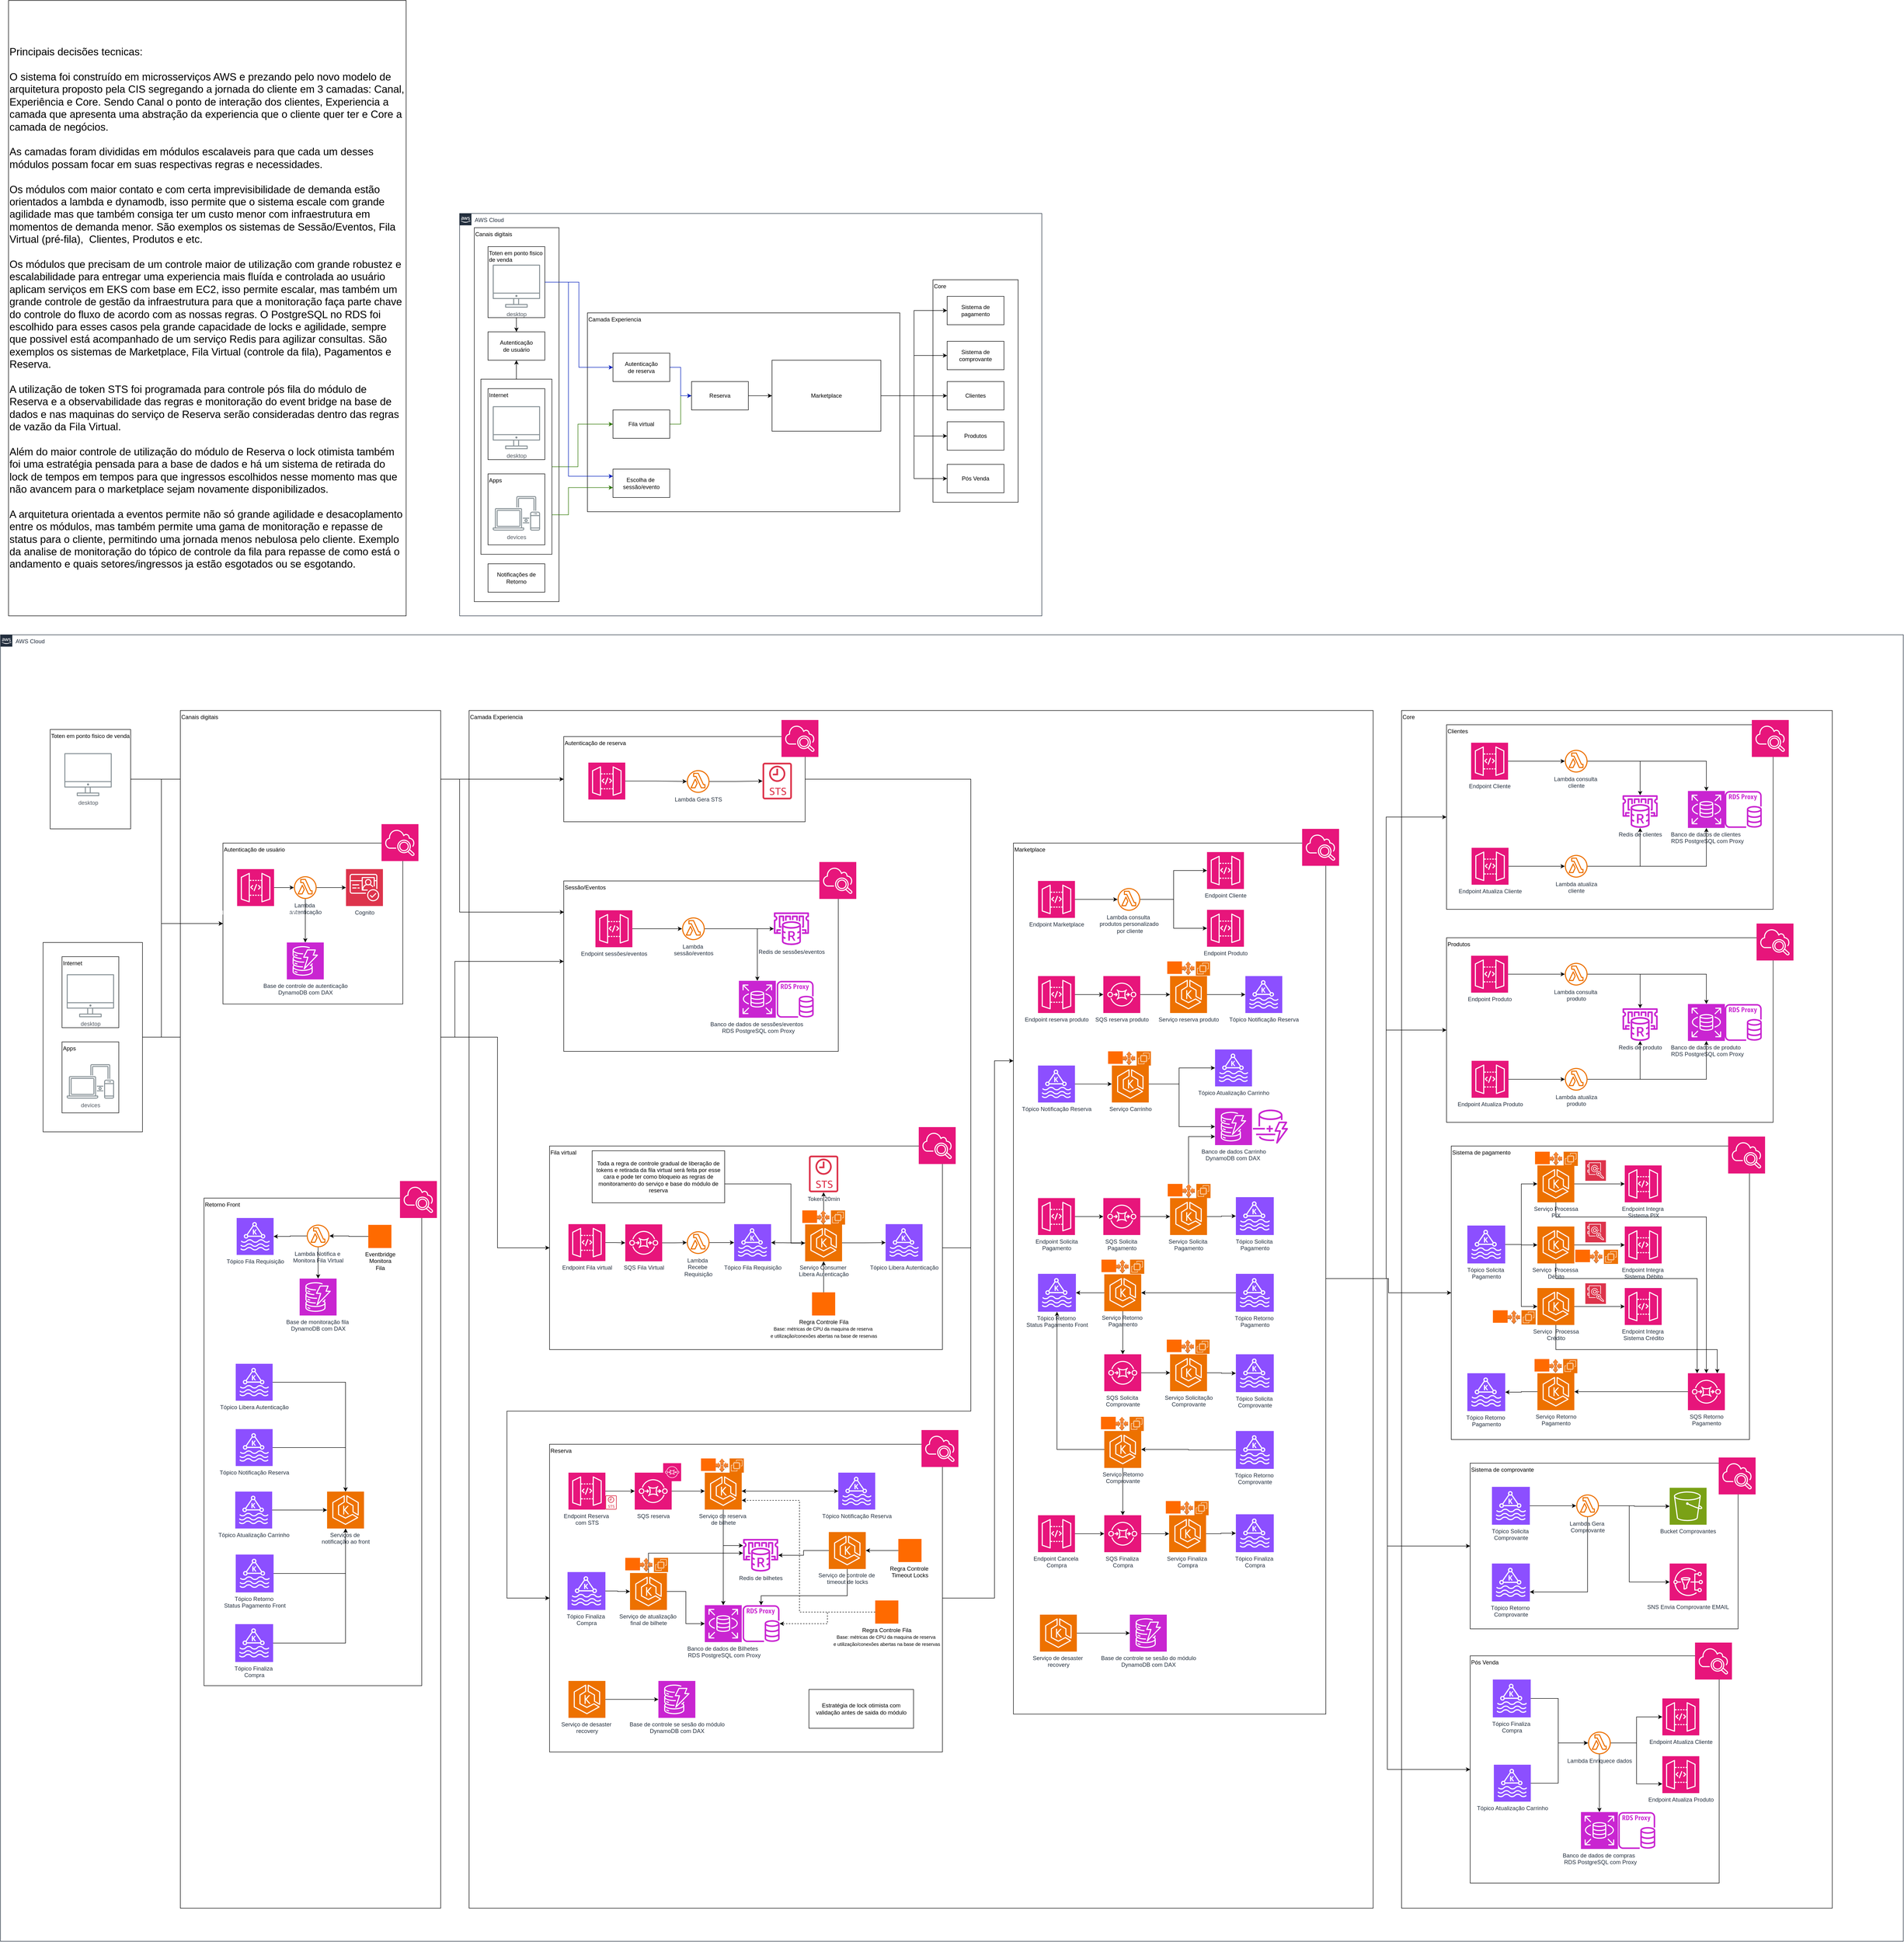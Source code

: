 <mxfile version="27.1.6">
  <diagram name="Página-1" id="yK-fyhg9txjnkvZaFi05">
    <mxGraphModel dx="10334" dy="10798" grid="1" gridSize="10" guides="1" tooltips="1" connect="1" arrows="1" fold="1" page="1" pageScale="1" pageWidth="827" pageHeight="1169" math="0" shadow="0">
      <root>
        <mxCell id="0" />
        <mxCell id="1" parent="0" />
        <mxCell id="PF3PdxFtY2Zi-VgMt9Vq-1" value="AWS Cloud" style="points=[[0,0],[0.25,0],[0.5,0],[0.75,0],[1,0],[1,0.25],[1,0.5],[1,0.75],[1,1],[0.75,1],[0.5,1],[0.25,1],[0,1],[0,0.75],[0,0.5],[0,0.25]];outlineConnect=0;gradientColor=none;html=1;whiteSpace=wrap;fontSize=12;fontStyle=0;container=1;pointerEvents=0;collapsible=0;recursiveResize=0;shape=mxgraph.aws4.group;grIcon=mxgraph.aws4.group_aws_cloud_alt;strokeColor=#232F3E;fillColor=none;verticalAlign=top;align=left;spacingLeft=30;fontColor=#232F3E;dashed=0;" parent="1" vertex="1">
          <mxGeometry x="540" y="-5170" width="1230" height="850" as="geometry" />
        </mxCell>
        <mxCell id="SkUSfGXg49AupNVZReLB-148" value="" style="group" vertex="1" connectable="0" parent="PF3PdxFtY2Zi-VgMt9Vq-1">
          <mxGeometry x="31" y="30" width="179" height="790" as="geometry" />
        </mxCell>
        <mxCell id="PF3PdxFtY2Zi-VgMt9Vq-11" value="" style="rounded=0;whiteSpace=wrap;html=1;" parent="SkUSfGXg49AupNVZReLB-148" vertex="1">
          <mxGeometry x="29.5" y="60" width="120" height="180" as="geometry" />
        </mxCell>
        <mxCell id="PF3PdxFtY2Zi-VgMt9Vq-4" value="Canais digitais&lt;div&gt;&lt;/div&gt;" style="rounded=0;whiteSpace=wrap;html=1;align=left;verticalAlign=top;" parent="SkUSfGXg49AupNVZReLB-148" vertex="1">
          <mxGeometry width="179" height="790" as="geometry" />
        </mxCell>
        <mxCell id="hyAj3HFVHN-rnx3VRChl-22" value="Autenticação&lt;div&gt;de usuário&lt;/div&gt;" style="rounded=0;whiteSpace=wrap;html=1;" parent="SkUSfGXg49AupNVZReLB-148" vertex="1">
          <mxGeometry x="29" y="220" width="120" height="60" as="geometry" />
        </mxCell>
        <mxCell id="SkUSfGXg49AupNVZReLB-124" value="" style="group" vertex="1" connectable="0" parent="SkUSfGXg49AupNVZReLB-148">
          <mxGeometry x="29" y="40" width="120" height="150" as="geometry" />
        </mxCell>
        <mxCell id="PF3PdxFtY2Zi-VgMt9Vq-12" value="Toten em ponto fisico de venda" style="rounded=0;whiteSpace=wrap;html=1;align=left;verticalAlign=top;" parent="SkUSfGXg49AupNVZReLB-124" vertex="1">
          <mxGeometry width="120" height="150" as="geometry" />
        </mxCell>
        <mxCell id="hyAj3HFVHN-rnx3VRChl-12" value="desktop" style="sketch=0;outlineConnect=0;gradientColor=none;fontColor=#545B64;strokeColor=none;fillColor=#879196;dashed=0;verticalLabelPosition=bottom;verticalAlign=top;align=center;html=1;fontSize=12;fontStyle=0;aspect=fixed;shape=mxgraph.aws4.illustration_desktop;pointerEvents=1" parent="SkUSfGXg49AupNVZReLB-124" vertex="1">
          <mxGeometry x="10" y="38" width="100" height="91" as="geometry" />
        </mxCell>
        <mxCell id="SkUSfGXg49AupNVZReLB-125" value="Notificações de Retorno" style="rounded=0;whiteSpace=wrap;html=1;" vertex="1" parent="SkUSfGXg49AupNVZReLB-148">
          <mxGeometry x="29" y="710" width="120" height="60" as="geometry" />
        </mxCell>
        <mxCell id="SkUSfGXg49AupNVZReLB-126" value="" style="group" vertex="1" connectable="0" parent="SkUSfGXg49AupNVZReLB-148">
          <mxGeometry x="29" y="340" width="135" height="350" as="geometry" />
        </mxCell>
        <mxCell id="SkUSfGXg49AupNVZReLB-136" value="" style="rounded=0;whiteSpace=wrap;html=1;" vertex="1" parent="SkUSfGXg49AupNVZReLB-126">
          <mxGeometry x="-15" y="-20" width="150" height="370" as="geometry" />
        </mxCell>
        <mxCell id="PF3PdxFtY2Zi-VgMt9Vq-13" value="Internet" style="rounded=0;whiteSpace=wrap;html=1;align=left;verticalAlign=top;" parent="SkUSfGXg49AupNVZReLB-126" vertex="1">
          <mxGeometry width="120" height="150" as="geometry" />
        </mxCell>
        <mxCell id="PF3PdxFtY2Zi-VgMt9Vq-14" value="Apps" style="rounded=0;whiteSpace=wrap;html=1;align=left;verticalAlign=top;" parent="SkUSfGXg49AupNVZReLB-126" vertex="1">
          <mxGeometry y="180" width="120" height="150" as="geometry" />
        </mxCell>
        <mxCell id="hyAj3HFVHN-rnx3VRChl-10" value="devices" style="sketch=0;outlineConnect=0;gradientColor=none;fontColor=#545B64;strokeColor=none;fillColor=#879196;dashed=0;verticalLabelPosition=bottom;verticalAlign=top;align=center;html=1;fontSize=12;fontStyle=0;aspect=fixed;shape=mxgraph.aws4.illustration_devices;pointerEvents=1" parent="SkUSfGXg49AupNVZReLB-126" vertex="1">
          <mxGeometry x="10" y="227" width="100" height="73" as="geometry" />
        </mxCell>
        <mxCell id="hyAj3HFVHN-rnx3VRChl-11" value="desktop" style="sketch=0;outlineConnect=0;gradientColor=none;fontColor=#545B64;strokeColor=none;fillColor=#879196;dashed=0;verticalLabelPosition=bottom;verticalAlign=top;align=center;html=1;fontSize=12;fontStyle=0;aspect=fixed;shape=mxgraph.aws4.illustration_desktop;pointerEvents=1" parent="SkUSfGXg49AupNVZReLB-126" vertex="1">
          <mxGeometry x="10" y="37" width="100" height="91" as="geometry" />
        </mxCell>
        <mxCell id="SkUSfGXg49AupNVZReLB-134" style="edgeStyle=orthogonalEdgeStyle;rounded=0;orthogonalLoop=1;jettySize=auto;html=1;" edge="1" parent="SkUSfGXg49AupNVZReLB-148" source="PF3PdxFtY2Zi-VgMt9Vq-12" target="hyAj3HFVHN-rnx3VRChl-22">
          <mxGeometry relative="1" as="geometry" />
        </mxCell>
        <mxCell id="SkUSfGXg49AupNVZReLB-138" style="edgeStyle=orthogonalEdgeStyle;rounded=0;orthogonalLoop=1;jettySize=auto;html=1;" edge="1" parent="SkUSfGXg49AupNVZReLB-148" source="SkUSfGXg49AupNVZReLB-136" target="hyAj3HFVHN-rnx3VRChl-22">
          <mxGeometry relative="1" as="geometry" />
        </mxCell>
        <mxCell id="SkUSfGXg49AupNVZReLB-147" value="" style="group" vertex="1" connectable="0" parent="PF3PdxFtY2Zi-VgMt9Vq-1">
          <mxGeometry x="270" y="210" width="660" height="420" as="geometry" />
        </mxCell>
        <mxCell id="PF3PdxFtY2Zi-VgMt9Vq-5" value="Camada Experiencia&lt;div&gt;&lt;/div&gt;" style="rounded=0;whiteSpace=wrap;html=1;align=left;verticalAlign=top;" parent="SkUSfGXg49AupNVZReLB-147" vertex="1">
          <mxGeometry width="660" height="420" as="geometry" />
        </mxCell>
        <mxCell id="SkUSfGXg49AupNVZReLB-131" style="edgeStyle=orthogonalEdgeStyle;rounded=0;orthogonalLoop=1;jettySize=auto;html=1;entryX=0;entryY=0.5;entryDx=0;entryDy=0;fillColor=#60a917;strokeColor=#2D7600;" edge="1" parent="SkUSfGXg49AupNVZReLB-147" source="hyAj3HFVHN-rnx3VRChl-19" target="hyAj3HFVHN-rnx3VRChl-21">
          <mxGeometry relative="1" as="geometry" />
        </mxCell>
        <mxCell id="hyAj3HFVHN-rnx3VRChl-19" value="Fila virtual" style="rounded=0;whiteSpace=wrap;html=1;" parent="SkUSfGXg49AupNVZReLB-147" vertex="1">
          <mxGeometry x="54" y="205" width="120" height="60" as="geometry" />
        </mxCell>
        <mxCell id="hyAj3HFVHN-rnx3VRChl-20" value="Marketplace" style="rounded=0;whiteSpace=wrap;html=1;" parent="SkUSfGXg49AupNVZReLB-147" vertex="1">
          <mxGeometry x="390" y="100" width="230" height="150" as="geometry" />
        </mxCell>
        <mxCell id="SkUSfGXg49AupNVZReLB-132" style="edgeStyle=orthogonalEdgeStyle;rounded=0;orthogonalLoop=1;jettySize=auto;html=1;" edge="1" parent="SkUSfGXg49AupNVZReLB-147" source="hyAj3HFVHN-rnx3VRChl-21" target="hyAj3HFVHN-rnx3VRChl-20">
          <mxGeometry relative="1" as="geometry" />
        </mxCell>
        <mxCell id="hyAj3HFVHN-rnx3VRChl-21" value="Reserva" style="rounded=0;whiteSpace=wrap;html=1;" parent="SkUSfGXg49AupNVZReLB-147" vertex="1">
          <mxGeometry x="220" y="145" width="120" height="60" as="geometry" />
        </mxCell>
        <mxCell id="SkUSfGXg49AupNVZReLB-130" style="edgeStyle=orthogonalEdgeStyle;rounded=0;orthogonalLoop=1;jettySize=auto;html=1;fillColor=#0050ef;strokeColor=#001DBC;" edge="1" parent="SkUSfGXg49AupNVZReLB-147" source="hyAj3HFVHN-rnx3VRChl-29" target="hyAj3HFVHN-rnx3VRChl-21">
          <mxGeometry relative="1" as="geometry" />
        </mxCell>
        <mxCell id="hyAj3HFVHN-rnx3VRChl-29" value="Autenticação&lt;div&gt;de reserva&lt;/div&gt;" style="rounded=0;whiteSpace=wrap;html=1;" parent="SkUSfGXg49AupNVZReLB-147" vertex="1">
          <mxGeometry x="54" y="85" width="120" height="60" as="geometry" />
        </mxCell>
        <mxCell id="hyAj3HFVHN-rnx3VRChl-418" value="Escolha de&amp;nbsp;&lt;div&gt;sessão/evento&lt;/div&gt;" style="rounded=0;whiteSpace=wrap;html=1;" parent="SkUSfGXg49AupNVZReLB-147" vertex="1">
          <mxGeometry x="54" y="330" width="120" height="60" as="geometry" />
        </mxCell>
        <mxCell id="SkUSfGXg49AupNVZReLB-146" value="" style="group" vertex="1" connectable="0" parent="PF3PdxFtY2Zi-VgMt9Vq-1">
          <mxGeometry x="1000" y="140" width="180" height="470" as="geometry" />
        </mxCell>
        <mxCell id="PF3PdxFtY2Zi-VgMt9Vq-6" value="Core&lt;div&gt;&lt;/div&gt;" style="rounded=0;whiteSpace=wrap;html=1;align=left;verticalAlign=top;" parent="SkUSfGXg49AupNVZReLB-146" vertex="1">
          <mxGeometry width="180" height="470" as="geometry" />
        </mxCell>
        <mxCell id="hyAj3HFVHN-rnx3VRChl-23" value="Sistema de pagamento" style="rounded=0;whiteSpace=wrap;html=1;" parent="SkUSfGXg49AupNVZReLB-146" vertex="1">
          <mxGeometry x="30" y="35" width="120" height="60" as="geometry" />
        </mxCell>
        <mxCell id="hyAj3HFVHN-rnx3VRChl-24" value="Produtos" style="rounded=0;whiteSpace=wrap;html=1;" parent="SkUSfGXg49AupNVZReLB-146" vertex="1">
          <mxGeometry x="30" y="300" width="120" height="60" as="geometry" />
        </mxCell>
        <mxCell id="hyAj3HFVHN-rnx3VRChl-25" value="Sistema de comprovante" style="rounded=0;whiteSpace=wrap;html=1;" parent="SkUSfGXg49AupNVZReLB-146" vertex="1">
          <mxGeometry x="30" y="130" width="120" height="60" as="geometry" />
        </mxCell>
        <mxCell id="hyAj3HFVHN-rnx3VRChl-26" value="Clientes" style="rounded=0;whiteSpace=wrap;html=1;" parent="SkUSfGXg49AupNVZReLB-146" vertex="1">
          <mxGeometry x="30" y="215" width="120" height="60" as="geometry" />
        </mxCell>
        <mxCell id="hyAj3HFVHN-rnx3VRChl-27" value="Pós Venda" style="rounded=0;whiteSpace=wrap;html=1;" parent="SkUSfGXg49AupNVZReLB-146" vertex="1">
          <mxGeometry x="30" y="390" width="120" height="60" as="geometry" />
        </mxCell>
        <mxCell id="SkUSfGXg49AupNVZReLB-141" style="edgeStyle=orthogonalEdgeStyle;rounded=0;orthogonalLoop=1;jettySize=auto;html=1;entryX=0;entryY=0.5;entryDx=0;entryDy=0;" edge="1" parent="PF3PdxFtY2Zi-VgMt9Vq-1" source="hyAj3HFVHN-rnx3VRChl-20" target="hyAj3HFVHN-rnx3VRChl-23">
          <mxGeometry relative="1" as="geometry" />
        </mxCell>
        <mxCell id="SkUSfGXg49AupNVZReLB-142" style="edgeStyle=orthogonalEdgeStyle;rounded=0;orthogonalLoop=1;jettySize=auto;html=1;" edge="1" parent="PF3PdxFtY2Zi-VgMt9Vq-1" source="hyAj3HFVHN-rnx3VRChl-20" target="hyAj3HFVHN-rnx3VRChl-25">
          <mxGeometry relative="1" as="geometry" />
        </mxCell>
        <mxCell id="SkUSfGXg49AupNVZReLB-143" style="edgeStyle=orthogonalEdgeStyle;rounded=0;orthogonalLoop=1;jettySize=auto;html=1;" edge="1" parent="PF3PdxFtY2Zi-VgMt9Vq-1" source="hyAj3HFVHN-rnx3VRChl-20" target="hyAj3HFVHN-rnx3VRChl-26">
          <mxGeometry relative="1" as="geometry" />
        </mxCell>
        <mxCell id="SkUSfGXg49AupNVZReLB-144" style="edgeStyle=orthogonalEdgeStyle;rounded=0;orthogonalLoop=1;jettySize=auto;html=1;entryX=0;entryY=0.5;entryDx=0;entryDy=0;" edge="1" parent="PF3PdxFtY2Zi-VgMt9Vq-1" source="hyAj3HFVHN-rnx3VRChl-20" target="hyAj3HFVHN-rnx3VRChl-24">
          <mxGeometry relative="1" as="geometry" />
        </mxCell>
        <mxCell id="SkUSfGXg49AupNVZReLB-145" style="edgeStyle=orthogonalEdgeStyle;rounded=0;orthogonalLoop=1;jettySize=auto;html=1;entryX=0;entryY=0.5;entryDx=0;entryDy=0;" edge="1" parent="PF3PdxFtY2Zi-VgMt9Vq-1" source="hyAj3HFVHN-rnx3VRChl-20" target="hyAj3HFVHN-rnx3VRChl-27">
          <mxGeometry relative="1" as="geometry" />
        </mxCell>
        <mxCell id="SkUSfGXg49AupNVZReLB-137" style="edgeStyle=orthogonalEdgeStyle;rounded=0;orthogonalLoop=1;jettySize=auto;html=1;entryX=0;entryY=0.5;entryDx=0;entryDy=0;fillColor=#60a917;strokeColor=#2D7600;" edge="1" parent="PF3PdxFtY2Zi-VgMt9Vq-1" source="SkUSfGXg49AupNVZReLB-136" target="hyAj3HFVHN-rnx3VRChl-19">
          <mxGeometry relative="1" as="geometry">
            <Array as="points">
              <mxPoint x="250" y="535" />
              <mxPoint x="250" y="445" />
            </Array>
          </mxGeometry>
        </mxCell>
        <mxCell id="SkUSfGXg49AupNVZReLB-139" style="edgeStyle=orthogonalEdgeStyle;rounded=0;orthogonalLoop=1;jettySize=auto;html=1;entryX=0;entryY=0.5;entryDx=0;entryDy=0;exitX=1;exitY=0.75;exitDx=0;exitDy=0;fillColor=#60a917;strokeColor=#2D7600;" edge="1" parent="PF3PdxFtY2Zi-VgMt9Vq-1">
          <mxGeometry relative="1" as="geometry">
            <mxPoint x="195" y="636.5" as="sourcePoint" />
            <mxPoint x="324" y="579" as="targetPoint" />
            <Array as="points">
              <mxPoint x="230" y="637" />
              <mxPoint x="230" y="579" />
            </Array>
          </mxGeometry>
        </mxCell>
        <mxCell id="SkUSfGXg49AupNVZReLB-150" style="edgeStyle=orthogonalEdgeStyle;rounded=0;orthogonalLoop=1;jettySize=auto;html=1;entryX=0;entryY=0.25;entryDx=0;entryDy=0;fillColor=#0050ef;strokeColor=#001DBC;" edge="1" parent="PF3PdxFtY2Zi-VgMt9Vq-1" source="PF3PdxFtY2Zi-VgMt9Vq-12" target="hyAj3HFVHN-rnx3VRChl-418">
          <mxGeometry relative="1" as="geometry">
            <Array as="points">
              <mxPoint x="230" y="145" />
              <mxPoint x="230" y="555" />
            </Array>
          </mxGeometry>
        </mxCell>
        <mxCell id="SkUSfGXg49AupNVZReLB-152" style="edgeStyle=orthogonalEdgeStyle;rounded=0;orthogonalLoop=1;jettySize=auto;html=1;entryX=0;entryY=0.5;entryDx=0;entryDy=0;fillColor=#0050ef;strokeColor=#001DBC;" edge="1" parent="PF3PdxFtY2Zi-VgMt9Vq-1" source="PF3PdxFtY2Zi-VgMt9Vq-12" target="hyAj3HFVHN-rnx3VRChl-29">
          <mxGeometry relative="1" as="geometry" />
        </mxCell>
        <mxCell id="SkUSfGXg49AupNVZReLB-1" value="AWS Cloud" style="points=[[0,0],[0.25,0],[0.5,0],[0.75,0],[1,0],[1,0.25],[1,0.5],[1,0.75],[1,1],[0.75,1],[0.5,1],[0.25,1],[0,1],[0,0.75],[0,0.5],[0,0.25]];outlineConnect=0;gradientColor=none;html=1;whiteSpace=wrap;fontSize=12;fontStyle=0;container=1;pointerEvents=0;collapsible=0;recursiveResize=0;shape=mxgraph.aws4.group;grIcon=mxgraph.aws4.group_aws_cloud_alt;strokeColor=#232F3E;fillColor=none;verticalAlign=top;align=left;spacingLeft=30;fontColor=#232F3E;dashed=0;" vertex="1" parent="1">
          <mxGeometry x="-430" y="-4280" width="4020" height="2760" as="geometry" />
        </mxCell>
        <mxCell id="SkUSfGXg49AupNVZReLB-127" value="" style="group" vertex="1" connectable="0" parent="SkUSfGXg49AupNVZReLB-1">
          <mxGeometry x="2960" y="160" width="910" height="2530" as="geometry" />
        </mxCell>
        <mxCell id="SkUSfGXg49AupNVZReLB-3" value="Core&lt;div&gt;&lt;/div&gt;" style="rounded=0;whiteSpace=wrap;html=1;align=left;verticalAlign=top;" vertex="1" parent="SkUSfGXg49AupNVZReLB-127">
          <mxGeometry width="910" height="2530" as="geometry" />
        </mxCell>
        <mxCell id="SkUSfGXg49AupNVZReLB-24" value="" style="group" vertex="1" connectable="0" parent="SkUSfGXg49AupNVZReLB-127">
          <mxGeometry x="95" y="30" width="723" height="390" as="geometry" />
        </mxCell>
        <mxCell id="hyAj3HFVHN-rnx3VRChl-288" value="Clientes" style="rounded=0;whiteSpace=wrap;html=1;align=left;verticalAlign=top;" parent="SkUSfGXg49AupNVZReLB-24" vertex="1">
          <mxGeometry width="690" height="390" as="geometry" />
        </mxCell>
        <mxCell id="hyAj3HFVHN-rnx3VRChl-293" style="edgeStyle=orthogonalEdgeStyle;rounded=0;orthogonalLoop=1;jettySize=auto;html=1;" parent="SkUSfGXg49AupNVZReLB-24" source="hyAj3HFVHN-rnx3VRChl-289" target="hyAj3HFVHN-rnx3VRChl-292" edge="1">
          <mxGeometry relative="1" as="geometry" />
        </mxCell>
        <mxCell id="hyAj3HFVHN-rnx3VRChl-289" value="Endpoint Cliente" style="sketch=0;points=[[0,0,0],[0.25,0,0],[0.5,0,0],[0.75,0,0],[1,0,0],[0,1,0],[0.25,1,0],[0.5,1,0],[0.75,1,0],[1,1,0],[0,0.25,0],[0,0.5,0],[0,0.75,0],[1,0.25,0],[1,0.5,0],[1,0.75,0]];outlineConnect=0;fontColor=#232F3E;fillColor=#E7157B;strokeColor=#ffffff;dashed=0;verticalLabelPosition=bottom;verticalAlign=top;align=center;html=1;fontSize=12;fontStyle=0;aspect=fixed;shape=mxgraph.aws4.resourceIcon;resIcon=mxgraph.aws4.api_gateway;container=0;" parent="SkUSfGXg49AupNVZReLB-24" vertex="1">
          <mxGeometry x="52" y="38" width="78" height="78" as="geometry" />
        </mxCell>
        <mxCell id="hyAj3HFVHN-rnx3VRChl-295" style="edgeStyle=orthogonalEdgeStyle;rounded=0;orthogonalLoop=1;jettySize=auto;html=1;" parent="SkUSfGXg49AupNVZReLB-24" source="hyAj3HFVHN-rnx3VRChl-292" target="hyAj3HFVHN-rnx3VRChl-294" edge="1">
          <mxGeometry relative="1" as="geometry" />
        </mxCell>
        <mxCell id="hyAj3HFVHN-rnx3VRChl-302" style="edgeStyle=orthogonalEdgeStyle;rounded=0;orthogonalLoop=1;jettySize=auto;html=1;" parent="SkUSfGXg49AupNVZReLB-24" source="hyAj3HFVHN-rnx3VRChl-292" target="hyAj3HFVHN-rnx3VRChl-300" edge="1">
          <mxGeometry relative="1" as="geometry" />
        </mxCell>
        <mxCell id="hyAj3HFVHN-rnx3VRChl-292" value="Lambda consulta&amp;nbsp;&lt;div&gt;cliente&lt;/div&gt;" style="sketch=0;outlineConnect=0;fontColor=#232F3E;gradientColor=none;fillColor=#ED7100;strokeColor=none;dashed=0;verticalLabelPosition=bottom;verticalAlign=top;align=center;html=1;fontSize=12;fontStyle=0;aspect=fixed;pointerEvents=1;shape=mxgraph.aws4.lambda_function;container=0;" parent="SkUSfGXg49AupNVZReLB-24" vertex="1">
          <mxGeometry x="250" y="53" width="48" height="48" as="geometry" />
        </mxCell>
        <mxCell id="hyAj3HFVHN-rnx3VRChl-294" value="Banco de dados de clientes&amp;nbsp;&lt;div&gt;&amp;nbsp;RDS PostgreSQL com Proxy&lt;/div&gt;" style="sketch=0;points=[[0,0,0],[0.25,0,0],[0.5,0,0],[0.75,0,0],[1,0,0],[0,1,0],[0.25,1,0],[0.5,1,0],[0.75,1,0],[1,1,0],[0,0.25,0],[0,0.5,0],[0,0.75,0],[1,0.25,0],[1,0.5,0],[1,0.75,0]];outlineConnect=0;fontColor=#232F3E;fillColor=#C925D1;strokeColor=#ffffff;dashed=0;verticalLabelPosition=bottom;verticalAlign=top;align=center;html=1;fontSize=12;fontStyle=0;aspect=fixed;shape=mxgraph.aws4.resourceIcon;resIcon=mxgraph.aws4.rds;container=0;" parent="SkUSfGXg49AupNVZReLB-24" vertex="1">
          <mxGeometry x="510" y="140" width="78" height="78" as="geometry" />
        </mxCell>
        <mxCell id="hyAj3HFVHN-rnx3VRChl-298" style="edgeStyle=orthogonalEdgeStyle;rounded=0;orthogonalLoop=1;jettySize=auto;html=1;" parent="SkUSfGXg49AupNVZReLB-24" source="hyAj3HFVHN-rnx3VRChl-296" target="hyAj3HFVHN-rnx3VRChl-297" edge="1">
          <mxGeometry relative="1" as="geometry" />
        </mxCell>
        <mxCell id="hyAj3HFVHN-rnx3VRChl-296" value="Endpoint Atualiza Cliente" style="sketch=0;points=[[0,0,0],[0.25,0,0],[0.5,0,0],[0.75,0,0],[1,0,0],[0,1,0],[0.25,1,0],[0.5,1,0],[0.75,1,0],[1,1,0],[0,0.25,0],[0,0.5,0],[0,0.75,0],[1,0.25,0],[1,0.5,0],[1,0.75,0]];outlineConnect=0;fontColor=#232F3E;fillColor=#E7157B;strokeColor=#ffffff;dashed=0;verticalLabelPosition=bottom;verticalAlign=top;align=center;html=1;fontSize=12;fontStyle=0;aspect=fixed;shape=mxgraph.aws4.resourceIcon;resIcon=mxgraph.aws4.api_gateway;container=0;" parent="SkUSfGXg49AupNVZReLB-24" vertex="1">
          <mxGeometry x="53" y="260" width="78" height="78" as="geometry" />
        </mxCell>
        <mxCell id="hyAj3HFVHN-rnx3VRChl-301" style="edgeStyle=orthogonalEdgeStyle;rounded=0;orthogonalLoop=1;jettySize=auto;html=1;" parent="SkUSfGXg49AupNVZReLB-24" source="hyAj3HFVHN-rnx3VRChl-297" target="hyAj3HFVHN-rnx3VRChl-300" edge="1">
          <mxGeometry relative="1" as="geometry" />
        </mxCell>
        <mxCell id="hyAj3HFVHN-rnx3VRChl-297" value="Lambda atualiza&lt;div&gt;cliente&lt;/div&gt;" style="sketch=0;outlineConnect=0;fontColor=#232F3E;gradientColor=none;fillColor=#ED7100;strokeColor=none;dashed=0;verticalLabelPosition=bottom;verticalAlign=top;align=center;html=1;fontSize=12;fontStyle=0;aspect=fixed;pointerEvents=1;shape=mxgraph.aws4.lambda_function;container=0;" parent="SkUSfGXg49AupNVZReLB-24" vertex="1">
          <mxGeometry x="250" y="275" width="48" height="48" as="geometry" />
        </mxCell>
        <mxCell id="hyAj3HFVHN-rnx3VRChl-299" style="edgeStyle=orthogonalEdgeStyle;rounded=0;orthogonalLoop=1;jettySize=auto;html=1;entryX=0.5;entryY=1;entryDx=0;entryDy=0;entryPerimeter=0;" parent="SkUSfGXg49AupNVZReLB-24" source="hyAj3HFVHN-rnx3VRChl-297" target="hyAj3HFVHN-rnx3VRChl-294" edge="1">
          <mxGeometry relative="1" as="geometry" />
        </mxCell>
        <mxCell id="hyAj3HFVHN-rnx3VRChl-300" value="Redis de clientes" style="sketch=0;outlineConnect=0;fontColor=#232F3E;gradientColor=none;fillColor=#C925D1;strokeColor=none;dashed=0;verticalLabelPosition=bottom;verticalAlign=top;align=center;html=1;fontSize=12;fontStyle=0;aspect=fixed;pointerEvents=1;shape=mxgraph.aws4.elasticache_for_redis;container=0;" parent="SkUSfGXg49AupNVZReLB-24" vertex="1">
          <mxGeometry x="370" y="149" width="78" height="69" as="geometry" />
        </mxCell>
        <mxCell id="hyAj3HFVHN-rnx3VRChl-395" value="" style="sketch=0;outlineConnect=0;fontColor=#232F3E;gradientColor=none;fillColor=#C925D1;strokeColor=none;dashed=0;verticalLabelPosition=bottom;verticalAlign=top;align=center;html=1;fontSize=12;fontStyle=0;aspect=fixed;pointerEvents=1;shape=mxgraph.aws4.rds_proxy;container=0;" parent="SkUSfGXg49AupNVZReLB-24" vertex="1">
          <mxGeometry x="588" y="140" width="78" height="78" as="geometry" />
        </mxCell>
        <mxCell id="SkUSfGXg49AupNVZReLB-165" value="" style="sketch=0;points=[[0,0,0],[0.25,0,0],[0.5,0,0],[0.75,0,0],[1,0,0],[0,1,0],[0.25,1,0],[0.5,1,0],[0.75,1,0],[1,1,0],[0,0.25,0],[0,0.5,0],[0,0.75,0],[1,0.25,0],[1,0.5,0],[1,0.75,0]];points=[[0,0,0],[0.25,0,0],[0.5,0,0],[0.75,0,0],[1,0,0],[0,1,0],[0.25,1,0],[0.5,1,0],[0.75,1,0],[1,1,0],[0,0.25,0],[0,0.5,0],[0,0.75,0],[1,0.25,0],[1,0.5,0],[1,0.75,0]];outlineConnect=0;fontColor=#232F3E;fillColor=#E7157B;strokeColor=#ffffff;dashed=0;verticalLabelPosition=bottom;verticalAlign=top;align=center;html=1;fontSize=12;fontStyle=0;aspect=fixed;shape=mxgraph.aws4.resourceIcon;resIcon=mxgraph.aws4.cloudwatch_2;" vertex="1" parent="SkUSfGXg49AupNVZReLB-24">
          <mxGeometry x="645" y="-10" width="78" height="78" as="geometry" />
        </mxCell>
        <mxCell id="SkUSfGXg49AupNVZReLB-23" value="" style="group" vertex="1" connectable="0" parent="SkUSfGXg49AupNVZReLB-127">
          <mxGeometry x="95" y="480" width="733" height="390" as="geometry" />
        </mxCell>
        <mxCell id="hyAj3HFVHN-rnx3VRChl-303" value="Produtos" style="rounded=0;whiteSpace=wrap;html=1;align=left;verticalAlign=top;" parent="SkUSfGXg49AupNVZReLB-23" vertex="1">
          <mxGeometry width="690" height="390" as="geometry" />
        </mxCell>
        <mxCell id="hyAj3HFVHN-rnx3VRChl-304" style="edgeStyle=orthogonalEdgeStyle;rounded=0;orthogonalLoop=1;jettySize=auto;html=1;" parent="SkUSfGXg49AupNVZReLB-23" source="hyAj3HFVHN-rnx3VRChl-305" target="hyAj3HFVHN-rnx3VRChl-308" edge="1">
          <mxGeometry relative="1" as="geometry" />
        </mxCell>
        <mxCell id="hyAj3HFVHN-rnx3VRChl-305" value="Endpoint Produto" style="sketch=0;points=[[0,0,0],[0.25,0,0],[0.5,0,0],[0.75,0,0],[1,0,0],[0,1,0],[0.25,1,0],[0.5,1,0],[0.75,1,0],[1,1,0],[0,0.25,0],[0,0.5,0],[0,0.75,0],[1,0.25,0],[1,0.5,0],[1,0.75,0]];outlineConnect=0;fontColor=#232F3E;fillColor=#E7157B;strokeColor=#ffffff;dashed=0;verticalLabelPosition=bottom;verticalAlign=top;align=center;html=1;fontSize=12;fontStyle=0;aspect=fixed;shape=mxgraph.aws4.resourceIcon;resIcon=mxgraph.aws4.api_gateway;container=0;" parent="SkUSfGXg49AupNVZReLB-23" vertex="1">
          <mxGeometry x="52" y="38" width="78" height="78" as="geometry" />
        </mxCell>
        <mxCell id="hyAj3HFVHN-rnx3VRChl-306" style="edgeStyle=orthogonalEdgeStyle;rounded=0;orthogonalLoop=1;jettySize=auto;html=1;" parent="SkUSfGXg49AupNVZReLB-23" source="hyAj3HFVHN-rnx3VRChl-308" target="hyAj3HFVHN-rnx3VRChl-309" edge="1">
          <mxGeometry relative="1" as="geometry" />
        </mxCell>
        <mxCell id="hyAj3HFVHN-rnx3VRChl-307" style="edgeStyle=orthogonalEdgeStyle;rounded=0;orthogonalLoop=1;jettySize=auto;html=1;" parent="SkUSfGXg49AupNVZReLB-23" source="hyAj3HFVHN-rnx3VRChl-308" target="hyAj3HFVHN-rnx3VRChl-315" edge="1">
          <mxGeometry relative="1" as="geometry" />
        </mxCell>
        <mxCell id="hyAj3HFVHN-rnx3VRChl-308" value="Lambda consulta&amp;nbsp;&lt;div&gt;produto&lt;/div&gt;" style="sketch=0;outlineConnect=0;fontColor=#232F3E;gradientColor=none;fillColor=#ED7100;strokeColor=none;dashed=0;verticalLabelPosition=bottom;verticalAlign=top;align=center;html=1;fontSize=12;fontStyle=0;aspect=fixed;pointerEvents=1;shape=mxgraph.aws4.lambda_function;container=0;" parent="SkUSfGXg49AupNVZReLB-23" vertex="1">
          <mxGeometry x="250" y="53" width="48" height="48" as="geometry" />
        </mxCell>
        <mxCell id="hyAj3HFVHN-rnx3VRChl-309" value="Banco de dados de produto&amp;nbsp;&lt;div&gt;&amp;nbsp;RDS PostgreSQL com Proxy&lt;/div&gt;" style="sketch=0;points=[[0,0,0],[0.25,0,0],[0.5,0,0],[0.75,0,0],[1,0,0],[0,1,0],[0.25,1,0],[0.5,1,0],[0.75,1,0],[1,1,0],[0,0.25,0],[0,0.5,0],[0,0.75,0],[1,0.25,0],[1,0.5,0],[1,0.75,0]];outlineConnect=0;fontColor=#232F3E;fillColor=#C925D1;strokeColor=#ffffff;dashed=0;verticalLabelPosition=bottom;verticalAlign=top;align=center;html=1;fontSize=12;fontStyle=0;aspect=fixed;shape=mxgraph.aws4.resourceIcon;resIcon=mxgraph.aws4.rds;container=0;" parent="SkUSfGXg49AupNVZReLB-23" vertex="1">
          <mxGeometry x="510" y="140" width="78" height="78" as="geometry" />
        </mxCell>
        <mxCell id="hyAj3HFVHN-rnx3VRChl-310" style="edgeStyle=orthogonalEdgeStyle;rounded=0;orthogonalLoop=1;jettySize=auto;html=1;" parent="SkUSfGXg49AupNVZReLB-23" source="hyAj3HFVHN-rnx3VRChl-311" target="hyAj3HFVHN-rnx3VRChl-313" edge="1">
          <mxGeometry relative="1" as="geometry" />
        </mxCell>
        <mxCell id="hyAj3HFVHN-rnx3VRChl-311" value="Endpoint Atualiza Produto" style="sketch=0;points=[[0,0,0],[0.25,0,0],[0.5,0,0],[0.75,0,0],[1,0,0],[0,1,0],[0.25,1,0],[0.5,1,0],[0.75,1,0],[1,1,0],[0,0.25,0],[0,0.5,0],[0,0.75,0],[1,0.25,0],[1,0.5,0],[1,0.75,0]];outlineConnect=0;fontColor=#232F3E;fillColor=#E7157B;strokeColor=#ffffff;dashed=0;verticalLabelPosition=bottom;verticalAlign=top;align=center;html=1;fontSize=12;fontStyle=0;aspect=fixed;shape=mxgraph.aws4.resourceIcon;resIcon=mxgraph.aws4.api_gateway;container=0;" parent="SkUSfGXg49AupNVZReLB-23" vertex="1">
          <mxGeometry x="53" y="260" width="78" height="78" as="geometry" />
        </mxCell>
        <mxCell id="hyAj3HFVHN-rnx3VRChl-312" style="edgeStyle=orthogonalEdgeStyle;rounded=0;orthogonalLoop=1;jettySize=auto;html=1;" parent="SkUSfGXg49AupNVZReLB-23" source="hyAj3HFVHN-rnx3VRChl-313" target="hyAj3HFVHN-rnx3VRChl-315" edge="1">
          <mxGeometry relative="1" as="geometry" />
        </mxCell>
        <mxCell id="hyAj3HFVHN-rnx3VRChl-313" value="Lambda atualiza&lt;div&gt;produto&lt;/div&gt;" style="sketch=0;outlineConnect=0;fontColor=#232F3E;gradientColor=none;fillColor=#ED7100;strokeColor=none;dashed=0;verticalLabelPosition=bottom;verticalAlign=top;align=center;html=1;fontSize=12;fontStyle=0;aspect=fixed;pointerEvents=1;shape=mxgraph.aws4.lambda_function;container=0;" parent="SkUSfGXg49AupNVZReLB-23" vertex="1">
          <mxGeometry x="250" y="275" width="48" height="48" as="geometry" />
        </mxCell>
        <mxCell id="hyAj3HFVHN-rnx3VRChl-314" style="edgeStyle=orthogonalEdgeStyle;rounded=0;orthogonalLoop=1;jettySize=auto;html=1;entryX=0.5;entryY=1;entryDx=0;entryDy=0;entryPerimeter=0;" parent="SkUSfGXg49AupNVZReLB-23" source="hyAj3HFVHN-rnx3VRChl-313" target="hyAj3HFVHN-rnx3VRChl-309" edge="1">
          <mxGeometry relative="1" as="geometry" />
        </mxCell>
        <mxCell id="hyAj3HFVHN-rnx3VRChl-315" value="Redis de produto" style="sketch=0;outlineConnect=0;fontColor=#232F3E;gradientColor=none;fillColor=#C925D1;strokeColor=none;dashed=0;verticalLabelPosition=bottom;verticalAlign=top;align=center;html=1;fontSize=12;fontStyle=0;aspect=fixed;pointerEvents=1;shape=mxgraph.aws4.elasticache_for_redis;container=0;" parent="SkUSfGXg49AupNVZReLB-23" vertex="1">
          <mxGeometry x="370" y="149" width="78" height="69" as="geometry" />
        </mxCell>
        <mxCell id="hyAj3HFVHN-rnx3VRChl-394" value="" style="sketch=0;outlineConnect=0;fontColor=#232F3E;gradientColor=none;fillColor=#C925D1;strokeColor=none;dashed=0;verticalLabelPosition=bottom;verticalAlign=top;align=center;html=1;fontSize=12;fontStyle=0;aspect=fixed;pointerEvents=1;shape=mxgraph.aws4.rds_proxy;container=0;" parent="SkUSfGXg49AupNVZReLB-23" vertex="1">
          <mxGeometry x="588" y="140" width="78" height="78" as="geometry" />
        </mxCell>
        <mxCell id="SkUSfGXg49AupNVZReLB-164" value="" style="sketch=0;points=[[0,0,0],[0.25,0,0],[0.5,0,0],[0.75,0,0],[1,0,0],[0,1,0],[0.25,1,0],[0.5,1,0],[0.75,1,0],[1,1,0],[0,0.25,0],[0,0.5,0],[0,0.75,0],[1,0.25,0],[1,0.5,0],[1,0.75,0]];points=[[0,0,0],[0.25,0,0],[0.5,0,0],[0.75,0,0],[1,0,0],[0,1,0],[0.25,1,0],[0.5,1,0],[0.75,1,0],[1,1,0],[0,0.25,0],[0,0.5,0],[0,0.75,0],[1,0.25,0],[1,0.5,0],[1,0.75,0]];outlineConnect=0;fontColor=#232F3E;fillColor=#E7157B;strokeColor=#ffffff;dashed=0;verticalLabelPosition=bottom;verticalAlign=top;align=center;html=1;fontSize=12;fontStyle=0;aspect=fixed;shape=mxgraph.aws4.resourceIcon;resIcon=mxgraph.aws4.cloudwatch_2;" vertex="1" parent="SkUSfGXg49AupNVZReLB-23">
          <mxGeometry x="655" y="-30" width="78" height="78" as="geometry" />
        </mxCell>
        <mxCell id="SkUSfGXg49AupNVZReLB-26" value="" style="group" vertex="1" connectable="0" parent="SkUSfGXg49AupNVZReLB-127">
          <mxGeometry x="145" y="1590" width="603" height="350" as="geometry" />
        </mxCell>
        <mxCell id="hyAj3HFVHN-rnx3VRChl-237" value="Sistema de comprovante" style="rounded=0;whiteSpace=wrap;html=1;align=left;verticalAlign=top;" parent="SkUSfGXg49AupNVZReLB-26" vertex="1">
          <mxGeometry width="566" height="350" as="geometry" />
        </mxCell>
        <mxCell id="hyAj3HFVHN-rnx3VRChl-272" style="edgeStyle=orthogonalEdgeStyle;rounded=0;orthogonalLoop=1;jettySize=auto;html=1;" parent="SkUSfGXg49AupNVZReLB-26" source="hyAj3HFVHN-rnx3VRChl-238" target="hyAj3HFVHN-rnx3VRChl-271" edge="1">
          <mxGeometry relative="1" as="geometry" />
        </mxCell>
        <mxCell id="hyAj3HFVHN-rnx3VRChl-238" value="Tópico Solicita&amp;nbsp;&lt;div&gt;Comprovante&lt;/div&gt;" style="sketch=0;points=[[0,0,0],[0.25,0,0],[0.5,0,0],[0.75,0,0],[1,0,0],[0,1,0],[0.25,1,0],[0.5,1,0],[0.75,1,0],[1,1,0],[0,0.25,0],[0,0.5,0],[0,0.75,0],[1,0.25,0],[1,0.5,0],[1,0.75,0]];outlineConnect=0;fontColor=#232F3E;fillColor=#8C4FFF;strokeColor=#ffffff;dashed=0;verticalLabelPosition=bottom;verticalAlign=top;align=center;html=1;fontSize=12;fontStyle=0;aspect=fixed;shape=mxgraph.aws4.resourceIcon;resIcon=mxgraph.aws4.managed_streaming_for_kafka;container=0;" parent="SkUSfGXg49AupNVZReLB-26" vertex="1">
          <mxGeometry x="46" y="50" width="80" height="80" as="geometry" />
        </mxCell>
        <mxCell id="hyAj3HFVHN-rnx3VRChl-239" value="Tópico Retorno&amp;nbsp;&lt;div&gt;Comprovante&lt;/div&gt;" style="sketch=0;points=[[0,0,0],[0.25,0,0],[0.5,0,0],[0.75,0,0],[1,0,0],[0,1,0],[0.25,1,0],[0.5,1,0],[0.75,1,0],[1,1,0],[0,0.25,0],[0,0.5,0],[0,0.75,0],[1,0.25,0],[1,0.5,0],[1,0.75,0]];outlineConnect=0;fontColor=#232F3E;fillColor=#8C4FFF;strokeColor=#ffffff;dashed=0;verticalLabelPosition=bottom;verticalAlign=top;align=center;html=1;fontSize=12;fontStyle=0;aspect=fixed;shape=mxgraph.aws4.resourceIcon;resIcon=mxgraph.aws4.managed_streaming_for_kafka;container=0;" parent="SkUSfGXg49AupNVZReLB-26" vertex="1">
          <mxGeometry x="46" y="212" width="80" height="80" as="geometry" />
        </mxCell>
        <mxCell id="hyAj3HFVHN-rnx3VRChl-266" value="Bucket Comprovantes&lt;div&gt;&lt;br&gt;&lt;/div&gt;" style="sketch=0;points=[[0,0,0],[0.25,0,0],[0.5,0,0],[0.75,0,0],[1,0,0],[0,1,0],[0.25,1,0],[0.5,1,0],[0.75,1,0],[1,1,0],[0,0.25,0],[0,0.5,0],[0,0.75,0],[1,0.25,0],[1,0.5,0],[1,0.75,0]];outlineConnect=0;fontColor=#232F3E;fillColor=#7AA116;strokeColor=#ffffff;dashed=0;verticalLabelPosition=bottom;verticalAlign=top;align=center;html=1;fontSize=12;fontStyle=0;aspect=fixed;shape=mxgraph.aws4.resourceIcon;resIcon=mxgraph.aws4.s3;" parent="SkUSfGXg49AupNVZReLB-26" vertex="1">
          <mxGeometry x="421.45" y="52" width="78" height="78" as="geometry" />
        </mxCell>
        <mxCell id="hyAj3HFVHN-rnx3VRChl-267" value="SNS Envia Comprovante EMAIL" style="sketch=0;points=[[0,0,0],[0.25,0,0],[0.5,0,0],[0.75,0,0],[1,0,0],[0,1,0],[0.25,1,0],[0.5,1,0],[0.75,1,0],[1,1,0],[0,0.25,0],[0,0.5,0],[0,0.75,0],[1,0.25,0],[1,0.5,0],[1,0.75,0]];outlineConnect=0;fontColor=#232F3E;fillColor=#E7157B;strokeColor=#ffffff;dashed=0;verticalLabelPosition=bottom;verticalAlign=top;align=center;html=1;fontSize=12;fontStyle=0;aspect=fixed;shape=mxgraph.aws4.resourceIcon;resIcon=mxgraph.aws4.sns;" parent="SkUSfGXg49AupNVZReLB-26" vertex="1">
          <mxGeometry x="421.45" y="212" width="78" height="78" as="geometry" />
        </mxCell>
        <mxCell id="hyAj3HFVHN-rnx3VRChl-273" style="edgeStyle=orthogonalEdgeStyle;rounded=0;orthogonalLoop=1;jettySize=auto;html=1;" parent="SkUSfGXg49AupNVZReLB-26" source="hyAj3HFVHN-rnx3VRChl-271" target="hyAj3HFVHN-rnx3VRChl-266" edge="1">
          <mxGeometry relative="1" as="geometry" />
        </mxCell>
        <mxCell id="hyAj3HFVHN-rnx3VRChl-274" style="edgeStyle=orthogonalEdgeStyle;rounded=0;orthogonalLoop=1;jettySize=auto;html=1;" parent="SkUSfGXg49AupNVZReLB-26" source="hyAj3HFVHN-rnx3VRChl-271" target="hyAj3HFVHN-rnx3VRChl-267" edge="1">
          <mxGeometry relative="1" as="geometry">
            <Array as="points">
              <mxPoint x="336" y="90" />
              <mxPoint x="336" y="251" />
            </Array>
          </mxGeometry>
        </mxCell>
        <mxCell id="hyAj3HFVHN-rnx3VRChl-271" value="Lambda Gera&amp;nbsp;&lt;div&gt;Comprovante&lt;/div&gt;" style="sketch=0;outlineConnect=0;fontColor=#232F3E;gradientColor=none;fillColor=#ED7100;strokeColor=none;dashed=0;verticalLabelPosition=bottom;verticalAlign=top;align=center;html=1;fontSize=12;fontStyle=0;aspect=fixed;pointerEvents=1;shape=mxgraph.aws4.lambda_function;container=0;" parent="SkUSfGXg49AupNVZReLB-26" vertex="1">
          <mxGeometry x="224" y="66" width="48" height="48" as="geometry" />
        </mxCell>
        <mxCell id="hyAj3HFVHN-rnx3VRChl-275" style="edgeStyle=orthogonalEdgeStyle;rounded=0;orthogonalLoop=1;jettySize=auto;html=1;entryX=1;entryY=0.75;entryDx=0;entryDy=0;entryPerimeter=0;" parent="SkUSfGXg49AupNVZReLB-26" source="hyAj3HFVHN-rnx3VRChl-271" target="hyAj3HFVHN-rnx3VRChl-239" edge="1">
          <mxGeometry relative="1" as="geometry">
            <Array as="points">
              <mxPoint x="248" y="272" />
            </Array>
          </mxGeometry>
        </mxCell>
        <mxCell id="SkUSfGXg49AupNVZReLB-162" value="" style="sketch=0;points=[[0,0,0],[0.25,0,0],[0.5,0,0],[0.75,0,0],[1,0,0],[0,1,0],[0.25,1,0],[0.5,1,0],[0.75,1,0],[1,1,0],[0,0.25,0],[0,0.5,0],[0,0.75,0],[1,0.25,0],[1,0.5,0],[1,0.75,0]];points=[[0,0,0],[0.25,0,0],[0.5,0,0],[0.75,0,0],[1,0,0],[0,1,0],[0.25,1,0],[0.5,1,0],[0.75,1,0],[1,1,0],[0,0.25,0],[0,0.5,0],[0,0.75,0],[1,0.25,0],[1,0.5,0],[1,0.75,0]];outlineConnect=0;fontColor=#232F3E;fillColor=#E7157B;strokeColor=#ffffff;dashed=0;verticalLabelPosition=bottom;verticalAlign=top;align=center;html=1;fontSize=12;fontStyle=0;aspect=fixed;shape=mxgraph.aws4.resourceIcon;resIcon=mxgraph.aws4.cloudwatch_2;" vertex="1" parent="SkUSfGXg49AupNVZReLB-26">
          <mxGeometry x="525" y="-12" width="78" height="78" as="geometry" />
        </mxCell>
        <mxCell id="SkUSfGXg49AupNVZReLB-25" value="" style="group" vertex="1" connectable="0" parent="SkUSfGXg49AupNVZReLB-127">
          <mxGeometry x="145" y="1997" width="553" height="480" as="geometry" />
        </mxCell>
        <mxCell id="hyAj3HFVHN-rnx3VRChl-276" value="Pós Venda" style="rounded=0;whiteSpace=wrap;html=1;align=left;verticalAlign=top;" parent="SkUSfGXg49AupNVZReLB-25" vertex="1">
          <mxGeometry width="526" height="480" as="geometry" />
        </mxCell>
        <mxCell id="hyAj3HFVHN-rnx3VRChl-280" style="edgeStyle=orthogonalEdgeStyle;rounded=0;orthogonalLoop=1;jettySize=auto;html=1;" parent="SkUSfGXg49AupNVZReLB-25" source="hyAj3HFVHN-rnx3VRChl-277" target="hyAj3HFVHN-rnx3VRChl-279" edge="1">
          <mxGeometry relative="1" as="geometry">
            <Array as="points">
              <mxPoint x="186" y="90" />
              <mxPoint x="186" y="184" />
            </Array>
          </mxGeometry>
        </mxCell>
        <mxCell id="hyAj3HFVHN-rnx3VRChl-277" value="Tópico Finaliza&amp;nbsp;&lt;div&gt;Compra&lt;/div&gt;" style="sketch=0;points=[[0,0,0],[0.25,0,0],[0.5,0,0],[0.75,0,0],[1,0,0],[0,1,0],[0.25,1,0],[0.5,1,0],[0.75,1,0],[1,1,0],[0,0.25,0],[0,0.5,0],[0,0.75,0],[1,0.25,0],[1,0.5,0],[1,0.75,0]];outlineConnect=0;fontColor=#232F3E;fillColor=#8C4FFF;strokeColor=#ffffff;dashed=0;verticalLabelPosition=bottom;verticalAlign=top;align=center;html=1;fontSize=12;fontStyle=0;aspect=fixed;shape=mxgraph.aws4.resourceIcon;resIcon=mxgraph.aws4.managed_streaming_for_kafka;container=0;" parent="SkUSfGXg49AupNVZReLB-25" vertex="1">
          <mxGeometry x="47.85" y="50" width="80" height="80" as="geometry" />
        </mxCell>
        <mxCell id="hyAj3HFVHN-rnx3VRChl-281" style="edgeStyle=orthogonalEdgeStyle;rounded=0;orthogonalLoop=1;jettySize=auto;html=1;" parent="SkUSfGXg49AupNVZReLB-25" source="hyAj3HFVHN-rnx3VRChl-278" target="hyAj3HFVHN-rnx3VRChl-279" edge="1">
          <mxGeometry relative="1" as="geometry">
            <Array as="points">
              <mxPoint x="186" y="269" />
              <mxPoint x="186" y="184" />
            </Array>
          </mxGeometry>
        </mxCell>
        <mxCell id="hyAj3HFVHN-rnx3VRChl-278" value="Tópico Atualização Carrinho" style="sketch=0;points=[[0,0,0],[0.25,0,0],[0.5,0,0],[0.75,0,0],[1,0,0],[0,1,0],[0.25,1,0],[0.5,1,0],[0.75,1,0],[1,1,0],[0,0.25,0],[0,0.5,0],[0,0.75,0],[1,0.25,0],[1,0.5,0],[1,0.75,0]];outlineConnect=0;fontColor=#232F3E;fillColor=#8C4FFF;strokeColor=#ffffff;dashed=0;verticalLabelPosition=bottom;verticalAlign=top;align=center;html=1;fontSize=12;fontStyle=0;aspect=fixed;shape=mxgraph.aws4.resourceIcon;resIcon=mxgraph.aws4.managed_streaming_for_kafka;container=0;" parent="SkUSfGXg49AupNVZReLB-25" vertex="1">
          <mxGeometry x="50" y="230" width="78" height="78" as="geometry" />
        </mxCell>
        <mxCell id="hyAj3HFVHN-rnx3VRChl-284" style="edgeStyle=orthogonalEdgeStyle;rounded=0;orthogonalLoop=1;jettySize=auto;html=1;" parent="SkUSfGXg49AupNVZReLB-25" source="hyAj3HFVHN-rnx3VRChl-279" target="hyAj3HFVHN-rnx3VRChl-282" edge="1">
          <mxGeometry relative="1" as="geometry" />
        </mxCell>
        <mxCell id="hyAj3HFVHN-rnx3VRChl-287" style="edgeStyle=orthogonalEdgeStyle;rounded=0;orthogonalLoop=1;jettySize=auto;html=1;" parent="SkUSfGXg49AupNVZReLB-25" source="hyAj3HFVHN-rnx3VRChl-279" target="hyAj3HFVHN-rnx3VRChl-286" edge="1">
          <mxGeometry relative="1" as="geometry" />
        </mxCell>
        <mxCell id="hyAj3HFVHN-rnx3VRChl-279" value="Lambda Enriquece dados" style="sketch=0;outlineConnect=0;fontColor=#232F3E;gradientColor=none;fillColor=#ED7100;strokeColor=none;dashed=0;verticalLabelPosition=bottom;verticalAlign=top;align=center;html=1;fontSize=12;fontStyle=0;aspect=fixed;pointerEvents=1;shape=mxgraph.aws4.lambda_function;container=0;" parent="SkUSfGXg49AupNVZReLB-25" vertex="1">
          <mxGeometry x="249" y="160" width="48" height="48" as="geometry" />
        </mxCell>
        <mxCell id="hyAj3HFVHN-rnx3VRChl-282" value="Endpoint Atualiza Cliente" style="sketch=0;points=[[0,0,0],[0.25,0,0],[0.5,0,0],[0.75,0,0],[1,0,0],[0,1,0],[0.25,1,0],[0.5,1,0],[0.75,1,0],[1,1,0],[0,0.25,0],[0,0.5,0],[0,0.75,0],[1,0.25,0],[1,0.5,0],[1,0.75,0]];outlineConnect=0;fontColor=#232F3E;fillColor=#E7157B;strokeColor=#ffffff;dashed=0;verticalLabelPosition=bottom;verticalAlign=top;align=center;html=1;fontSize=12;fontStyle=0;aspect=fixed;shape=mxgraph.aws4.resourceIcon;resIcon=mxgraph.aws4.api_gateway;container=0;" parent="SkUSfGXg49AupNVZReLB-25" vertex="1">
          <mxGeometry x="406" y="90" width="78" height="78" as="geometry" />
        </mxCell>
        <mxCell id="hyAj3HFVHN-rnx3VRChl-283" value="Endpoint Atualiza Produto" style="sketch=0;points=[[0,0,0],[0.25,0,0],[0.5,0,0],[0.75,0,0],[1,0,0],[0,1,0],[0.25,1,0],[0.5,1,0],[0.75,1,0],[1,1,0],[0,0.25,0],[0,0.5,0],[0,0.75,0],[1,0.25,0],[1,0.5,0],[1,0.75,0]];outlineConnect=0;fontColor=#232F3E;fillColor=#E7157B;strokeColor=#ffffff;dashed=0;verticalLabelPosition=bottom;verticalAlign=top;align=center;html=1;fontSize=12;fontStyle=0;aspect=fixed;shape=mxgraph.aws4.resourceIcon;resIcon=mxgraph.aws4.api_gateway;container=0;" parent="SkUSfGXg49AupNVZReLB-25" vertex="1">
          <mxGeometry x="406" y="212" width="78" height="78" as="geometry" />
        </mxCell>
        <mxCell id="hyAj3HFVHN-rnx3VRChl-285" style="edgeStyle=orthogonalEdgeStyle;rounded=0;orthogonalLoop=1;jettySize=auto;html=1;entryX=0;entryY=0.75;entryDx=0;entryDy=0;entryPerimeter=0;" parent="SkUSfGXg49AupNVZReLB-25" source="hyAj3HFVHN-rnx3VRChl-279" target="hyAj3HFVHN-rnx3VRChl-283" edge="1">
          <mxGeometry relative="1" as="geometry" />
        </mxCell>
        <mxCell id="hyAj3HFVHN-rnx3VRChl-286" value="Banco de dados de compras&amp;nbsp;&lt;div&gt;&amp;nbsp;RDS PostgreSQL com Proxy&lt;/div&gt;" style="sketch=0;points=[[0,0,0],[0.25,0,0],[0.5,0,0],[0.75,0,0],[1,0,0],[0,1,0],[0.25,1,0],[0.5,1,0],[0.75,1,0],[1,1,0],[0,0.25,0],[0,0.5,0],[0,0.75,0],[1,0.25,0],[1,0.5,0],[1,0.75,0]];outlineConnect=0;fontColor=#232F3E;fillColor=#C925D1;strokeColor=#ffffff;dashed=0;verticalLabelPosition=bottom;verticalAlign=top;align=center;html=1;fontSize=12;fontStyle=0;aspect=fixed;shape=mxgraph.aws4.resourceIcon;resIcon=mxgraph.aws4.rds;container=0;" parent="SkUSfGXg49AupNVZReLB-25" vertex="1">
          <mxGeometry x="234" y="330" width="78" height="78" as="geometry" />
        </mxCell>
        <mxCell id="hyAj3HFVHN-rnx3VRChl-393" value="" style="sketch=0;outlineConnect=0;fontColor=#232F3E;gradientColor=none;fillColor=#C925D1;strokeColor=none;dashed=0;verticalLabelPosition=bottom;verticalAlign=top;align=center;html=1;fontSize=12;fontStyle=0;aspect=fixed;pointerEvents=1;shape=mxgraph.aws4.rds_proxy;container=0;" parent="SkUSfGXg49AupNVZReLB-25" vertex="1">
          <mxGeometry x="313" y="330" width="78" height="78" as="geometry" />
        </mxCell>
        <mxCell id="SkUSfGXg49AupNVZReLB-161" value="" style="sketch=0;points=[[0,0,0],[0.25,0,0],[0.5,0,0],[0.75,0,0],[1,0,0],[0,1,0],[0.25,1,0],[0.5,1,0],[0.75,1,0],[1,1,0],[0,0.25,0],[0,0.5,0],[0,0.75,0],[1,0.25,0],[1,0.5,0],[1,0.75,0]];points=[[0,0,0],[0.25,0,0],[0.5,0,0],[0.75,0,0],[1,0,0],[0,1,0],[0.25,1,0],[0.5,1,0],[0.75,1,0],[1,1,0],[0,0.25,0],[0,0.5,0],[0,0.75,0],[1,0.25,0],[1,0.5,0],[1,0.75,0]];outlineConnect=0;fontColor=#232F3E;fillColor=#E7157B;strokeColor=#ffffff;dashed=0;verticalLabelPosition=bottom;verticalAlign=top;align=center;html=1;fontSize=12;fontStyle=0;aspect=fixed;shape=mxgraph.aws4.resourceIcon;resIcon=mxgraph.aws4.cloudwatch_2;" vertex="1" parent="SkUSfGXg49AupNVZReLB-25">
          <mxGeometry x="475" y="-28" width="78" height="78" as="geometry" />
        </mxCell>
        <mxCell id="SkUSfGXg49AupNVZReLB-27" value="" style="group" vertex="1" connectable="0" parent="SkUSfGXg49AupNVZReLB-127">
          <mxGeometry x="105" y="920" width="663" height="620" as="geometry" />
        </mxCell>
        <mxCell id="hyAj3HFVHN-rnx3VRChl-206" value="Sistema de pagamento" style="rounded=0;whiteSpace=wrap;html=1;align=left;verticalAlign=top;" parent="SkUSfGXg49AupNVZReLB-27" vertex="1">
          <mxGeometry width="630" height="620" as="geometry" />
        </mxCell>
        <mxCell id="hyAj3HFVHN-rnx3VRChl-213" style="edgeStyle=orthogonalEdgeStyle;rounded=0;orthogonalLoop=1;jettySize=auto;html=1;" parent="SkUSfGXg49AupNVZReLB-27" source="hyAj3HFVHN-rnx3VRChl-207" target="hyAj3HFVHN-rnx3VRChl-210" edge="1">
          <mxGeometry relative="1" as="geometry" />
        </mxCell>
        <mxCell id="hyAj3HFVHN-rnx3VRChl-207" value="Tópico Solicita&amp;nbsp;&lt;div&gt;Pagamento&lt;/div&gt;" style="sketch=0;points=[[0,0,0],[0.25,0,0],[0.5,0,0],[0.75,0,0],[1,0,0],[0,1,0],[0.25,1,0],[0.5,1,0],[0.75,1,0],[1,1,0],[0,0.25,0],[0,0.5,0],[0,0.75,0],[1,0.25,0],[1,0.5,0],[1,0.75,0]];outlineConnect=0;fontColor=#232F3E;fillColor=#8C4FFF;strokeColor=#ffffff;dashed=0;verticalLabelPosition=bottom;verticalAlign=top;align=center;html=1;fontSize=12;fontStyle=0;aspect=fixed;shape=mxgraph.aws4.resourceIcon;resIcon=mxgraph.aws4.managed_streaming_for_kafka;container=0;" parent="SkUSfGXg49AupNVZReLB-27" vertex="1">
          <mxGeometry x="34" y="168" width="80" height="80" as="geometry" />
        </mxCell>
        <mxCell id="hyAj3HFVHN-rnx3VRChl-208" value="Tópico Retorno&amp;nbsp;&lt;div&gt;Pagamento&lt;/div&gt;" style="sketch=0;points=[[0,0,0],[0.25,0,0],[0.5,0,0],[0.75,0,0],[1,0,0],[0,1,0],[0.25,1,0],[0.5,1,0],[0.75,1,0],[1,1,0],[0,0.25,0],[0,0.5,0],[0,0.75,0],[1,0.25,0],[1,0.5,0],[1,0.75,0]];outlineConnect=0;fontColor=#232F3E;fillColor=#8C4FFF;strokeColor=#ffffff;dashed=0;verticalLabelPosition=bottom;verticalAlign=top;align=center;html=1;fontSize=12;fontStyle=0;aspect=fixed;shape=mxgraph.aws4.resourceIcon;resIcon=mxgraph.aws4.managed_streaming_for_kafka;container=0;" parent="SkUSfGXg49AupNVZReLB-27" vertex="1">
          <mxGeometry x="34" y="480" width="80" height="80" as="geometry" />
        </mxCell>
        <mxCell id="hyAj3HFVHN-rnx3VRChl-218" style="edgeStyle=orthogonalEdgeStyle;rounded=0;orthogonalLoop=1;jettySize=auto;html=1;" parent="SkUSfGXg49AupNVZReLB-27" source="hyAj3HFVHN-rnx3VRChl-209" target="hyAj3HFVHN-rnx3VRChl-215" edge="1">
          <mxGeometry relative="1" as="geometry" />
        </mxCell>
        <mxCell id="hyAj3HFVHN-rnx3VRChl-235" style="edgeStyle=orthogonalEdgeStyle;rounded=0;orthogonalLoop=1;jettySize=auto;html=1;" parent="SkUSfGXg49AupNVZReLB-27" source="hyAj3HFVHN-rnx3VRChl-209" target="hyAj3HFVHN-rnx3VRChl-230" edge="1">
          <mxGeometry relative="1" as="geometry">
            <Array as="points">
              <mxPoint x="221" y="150" />
              <mxPoint x="539" y="150" />
            </Array>
          </mxGeometry>
        </mxCell>
        <mxCell id="hyAj3HFVHN-rnx3VRChl-209" value="Serviço Processa&lt;div&gt;PIX&lt;/div&gt;" style="sketch=0;points=[[0,0,0],[0.25,0,0],[0.5,0,0],[0.75,0,0],[1,0,0],[0,1,0],[0.25,1,0],[0.5,1,0],[0.75,1,0],[1,1,0],[0,0.25,0],[0,0.5,0],[0,0.75,0],[1,0.25,0],[1,0.5,0],[1,0.75,0]];outlineConnect=0;fontColor=#232F3E;fillColor=#ED7100;strokeColor=#ffffff;dashed=0;verticalLabelPosition=bottom;verticalAlign=top;align=center;html=1;fontSize=12;fontStyle=0;aspect=fixed;shape=mxgraph.aws4.resourceIcon;resIcon=mxgraph.aws4.eks;container=0;" parent="SkUSfGXg49AupNVZReLB-27" vertex="1">
          <mxGeometry x="182" y="41" width="78" height="78" as="geometry" />
        </mxCell>
        <mxCell id="hyAj3HFVHN-rnx3VRChl-219" style="edgeStyle=orthogonalEdgeStyle;rounded=0;orthogonalLoop=1;jettySize=auto;html=1;" parent="SkUSfGXg49AupNVZReLB-27" source="hyAj3HFVHN-rnx3VRChl-210" target="hyAj3HFVHN-rnx3VRChl-216" edge="1">
          <mxGeometry relative="1" as="geometry" />
        </mxCell>
        <mxCell id="hyAj3HFVHN-rnx3VRChl-210" value="Serviço&amp;nbsp; Processa&amp;nbsp;&lt;div&gt;Débito&lt;/div&gt;" style="sketch=0;points=[[0,0,0],[0.25,0,0],[0.5,0,0],[0.75,0,0],[1,0,0],[0,1,0],[0.25,1,0],[0.5,1,0],[0.75,1,0],[1,1,0],[0,0.25,0],[0,0.5,0],[0,0.75,0],[1,0.25,0],[1,0.5,0],[1,0.75,0]];outlineConnect=0;fontColor=#232F3E;fillColor=#ED7100;strokeColor=#ffffff;dashed=0;verticalLabelPosition=bottom;verticalAlign=top;align=center;html=1;fontSize=12;fontStyle=0;aspect=fixed;shape=mxgraph.aws4.resourceIcon;resIcon=mxgraph.aws4.eks;container=0;" parent="SkUSfGXg49AupNVZReLB-27" vertex="1">
          <mxGeometry x="182" y="170" width="78" height="78" as="geometry" />
        </mxCell>
        <mxCell id="hyAj3HFVHN-rnx3VRChl-220" style="edgeStyle=orthogonalEdgeStyle;rounded=0;orthogonalLoop=1;jettySize=auto;html=1;" parent="SkUSfGXg49AupNVZReLB-27" source="hyAj3HFVHN-rnx3VRChl-211" target="hyAj3HFVHN-rnx3VRChl-217" edge="1">
          <mxGeometry relative="1" as="geometry" />
        </mxCell>
        <mxCell id="hyAj3HFVHN-rnx3VRChl-211" value="Serviço&amp;nbsp; Processa&lt;br&gt;&lt;div&gt;Crédito&lt;/div&gt;" style="sketch=0;points=[[0,0,0],[0.25,0,0],[0.5,0,0],[0.75,0,0],[1,0,0],[0,1,0],[0.25,1,0],[0.5,1,0],[0.75,1,0],[1,1,0],[0,0.25,0],[0,0.5,0],[0,0.75,0],[1,0.25,0],[1,0.5,0],[1,0.75,0]];outlineConnect=0;fontColor=#232F3E;fillColor=#ED7100;strokeColor=#ffffff;dashed=0;verticalLabelPosition=bottom;verticalAlign=top;align=center;html=1;fontSize=12;fontStyle=0;aspect=fixed;shape=mxgraph.aws4.resourceIcon;resIcon=mxgraph.aws4.eks;container=0;" parent="SkUSfGXg49AupNVZReLB-27" vertex="1">
          <mxGeometry x="182" y="300" width="78" height="78" as="geometry" />
        </mxCell>
        <mxCell id="hyAj3HFVHN-rnx3VRChl-212" style="edgeStyle=orthogonalEdgeStyle;rounded=0;orthogonalLoop=1;jettySize=auto;html=1;entryX=0;entryY=0.5;entryDx=0;entryDy=0;entryPerimeter=0;" parent="SkUSfGXg49AupNVZReLB-27" source="hyAj3HFVHN-rnx3VRChl-207" target="hyAj3HFVHN-rnx3VRChl-209" edge="1">
          <mxGeometry relative="1" as="geometry" />
        </mxCell>
        <mxCell id="hyAj3HFVHN-rnx3VRChl-214" style="edgeStyle=orthogonalEdgeStyle;rounded=0;orthogonalLoop=1;jettySize=auto;html=1;entryX=0;entryY=0.5;entryDx=0;entryDy=0;entryPerimeter=0;" parent="SkUSfGXg49AupNVZReLB-27" source="hyAj3HFVHN-rnx3VRChl-207" target="hyAj3HFVHN-rnx3VRChl-211" edge="1">
          <mxGeometry relative="1" as="geometry" />
        </mxCell>
        <mxCell id="hyAj3HFVHN-rnx3VRChl-215" value="Endpoint Integra&amp;nbsp;&lt;div&gt;Sistema PIX&lt;/div&gt;" style="sketch=0;points=[[0,0,0],[0.25,0,0],[0.5,0,0],[0.75,0,0],[1,0,0],[0,1,0],[0.25,1,0],[0.5,1,0],[0.75,1,0],[1,1,0],[0,0.25,0],[0,0.5,0],[0,0.75,0],[1,0.25,0],[1,0.5,0],[1,0.75,0]];outlineConnect=0;fontColor=#232F3E;fillColor=#E7157B;strokeColor=#ffffff;dashed=0;verticalLabelPosition=bottom;verticalAlign=top;align=center;html=1;fontSize=12;fontStyle=0;aspect=fixed;shape=mxgraph.aws4.resourceIcon;resIcon=mxgraph.aws4.api_gateway;container=0;" parent="SkUSfGXg49AupNVZReLB-27" vertex="1">
          <mxGeometry x="366.55" y="41" width="78" height="78" as="geometry" />
        </mxCell>
        <mxCell id="hyAj3HFVHN-rnx3VRChl-216" value="Endpoint Integra&amp;nbsp;&lt;div&gt;Sistema Débito&lt;/div&gt;" style="sketch=0;points=[[0,0,0],[0.25,0,0],[0.5,0,0],[0.75,0,0],[1,0,0],[0,1,0],[0.25,1,0],[0.5,1,0],[0.75,1,0],[1,1,0],[0,0.25,0],[0,0.5,0],[0,0.75,0],[1,0.25,0],[1,0.5,0],[1,0.75,0]];outlineConnect=0;fontColor=#232F3E;fillColor=#E7157B;strokeColor=#ffffff;dashed=0;verticalLabelPosition=bottom;verticalAlign=top;align=center;html=1;fontSize=12;fontStyle=0;aspect=fixed;shape=mxgraph.aws4.resourceIcon;resIcon=mxgraph.aws4.api_gateway;container=0;" parent="SkUSfGXg49AupNVZReLB-27" vertex="1">
          <mxGeometry x="366.55" y="170" width="78" height="78" as="geometry" />
        </mxCell>
        <mxCell id="hyAj3HFVHN-rnx3VRChl-217" value="Endpoint Integra&amp;nbsp;&lt;div&gt;Sistema Crédito&lt;/div&gt;" style="sketch=0;points=[[0,0,0],[0.25,0,0],[0.5,0,0],[0.75,0,0],[1,0,0],[0,1,0],[0.25,1,0],[0.5,1,0],[0.75,1,0],[1,1,0],[0,0.25,0],[0,0.5,0],[0,0.75,0],[1,0.25,0],[1,0.5,0],[1,0.75,0]];outlineConnect=0;fontColor=#232F3E;fillColor=#E7157B;strokeColor=#ffffff;dashed=0;verticalLabelPosition=bottom;verticalAlign=top;align=center;html=1;fontSize=12;fontStyle=0;aspect=fixed;shape=mxgraph.aws4.resourceIcon;resIcon=mxgraph.aws4.api_gateway;container=0;" parent="SkUSfGXg49AupNVZReLB-27" vertex="1">
          <mxGeometry x="366.55" y="300" width="78" height="78" as="geometry" />
        </mxCell>
        <mxCell id="hyAj3HFVHN-rnx3VRChl-222" style="edgeStyle=orthogonalEdgeStyle;rounded=0;orthogonalLoop=1;jettySize=auto;html=1;" parent="SkUSfGXg49AupNVZReLB-27" source="hyAj3HFVHN-rnx3VRChl-221" target="hyAj3HFVHN-rnx3VRChl-208" edge="1">
          <mxGeometry relative="1" as="geometry" />
        </mxCell>
        <mxCell id="hyAj3HFVHN-rnx3VRChl-221" value="Serviço Retorno&lt;div&gt;Pagamento&lt;/div&gt;" style="sketch=0;points=[[0,0,0],[0.25,0,0],[0.5,0,0],[0.75,0,0],[1,0,0],[0,1,0],[0.25,1,0],[0.5,1,0],[0.75,1,0],[1,1,0],[0,0.25,0],[0,0.5,0],[0,0.75,0],[1,0.25,0],[1,0.5,0],[1,0.75,0]];outlineConnect=0;fontColor=#232F3E;fillColor=#ED7100;strokeColor=#ffffff;dashed=0;verticalLabelPosition=bottom;verticalAlign=top;align=center;html=1;fontSize=12;fontStyle=0;aspect=fixed;shape=mxgraph.aws4.resourceIcon;resIcon=mxgraph.aws4.eks;container=0;" parent="SkUSfGXg49AupNVZReLB-27" vertex="1">
          <mxGeometry x="182" y="480" width="78" height="78" as="geometry" />
        </mxCell>
        <mxCell id="hyAj3HFVHN-rnx3VRChl-227" value="" style="sketch=0;points=[[0,0,0],[0.25,0,0],[0.5,0,0],[0.75,0,0],[1,0,0],[0,1,0],[0.25,1,0],[0.5,1,0],[0.75,1,0],[1,1,0],[0,0.25,0],[0,0.5,0],[0,0.75,0],[1,0.25,0],[1,0.5,0],[1,0.75,0]];outlineConnect=0;fontColor=#232F3E;fillColor=#DD344C;strokeColor=#ffffff;dashed=0;verticalLabelPosition=bottom;verticalAlign=top;align=center;html=1;fontSize=12;fontStyle=0;aspect=fixed;shape=mxgraph.aws4.resourceIcon;resIcon=mxgraph.aws4.cloudhsm;" parent="SkUSfGXg49AupNVZReLB-27" vertex="1">
          <mxGeometry x="283.25" y="30" width="43.5" height="43.5" as="geometry" />
        </mxCell>
        <mxCell id="hyAj3HFVHN-rnx3VRChl-228" value="" style="sketch=0;points=[[0,0,0],[0.25,0,0],[0.5,0,0],[0.75,0,0],[1,0,0],[0,1,0],[0.25,1,0],[0.5,1,0],[0.75,1,0],[1,1,0],[0,0.25,0],[0,0.5,0],[0,0.75,0],[1,0.25,0],[1,0.5,0],[1,0.75,0]];outlineConnect=0;fontColor=#232F3E;fillColor=#DD344C;strokeColor=#ffffff;dashed=0;verticalLabelPosition=bottom;verticalAlign=top;align=center;html=1;fontSize=12;fontStyle=0;aspect=fixed;shape=mxgraph.aws4.resourceIcon;resIcon=mxgraph.aws4.cloudhsm;" parent="SkUSfGXg49AupNVZReLB-27" vertex="1">
          <mxGeometry x="283.25" y="160" width="43.5" height="43.5" as="geometry" />
        </mxCell>
        <mxCell id="hyAj3HFVHN-rnx3VRChl-229" value="" style="sketch=0;points=[[0,0,0],[0.25,0,0],[0.5,0,0],[0.75,0,0],[1,0,0],[0,1,0],[0.25,1,0],[0.5,1,0],[0.75,1,0],[1,1,0],[0,0.25,0],[0,0.5,0],[0,0.75,0],[1,0.25,0],[1,0.5,0],[1,0.75,0]];outlineConnect=0;fontColor=#232F3E;fillColor=#DD344C;strokeColor=#ffffff;dashed=0;verticalLabelPosition=bottom;verticalAlign=top;align=center;html=1;fontSize=12;fontStyle=0;aspect=fixed;shape=mxgraph.aws4.resourceIcon;resIcon=mxgraph.aws4.cloudhsm;" parent="SkUSfGXg49AupNVZReLB-27" vertex="1">
          <mxGeometry x="283.25" y="290" width="43.5" height="43.5" as="geometry" />
        </mxCell>
        <mxCell id="hyAj3HFVHN-rnx3VRChl-231" style="edgeStyle=orthogonalEdgeStyle;rounded=0;orthogonalLoop=1;jettySize=auto;html=1;" parent="SkUSfGXg49AupNVZReLB-27" source="hyAj3HFVHN-rnx3VRChl-230" target="hyAj3HFVHN-rnx3VRChl-221" edge="1">
          <mxGeometry relative="1" as="geometry" />
        </mxCell>
        <mxCell id="hyAj3HFVHN-rnx3VRChl-230" value="SQS Retorno&lt;div&gt;Pagamento&lt;/div&gt;" style="sketch=0;points=[[0,0,0],[0.25,0,0],[0.5,0,0],[0.75,0,0],[1,0,0],[0,1,0],[0.25,1,0],[0.5,1,0],[0.75,1,0],[1,1,0],[0,0.25,0],[0,0.5,0],[0,0.75,0],[1,0.25,0],[1,0.5,0],[1,0.75,0]];outlineConnect=0;fontColor=#232F3E;fillColor=#E7157B;strokeColor=#ffffff;dashed=0;verticalLabelPosition=bottom;verticalAlign=top;align=center;html=1;fontSize=12;fontStyle=0;aspect=fixed;shape=mxgraph.aws4.resourceIcon;resIcon=mxgraph.aws4.sqs;" parent="SkUSfGXg49AupNVZReLB-27" vertex="1">
          <mxGeometry x="500" y="480" width="78" height="78" as="geometry" />
        </mxCell>
        <mxCell id="hyAj3HFVHN-rnx3VRChl-233" style="edgeStyle=orthogonalEdgeStyle;rounded=0;orthogonalLoop=1;jettySize=auto;html=1;entryX=0.25;entryY=0;entryDx=0;entryDy=0;entryPerimeter=0;" parent="SkUSfGXg49AupNVZReLB-27" source="hyAj3HFVHN-rnx3VRChl-210" target="hyAj3HFVHN-rnx3VRChl-230" edge="1">
          <mxGeometry relative="1" as="geometry">
            <Array as="points">
              <mxPoint x="221" y="280" />
              <mxPoint x="519" y="280" />
            </Array>
          </mxGeometry>
        </mxCell>
        <mxCell id="hyAj3HFVHN-rnx3VRChl-236" style="edgeStyle=orthogonalEdgeStyle;rounded=0;orthogonalLoop=1;jettySize=auto;html=1;" parent="SkUSfGXg49AupNVZReLB-27" source="hyAj3HFVHN-rnx3VRChl-211" edge="1">
          <mxGeometry relative="1" as="geometry">
            <mxPoint x="562" y="480" as="targetPoint" />
            <Array as="points">
              <mxPoint x="221" y="430" />
              <mxPoint x="562" y="430" />
            </Array>
          </mxGeometry>
        </mxCell>
        <mxCell id="hyAj3HFVHN-rnx3VRChl-368" value="" style="group" parent="SkUSfGXg49AupNVZReLB-27" vertex="1" connectable="0">
          <mxGeometry x="176" y="450" width="90.4" height="30" as="geometry" />
        </mxCell>
        <mxCell id="hyAj3HFVHN-rnx3VRChl-369" value="" style="group" parent="hyAj3HFVHN-rnx3VRChl-368" vertex="1" connectable="0">
          <mxGeometry width="57.4" height="29.154" as="geometry" />
        </mxCell>
        <mxCell id="hyAj3HFVHN-rnx3VRChl-370" value="" style="points=[];aspect=fixed;html=1;align=center;shadow=0;dashed=0;fillColor=#FF6A00;strokeColor=none;shape=mxgraph.alibaba_cloud.nlb_network_load_balancer_01;container=0;" parent="hyAj3HFVHN-rnx3VRChl-369" vertex="1">
          <mxGeometry width="31.13" height="26.401" as="geometry" />
        </mxCell>
        <mxCell id="hyAj3HFVHN-rnx3VRChl-371" value="" style="outlineConnect=0;dashed=0;verticalLabelPosition=bottom;verticalAlign=top;align=center;html=1;shape=mxgraph.aws3.auto_scaling;fillColor=#F58534;gradientColor=none;container=0;" parent="hyAj3HFVHN-rnx3VRChl-369" vertex="1">
          <mxGeometry x="31.13" width="26.27" height="29.154" as="geometry" />
        </mxCell>
        <mxCell id="hyAj3HFVHN-rnx3VRChl-372" value="" style="sketch=0;points=[[0,0,0],[0.25,0,0],[0.5,0,0],[0.75,0,0],[1,0,0],[0,1,0],[0.25,1,0],[0.5,1,0],[0.75,1,0],[1,1,0],[0,0.25,0],[0,0.5,0],[0,0.75,0],[1,0.25,0],[1,0.5,0],[1,0.75,0]];outlineConnect=0;fontColor=#232F3E;fillColor=#ED7100;strokeColor=#ffffff;dashed=0;verticalLabelPosition=bottom;verticalAlign=top;align=center;html=1;fontSize=12;fontStyle=0;aspect=fixed;shape=mxgraph.aws4.resourceIcon;resIcon=mxgraph.aws4.ec2;" parent="hyAj3HFVHN-rnx3VRChl-368" vertex="1">
          <mxGeometry x="60.4" width="30" height="30" as="geometry" />
        </mxCell>
        <mxCell id="hyAj3HFVHN-rnx3VRChl-373" value="" style="group" parent="SkUSfGXg49AupNVZReLB-27" vertex="1" connectable="0">
          <mxGeometry x="88" y="347" width="90.4" height="30" as="geometry" />
        </mxCell>
        <mxCell id="hyAj3HFVHN-rnx3VRChl-374" value="" style="group" parent="hyAj3HFVHN-rnx3VRChl-373" vertex="1" connectable="0">
          <mxGeometry width="57.4" height="29.154" as="geometry" />
        </mxCell>
        <mxCell id="hyAj3HFVHN-rnx3VRChl-375" value="" style="points=[];aspect=fixed;html=1;align=center;shadow=0;dashed=0;fillColor=#FF6A00;strokeColor=none;shape=mxgraph.alibaba_cloud.nlb_network_load_balancer_01;container=0;" parent="hyAj3HFVHN-rnx3VRChl-374" vertex="1">
          <mxGeometry width="31.13" height="26.401" as="geometry" />
        </mxCell>
        <mxCell id="hyAj3HFVHN-rnx3VRChl-376" value="" style="outlineConnect=0;dashed=0;verticalLabelPosition=bottom;verticalAlign=top;align=center;html=1;shape=mxgraph.aws3.auto_scaling;fillColor=#F58534;gradientColor=none;container=0;" parent="hyAj3HFVHN-rnx3VRChl-374" vertex="1">
          <mxGeometry x="31.13" width="26.27" height="29.154" as="geometry" />
        </mxCell>
        <mxCell id="hyAj3HFVHN-rnx3VRChl-377" value="" style="sketch=0;points=[[0,0,0],[0.25,0,0],[0.5,0,0],[0.75,0,0],[1,0,0],[0,1,0],[0.25,1,0],[0.5,1,0],[0.75,1,0],[1,1,0],[0,0.25,0],[0,0.5,0],[0,0.75,0],[1,0.25,0],[1,0.5,0],[1,0.75,0]];outlineConnect=0;fontColor=#232F3E;fillColor=#ED7100;strokeColor=#ffffff;dashed=0;verticalLabelPosition=bottom;verticalAlign=top;align=center;html=1;fontSize=12;fontStyle=0;aspect=fixed;shape=mxgraph.aws4.resourceIcon;resIcon=mxgraph.aws4.ec2;" parent="hyAj3HFVHN-rnx3VRChl-373" vertex="1">
          <mxGeometry x="60.4" width="30" height="30" as="geometry" />
        </mxCell>
        <mxCell id="hyAj3HFVHN-rnx3VRChl-378" value="" style="group" parent="SkUSfGXg49AupNVZReLB-27" vertex="1" connectable="0">
          <mxGeometry x="262" y="219" width="90.4" height="30" as="geometry" />
        </mxCell>
        <mxCell id="hyAj3HFVHN-rnx3VRChl-379" value="" style="group" parent="hyAj3HFVHN-rnx3VRChl-378" vertex="1" connectable="0">
          <mxGeometry width="57.4" height="29.154" as="geometry" />
        </mxCell>
        <mxCell id="hyAj3HFVHN-rnx3VRChl-380" value="" style="points=[];aspect=fixed;html=1;align=center;shadow=0;dashed=0;fillColor=#FF6A00;strokeColor=none;shape=mxgraph.alibaba_cloud.nlb_network_load_balancer_01;container=0;" parent="hyAj3HFVHN-rnx3VRChl-379" vertex="1">
          <mxGeometry width="31.13" height="26.401" as="geometry" />
        </mxCell>
        <mxCell id="hyAj3HFVHN-rnx3VRChl-381" value="" style="outlineConnect=0;dashed=0;verticalLabelPosition=bottom;verticalAlign=top;align=center;html=1;shape=mxgraph.aws3.auto_scaling;fillColor=#F58534;gradientColor=none;container=0;" parent="hyAj3HFVHN-rnx3VRChl-379" vertex="1">
          <mxGeometry x="31.13" width="26.27" height="29.154" as="geometry" />
        </mxCell>
        <mxCell id="hyAj3HFVHN-rnx3VRChl-382" value="" style="sketch=0;points=[[0,0,0],[0.25,0,0],[0.5,0,0],[0.75,0,0],[1,0,0],[0,1,0],[0.25,1,0],[0.5,1,0],[0.75,1,0],[1,1,0],[0,0.25,0],[0,0.5,0],[0,0.75,0],[1,0.25,0],[1,0.5,0],[1,0.75,0]];outlineConnect=0;fontColor=#232F3E;fillColor=#ED7100;strokeColor=#ffffff;dashed=0;verticalLabelPosition=bottom;verticalAlign=top;align=center;html=1;fontSize=12;fontStyle=0;aspect=fixed;shape=mxgraph.aws4.resourceIcon;resIcon=mxgraph.aws4.ec2;" parent="hyAj3HFVHN-rnx3VRChl-378" vertex="1">
          <mxGeometry x="60.4" width="30" height="30" as="geometry" />
        </mxCell>
        <mxCell id="hyAj3HFVHN-rnx3VRChl-383" value="" style="group" parent="SkUSfGXg49AupNVZReLB-27" vertex="1" connectable="0">
          <mxGeometry x="177" y="12" width="90.4" height="30" as="geometry" />
        </mxCell>
        <mxCell id="hyAj3HFVHN-rnx3VRChl-384" value="" style="group" parent="hyAj3HFVHN-rnx3VRChl-383" vertex="1" connectable="0">
          <mxGeometry width="57.4" height="29.154" as="geometry" />
        </mxCell>
        <mxCell id="hyAj3HFVHN-rnx3VRChl-385" value="" style="points=[];aspect=fixed;html=1;align=center;shadow=0;dashed=0;fillColor=#FF6A00;strokeColor=none;shape=mxgraph.alibaba_cloud.nlb_network_load_balancer_01;container=0;" parent="hyAj3HFVHN-rnx3VRChl-384" vertex="1">
          <mxGeometry width="31.13" height="26.401" as="geometry" />
        </mxCell>
        <mxCell id="hyAj3HFVHN-rnx3VRChl-386" value="" style="outlineConnect=0;dashed=0;verticalLabelPosition=bottom;verticalAlign=top;align=center;html=1;shape=mxgraph.aws3.auto_scaling;fillColor=#F58534;gradientColor=none;container=0;" parent="hyAj3HFVHN-rnx3VRChl-384" vertex="1">
          <mxGeometry x="31.13" width="26.27" height="29.154" as="geometry" />
        </mxCell>
        <mxCell id="hyAj3HFVHN-rnx3VRChl-387" value="" style="sketch=0;points=[[0,0,0],[0.25,0,0],[0.5,0,0],[0.75,0,0],[1,0,0],[0,1,0],[0.25,1,0],[0.5,1,0],[0.75,1,0],[1,1,0],[0,0.25,0],[0,0.5,0],[0,0.75,0],[1,0.25,0],[1,0.5,0],[1,0.75,0]];outlineConnect=0;fontColor=#232F3E;fillColor=#ED7100;strokeColor=#ffffff;dashed=0;verticalLabelPosition=bottom;verticalAlign=top;align=center;html=1;fontSize=12;fontStyle=0;aspect=fixed;shape=mxgraph.aws4.resourceIcon;resIcon=mxgraph.aws4.ec2;" parent="hyAj3HFVHN-rnx3VRChl-383" vertex="1">
          <mxGeometry x="60.4" width="30" height="30" as="geometry" />
        </mxCell>
        <mxCell id="SkUSfGXg49AupNVZReLB-163" value="" style="sketch=0;points=[[0,0,0],[0.25,0,0],[0.5,0,0],[0.75,0,0],[1,0,0],[0,1,0],[0.25,1,0],[0.5,1,0],[0.75,1,0],[1,1,0],[0,0.25,0],[0,0.5,0],[0,0.75,0],[1,0.25,0],[1,0.5,0],[1,0.75,0]];points=[[0,0,0],[0.25,0,0],[0.5,0,0],[0.75,0,0],[1,0,0],[0,1,0],[0.25,1,0],[0.5,1,0],[0.75,1,0],[1,1,0],[0,0.25,0],[0,0.5,0],[0,0.75,0],[1,0.25,0],[1,0.5,0],[1,0.75,0]];outlineConnect=0;fontColor=#232F3E;fillColor=#E7157B;strokeColor=#ffffff;dashed=0;verticalLabelPosition=bottom;verticalAlign=top;align=center;html=1;fontSize=12;fontStyle=0;aspect=fixed;shape=mxgraph.aws4.resourceIcon;resIcon=mxgraph.aws4.cloudwatch_2;" vertex="1" parent="SkUSfGXg49AupNVZReLB-27">
          <mxGeometry x="585" y="-20" width="78" height="78" as="geometry" />
        </mxCell>
        <mxCell id="SkUSfGXg49AupNVZReLB-128" value="" style="group" vertex="1" connectable="0" parent="SkUSfGXg49AupNVZReLB-1">
          <mxGeometry x="990" y="160" width="1910" height="2530" as="geometry" />
        </mxCell>
        <mxCell id="SkUSfGXg49AupNVZReLB-5" value="Camada Experiencia&lt;div&gt;&lt;/div&gt;" style="rounded=0;whiteSpace=wrap;html=1;align=left;verticalAlign=top;" vertex="1" parent="SkUSfGXg49AupNVZReLB-128">
          <mxGeometry width="1910" height="2530" as="geometry" />
        </mxCell>
        <mxCell id="hyAj3HFVHN-rnx3VRChl-64" value="" style="group" parent="SkUSfGXg49AupNVZReLB-128" vertex="1" connectable="0">
          <mxGeometry x="200" y="55" width="538" height="180" as="geometry" />
        </mxCell>
        <mxCell id="hyAj3HFVHN-rnx3VRChl-48" value="Autenticação de reserva" style="rounded=0;verticalAlign=top;align=left;html=1;whiteSpace=wrap;" parent="hyAj3HFVHN-rnx3VRChl-64" vertex="1">
          <mxGeometry width="510" height="180" as="geometry" />
        </mxCell>
        <mxCell id="hyAj3HFVHN-rnx3VRChl-52" style="edgeStyle=orthogonalEdgeStyle;rounded=0;orthogonalLoop=1;jettySize=auto;html=1;" parent="hyAj3HFVHN-rnx3VRChl-64" source="hyAj3HFVHN-rnx3VRChl-50" target="hyAj3HFVHN-rnx3VRChl-51" edge="1">
          <mxGeometry relative="1" as="geometry" />
        </mxCell>
        <mxCell id="hyAj3HFVHN-rnx3VRChl-50" value="&lt;font style=&quot;color: light-dark(rgb(255, 255, 255), rgb(255, 255, 255));&quot;&gt;Endpoint&amp;nbsp;&lt;span style=&quot;text-align: left; text-wrap-mode: wrap;&quot;&gt;&lt;font style=&quot;&quot;&gt;Autenticação de reserva&lt;/font&gt;&lt;/span&gt;&lt;/font&gt;" style="sketch=0;points=[[0,0,0],[0.25,0,0],[0.5,0,0],[0.75,0,0],[1,0,0],[0,1,0],[0.25,1,0],[0.5,1,0],[0.75,1,0],[1,1,0],[0,0.25,0],[0,0.5,0],[0,0.75,0],[1,0.25,0],[1,0.5,0],[1,0.75,0]];outlineConnect=0;fontColor=#232F3E;fillColor=#E7157B;strokeColor=#ffffff;dashed=0;verticalLabelPosition=bottom;verticalAlign=top;align=center;html=1;fontSize=12;fontStyle=0;aspect=fixed;shape=mxgraph.aws4.resourceIcon;resIcon=mxgraph.aws4.api_gateway;" parent="hyAj3HFVHN-rnx3VRChl-64" vertex="1">
          <mxGeometry x="52" y="55" width="78" height="78" as="geometry" />
        </mxCell>
        <mxCell id="hyAj3HFVHN-rnx3VRChl-54" style="edgeStyle=orthogonalEdgeStyle;rounded=0;orthogonalLoop=1;jettySize=auto;html=1;" parent="hyAj3HFVHN-rnx3VRChl-64" source="hyAj3HFVHN-rnx3VRChl-51" target="hyAj3HFVHN-rnx3VRChl-53" edge="1">
          <mxGeometry relative="1" as="geometry" />
        </mxCell>
        <mxCell id="hyAj3HFVHN-rnx3VRChl-51" value="Lambda Gera STS" style="sketch=0;outlineConnect=0;fontColor=#232F3E;gradientColor=none;fillColor=#ED7100;strokeColor=none;dashed=0;verticalLabelPosition=bottom;verticalAlign=top;align=center;html=1;fontSize=12;fontStyle=0;aspect=fixed;pointerEvents=1;shape=mxgraph.aws4.lambda_function;" parent="hyAj3HFVHN-rnx3VRChl-64" vertex="1">
          <mxGeometry x="260" y="70.9" width="48" height="48" as="geometry" />
        </mxCell>
        <mxCell id="hyAj3HFVHN-rnx3VRChl-53" value="" style="sketch=0;outlineConnect=0;fontColor=#232F3E;gradientColor=none;fillColor=#DD344C;strokeColor=none;dashed=0;verticalLabelPosition=bottom;verticalAlign=top;align=center;html=1;fontSize=12;fontStyle=0;aspect=fixed;pointerEvents=1;shape=mxgraph.aws4.sts_alternate;" parent="hyAj3HFVHN-rnx3VRChl-64" vertex="1">
          <mxGeometry x="420" y="55" width="62" height="78" as="geometry" />
        </mxCell>
        <mxCell id="SkUSfGXg49AupNVZReLB-155" value="" style="sketch=0;points=[[0,0,0],[0.25,0,0],[0.5,0,0],[0.75,0,0],[1,0,0],[0,1,0],[0.25,1,0],[0.5,1,0],[0.75,1,0],[1,1,0],[0,0.25,0],[0,0.5,0],[0,0.75,0],[1,0.25,0],[1,0.5,0],[1,0.75,0]];points=[[0,0,0],[0.25,0,0],[0.5,0,0],[0.75,0,0],[1,0,0],[0,1,0],[0.25,1,0],[0.5,1,0],[0.75,1,0],[1,1,0],[0,0.25,0],[0,0.5,0],[0,0.75,0],[1,0.25,0],[1,0.5,0],[1,0.75,0]];outlineConnect=0;fontColor=#232F3E;fillColor=#E7157B;strokeColor=#ffffff;dashed=0;verticalLabelPosition=bottom;verticalAlign=top;align=center;html=1;fontSize=12;fontStyle=0;aspect=fixed;shape=mxgraph.aws4.resourceIcon;resIcon=mxgraph.aws4.cloudwatch_2;" vertex="1" parent="hyAj3HFVHN-rnx3VRChl-64">
          <mxGeometry x="460" y="-35" width="78" height="78" as="geometry" />
        </mxCell>
        <mxCell id="SkUSfGXg49AupNVZReLB-76" value="" style="group" vertex="1" connectable="0" parent="SkUSfGXg49AupNVZReLB-128">
          <mxGeometry x="200" y="360" width="618" height="360" as="geometry" />
        </mxCell>
        <mxCell id="SkUSfGXg49AupNVZReLB-47" value="Sessão/Eventos" style="rounded=0;whiteSpace=wrap;html=1;align=left;verticalAlign=top;" vertex="1" parent="SkUSfGXg49AupNVZReLB-76">
          <mxGeometry width="580" height="360" as="geometry" />
        </mxCell>
        <mxCell id="SkUSfGXg49AupNVZReLB-48" value="Redis de sessões/eventos" style="sketch=0;outlineConnect=0;fontColor=#232F3E;gradientColor=none;fillColor=#C925D1;strokeColor=none;dashed=0;verticalLabelPosition=bottom;verticalAlign=top;align=center;html=1;fontSize=12;fontStyle=0;aspect=fixed;pointerEvents=1;shape=mxgraph.aws4.elasticache_for_redis;container=0;" vertex="1" parent="SkUSfGXg49AupNVZReLB-76">
          <mxGeometry x="442" y="66.5" width="78" height="69" as="geometry" />
        </mxCell>
        <mxCell id="SkUSfGXg49AupNVZReLB-49" value="Banco de dados de sessões/eventos&amp;nbsp;&lt;div&gt;&amp;nbsp;RDS PostgreSQL com Proxy&lt;/div&gt;" style="sketch=0;points=[[0,0,0],[0.25,0,0],[0.5,0,0],[0.75,0,0],[1,0,0],[0,1,0],[0.25,1,0],[0.5,1,0],[0.75,1,0],[1,1,0],[0,0.25,0],[0,0.5,0],[0,0.75,0],[1,0.25,0],[1,0.5,0],[1,0.75,0]];outlineConnect=0;fontColor=#232F3E;fillColor=#C925D1;strokeColor=#ffffff;dashed=0;verticalLabelPosition=bottom;verticalAlign=top;align=center;html=1;fontSize=12;fontStyle=0;aspect=fixed;shape=mxgraph.aws4.resourceIcon;resIcon=mxgraph.aws4.rds;container=0;" vertex="1" parent="SkUSfGXg49AupNVZReLB-76">
          <mxGeometry x="370" y="211" width="78" height="78" as="geometry" />
        </mxCell>
        <mxCell id="SkUSfGXg49AupNVZReLB-50" value="" style="sketch=0;outlineConnect=0;fontColor=#232F3E;gradientColor=none;fillColor=#C925D1;strokeColor=none;dashed=0;verticalLabelPosition=bottom;verticalAlign=top;align=center;html=1;fontSize=12;fontStyle=0;aspect=fixed;pointerEvents=1;shape=mxgraph.aws4.rds_proxy;container=0;" vertex="1" parent="SkUSfGXg49AupNVZReLB-76">
          <mxGeometry x="450" y="211" width="78" height="78" as="geometry" />
        </mxCell>
        <mxCell id="SkUSfGXg49AupNVZReLB-73" value="" style="edgeStyle=orthogonalEdgeStyle;rounded=0;orthogonalLoop=1;jettySize=auto;html=1;" edge="1" parent="SkUSfGXg49AupNVZReLB-76" source="SkUSfGXg49AupNVZReLB-71" target="SkUSfGXg49AupNVZReLB-72">
          <mxGeometry relative="1" as="geometry" />
        </mxCell>
        <mxCell id="SkUSfGXg49AupNVZReLB-71" value="Endpoint sessões/eventos" style="sketch=0;points=[[0,0,0],[0.25,0,0],[0.5,0,0],[0.75,0,0],[1,0,0],[0,1,0],[0.25,1,0],[0.5,1,0],[0.75,1,0],[1,1,0],[0,0.25,0],[0,0.5,0],[0,0.75,0],[1,0.25,0],[1,0.5,0],[1,0.75,0]];outlineConnect=0;fontColor=#232F3E;fillColor=#E7157B;strokeColor=#ffffff;dashed=0;verticalLabelPosition=bottom;verticalAlign=top;align=center;html=1;fontSize=12;fontStyle=0;aspect=fixed;shape=mxgraph.aws4.resourceIcon;resIcon=mxgraph.aws4.api_gateway;container=0;" vertex="1" parent="SkUSfGXg49AupNVZReLB-76">
          <mxGeometry x="67" y="62" width="78" height="78" as="geometry" />
        </mxCell>
        <mxCell id="SkUSfGXg49AupNVZReLB-74" style="edgeStyle=orthogonalEdgeStyle;rounded=0;orthogonalLoop=1;jettySize=auto;html=1;" edge="1" parent="SkUSfGXg49AupNVZReLB-76" source="SkUSfGXg49AupNVZReLB-72" target="SkUSfGXg49AupNVZReLB-48">
          <mxGeometry relative="1" as="geometry" />
        </mxCell>
        <mxCell id="SkUSfGXg49AupNVZReLB-75" style="edgeStyle=orthogonalEdgeStyle;rounded=0;orthogonalLoop=1;jettySize=auto;html=1;" edge="1" parent="SkUSfGXg49AupNVZReLB-76" source="SkUSfGXg49AupNVZReLB-72" target="SkUSfGXg49AupNVZReLB-49">
          <mxGeometry relative="1" as="geometry" />
        </mxCell>
        <mxCell id="SkUSfGXg49AupNVZReLB-72" value="Lambda&amp;nbsp;&lt;div&gt;sessão/eventos&lt;/div&gt;" style="sketch=0;outlineConnect=0;fontColor=#232F3E;gradientColor=none;fillColor=#ED7100;strokeColor=none;dashed=0;verticalLabelPosition=bottom;verticalAlign=top;align=center;html=1;fontSize=12;fontStyle=0;aspect=fixed;pointerEvents=1;shape=mxgraph.aws4.lambda_function;" vertex="1" parent="SkUSfGXg49AupNVZReLB-76">
          <mxGeometry x="250" y="77" width="48" height="48" as="geometry" />
        </mxCell>
        <mxCell id="SkUSfGXg49AupNVZReLB-156" value="" style="sketch=0;points=[[0,0,0],[0.25,0,0],[0.5,0,0],[0.75,0,0],[1,0,0],[0,1,0],[0.25,1,0],[0.5,1,0],[0.75,1,0],[1,1,0],[0,0.25,0],[0,0.5,0],[0,0.75,0],[1,0.25,0],[1,0.5,0],[1,0.75,0]];points=[[0,0,0],[0.25,0,0],[0.5,0,0],[0.75,0,0],[1,0,0],[0,1,0],[0.25,1,0],[0.5,1,0],[0.75,1,0],[1,1,0],[0,0.25,0],[0,0.5,0],[0,0.75,0],[1,0.25,0],[1,0.5,0],[1,0.75,0]];outlineConnect=0;fontColor=#232F3E;fillColor=#E7157B;strokeColor=#ffffff;dashed=0;verticalLabelPosition=bottom;verticalAlign=top;align=center;html=1;fontSize=12;fontStyle=0;aspect=fixed;shape=mxgraph.aws4.resourceIcon;resIcon=mxgraph.aws4.cloudwatch_2;" vertex="1" parent="SkUSfGXg49AupNVZReLB-76">
          <mxGeometry x="540" y="-40" width="78" height="78" as="geometry" />
        </mxCell>
        <mxCell id="SkUSfGXg49AupNVZReLB-117" style="edgeStyle=orthogonalEdgeStyle;rounded=0;orthogonalLoop=1;jettySize=auto;html=1;entryX=0;entryY=0.5;entryDx=0;entryDy=0;" edge="1" parent="SkUSfGXg49AupNVZReLB-128" source="hyAj3HFVHN-rnx3VRChl-30" target="hyAj3HFVHN-rnx3VRChl-65">
          <mxGeometry relative="1" as="geometry">
            <Array as="points">
              <mxPoint x="1060" y="1135" />
              <mxPoint x="1060" y="1480" />
              <mxPoint x="80" y="1480" />
              <mxPoint x="80" y="1875" />
            </Array>
          </mxGeometry>
        </mxCell>
        <mxCell id="hyAj3HFVHN-rnx3VRChl-30" value="Fila virtual" style="rounded=0;whiteSpace=wrap;html=1;verticalAlign=top;align=left;container=0;" parent="SkUSfGXg49AupNVZReLB-128" vertex="1">
          <mxGeometry x="170" y="920" width="830" height="430" as="geometry" />
        </mxCell>
        <mxCell id="hyAj3HFVHN-rnx3VRChl-39" value="" style="edgeStyle=orthogonalEdgeStyle;rounded=0;orthogonalLoop=1;jettySize=auto;html=1;" parent="SkUSfGXg49AupNVZReLB-128" source="hyAj3HFVHN-rnx3VRChl-31" target="hyAj3HFVHN-rnx3VRChl-37" edge="1">
          <mxGeometry relative="1" as="geometry" />
        </mxCell>
        <mxCell id="hyAj3HFVHN-rnx3VRChl-31" value="&lt;font&gt;Regra Controle Fila&lt;/font&gt;&lt;div&gt;&lt;span style=&quot;background-color: transparent; color: light-dark(rgb(0, 0, 0), rgb(255, 255, 255));&quot;&gt;&lt;font style=&quot;font-size: 10px;&quot;&gt;Base: métricas de CPU da maquina de reserva&amp;nbsp;&lt;/font&gt;&lt;/span&gt;&lt;/div&gt;&lt;div&gt;&lt;font style=&quot;font-size: 10px;&quot;&gt;e utilização/conexões abertas na base de reservas&lt;/font&gt;&lt;/div&gt;" style="points=[];aspect=fixed;html=1;align=center;shadow=0;dashed=0;fillColor=#FF6A00;strokeColor=none;shape=mxgraph.alibaba_cloud.eventbridge;verticalAlign=top;labelPosition=center;verticalLabelPosition=bottom;container=0;" parent="SkUSfGXg49AupNVZReLB-128" vertex="1">
          <mxGeometry x="724.55" y="1229.1" width="48.9" height="48.9" as="geometry" />
        </mxCell>
        <mxCell id="hyAj3HFVHN-rnx3VRChl-36" value="" style="edgeStyle=orthogonalEdgeStyle;rounded=0;orthogonalLoop=1;jettySize=auto;html=1;" parent="SkUSfGXg49AupNVZReLB-128" source="hyAj3HFVHN-rnx3VRChl-33" target="hyAj3HFVHN-rnx3VRChl-35" edge="1">
          <mxGeometry relative="1" as="geometry" />
        </mxCell>
        <mxCell id="hyAj3HFVHN-rnx3VRChl-33" value="Lambda&amp;nbsp;&lt;div&gt;Recebe&amp;nbsp;&lt;/div&gt;&lt;div&gt;Requisição&lt;/div&gt;" style="sketch=0;outlineConnect=0;fontColor=#232F3E;gradientColor=none;fillColor=#ED7100;strokeColor=none;dashed=0;verticalLabelPosition=bottom;verticalAlign=top;align=center;html=1;fontSize=12;fontStyle=0;aspect=fixed;pointerEvents=1;shape=mxgraph.aws4.lambda_function;container=0;" parent="SkUSfGXg49AupNVZReLB-128" vertex="1">
          <mxGeometry x="460" y="1100" width="48" height="48" as="geometry" />
        </mxCell>
        <mxCell id="hyAj3HFVHN-rnx3VRChl-35" value="Tópico Fila Requisição" style="sketch=0;points=[[0,0,0],[0.25,0,0],[0.5,0,0],[0.75,0,0],[1,0,0],[0,1,0],[0.25,1,0],[0.5,1,0],[0.75,1,0],[1,1,0],[0,0.25,0],[0,0.5,0],[0,0.75,0],[1,0.25,0],[1,0.5,0],[1,0.75,0]];outlineConnect=0;fontColor=#232F3E;fillColor=#8C4FFF;strokeColor=#ffffff;dashed=0;verticalLabelPosition=bottom;verticalAlign=top;align=center;html=1;fontSize=12;fontStyle=0;aspect=fixed;shape=mxgraph.aws4.resourceIcon;resIcon=mxgraph.aws4.managed_streaming_for_kafka;container=0;" parent="SkUSfGXg49AupNVZReLB-128" vertex="1">
          <mxGeometry x="560" y="1085" width="78" height="78" as="geometry" />
        </mxCell>
        <mxCell id="hyAj3HFVHN-rnx3VRChl-62" style="edgeStyle=orthogonalEdgeStyle;rounded=0;orthogonalLoop=1;jettySize=auto;html=1;" parent="SkUSfGXg49AupNVZReLB-128" source="hyAj3HFVHN-rnx3VRChl-37" target="hyAj3HFVHN-rnx3VRChl-60" edge="1">
          <mxGeometry relative="1" as="geometry" />
        </mxCell>
        <mxCell id="hyAj3HFVHN-rnx3VRChl-111" style="edgeStyle=orthogonalEdgeStyle;rounded=0;orthogonalLoop=1;jettySize=auto;html=1;" parent="SkUSfGXg49AupNVZReLB-128" source="hyAj3HFVHN-rnx3VRChl-37" target="hyAj3HFVHN-rnx3VRChl-110" edge="1">
          <mxGeometry relative="1" as="geometry" />
        </mxCell>
        <mxCell id="SkUSfGXg49AupNVZReLB-81" style="edgeStyle=orthogonalEdgeStyle;rounded=0;orthogonalLoop=1;jettySize=auto;html=1;" edge="1" parent="SkUSfGXg49AupNVZReLB-128" source="hyAj3HFVHN-rnx3VRChl-37" target="hyAj3HFVHN-rnx3VRChl-35">
          <mxGeometry relative="1" as="geometry" />
        </mxCell>
        <mxCell id="hyAj3HFVHN-rnx3VRChl-37" value="Serviço Consumer&amp;nbsp;&lt;div&gt;Libera Autenticação&lt;/div&gt;" style="sketch=0;points=[[0,0,0],[0.25,0,0],[0.5,0,0],[0.75,0,0],[1,0,0],[0,1,0],[0.25,1,0],[0.5,1,0],[0.75,1,0],[1,1,0],[0,0.25,0],[0,0.5,0],[0,0.75,0],[1,0.25,0],[1,0.5,0],[1,0.75,0]];outlineConnect=0;fontColor=#232F3E;fillColor=#ED7100;strokeColor=#ffffff;dashed=0;verticalLabelPosition=bottom;verticalAlign=top;align=center;html=1;fontSize=12;fontStyle=0;aspect=fixed;shape=mxgraph.aws4.resourceIcon;resIcon=mxgraph.aws4.eks;container=0;" parent="SkUSfGXg49AupNVZReLB-128" vertex="1">
          <mxGeometry x="710" y="1085.45" width="78" height="78" as="geometry" />
        </mxCell>
        <mxCell id="SkUSfGXg49AupNVZReLB-79" value="" style="edgeStyle=orthogonalEdgeStyle;rounded=0;orthogonalLoop=1;jettySize=auto;html=1;" edge="1" parent="SkUSfGXg49AupNVZReLB-128" source="hyAj3HFVHN-rnx3VRChl-46" target="SkUSfGXg49AupNVZReLB-78">
          <mxGeometry relative="1" as="geometry" />
        </mxCell>
        <mxCell id="hyAj3HFVHN-rnx3VRChl-46" value="Endpoint Fila virtual" style="sketch=0;points=[[0,0,0],[0.25,0,0],[0.5,0,0],[0.75,0,0],[1,0,0],[0,1,0],[0.25,1,0],[0.5,1,0],[0.75,1,0],[1,1,0],[0,0.25,0],[0,0.5,0],[0,0.75,0],[1,0.25,0],[1,0.5,0],[1,0.75,0]];outlineConnect=0;fontColor=#232F3E;fillColor=#E7157B;strokeColor=#ffffff;dashed=0;verticalLabelPosition=bottom;verticalAlign=top;align=center;html=1;fontSize=12;fontStyle=0;aspect=fixed;shape=mxgraph.aws4.resourceIcon;resIcon=mxgraph.aws4.api_gateway;container=0;" parent="SkUSfGXg49AupNVZReLB-128" vertex="1">
          <mxGeometry x="210" y="1085" width="78" height="78" as="geometry" />
        </mxCell>
        <mxCell id="hyAj3HFVHN-rnx3VRChl-60" value="Token 20min" style="sketch=0;outlineConnect=0;fontColor=#232F3E;gradientColor=none;fillColor=#DD344C;strokeColor=none;dashed=0;verticalLabelPosition=bottom;verticalAlign=top;align=center;html=1;fontSize=12;fontStyle=0;aspect=fixed;pointerEvents=1;shape=mxgraph.aws4.sts_alternate;container=0;" parent="SkUSfGXg49AupNVZReLB-128" vertex="1">
          <mxGeometry x="718" y="940" width="62" height="78" as="geometry" />
        </mxCell>
        <mxCell id="hyAj3HFVHN-rnx3VRChl-110" value="Tópico Libera Autenticação" style="sketch=0;points=[[0,0,0],[0.25,0,0],[0.5,0,0],[0.75,0,0],[1,0,0],[0,1,0],[0.25,1,0],[0.5,1,0],[0.75,1,0],[1,1,0],[0,0.25,0],[0,0.5,0],[0,0.75,0],[1,0.25,0],[1,0.5,0],[1,0.75,0]];outlineConnect=0;fontColor=#232F3E;fillColor=#8C4FFF;strokeColor=#ffffff;dashed=0;verticalLabelPosition=bottom;verticalAlign=top;align=center;html=1;fontSize=12;fontStyle=0;aspect=fixed;shape=mxgraph.aws4.resourceIcon;resIcon=mxgraph.aws4.managed_streaming_for_kafka;container=0;" parent="SkUSfGXg49AupNVZReLB-128" vertex="1">
          <mxGeometry x="880" y="1085" width="78" height="78" as="geometry" />
        </mxCell>
        <mxCell id="hyAj3HFVHN-rnx3VRChl-392" value="" style="sketch=0;points=[[0,0,0],[0.25,0,0],[0.5,0,0],[0.75,0,0],[1,0,0],[0,1,0],[0.25,1,0],[0.5,1,0],[0.75,1,0],[1,1,0],[0,0.25,0],[0,0.5,0],[0,0.75,0],[1,0.25,0],[1,0.5,0],[1,0.75,0]];outlineConnect=0;fontColor=#232F3E;fillColor=#ED7100;strokeColor=#ffffff;dashed=0;verticalLabelPosition=bottom;verticalAlign=top;align=center;html=1;fontSize=12;fontStyle=0;aspect=fixed;shape=mxgraph.aws4.resourceIcon;resIcon=mxgraph.aws4.ec2;container=0;" parent="SkUSfGXg49AupNVZReLB-128" vertex="1">
          <mxGeometry x="764.4" y="1056" width="30" height="30" as="geometry" />
        </mxCell>
        <mxCell id="hyAj3HFVHN-rnx3VRChl-390" value="" style="points=[];aspect=fixed;html=1;align=center;shadow=0;dashed=0;fillColor=#FF6A00;strokeColor=none;shape=mxgraph.alibaba_cloud.nlb_network_load_balancer_01;container=0;" parent="SkUSfGXg49AupNVZReLB-128" vertex="1">
          <mxGeometry x="704" y="1056" width="31.13" height="26.401" as="geometry" />
        </mxCell>
        <mxCell id="hyAj3HFVHN-rnx3VRChl-391" value="" style="outlineConnect=0;dashed=0;verticalLabelPosition=bottom;verticalAlign=top;align=center;html=1;shape=mxgraph.aws3.auto_scaling;fillColor=#F58534;gradientColor=none;container=0;" parent="SkUSfGXg49AupNVZReLB-128" vertex="1">
          <mxGeometry x="735.13" y="1056" width="26.27" height="29.154" as="geometry" />
        </mxCell>
        <mxCell id="SkUSfGXg49AupNVZReLB-80" value="" style="edgeStyle=orthogonalEdgeStyle;rounded=0;orthogonalLoop=1;jettySize=auto;html=1;" edge="1" parent="SkUSfGXg49AupNVZReLB-128" source="SkUSfGXg49AupNVZReLB-78" target="hyAj3HFVHN-rnx3VRChl-33">
          <mxGeometry relative="1" as="geometry" />
        </mxCell>
        <mxCell id="SkUSfGXg49AupNVZReLB-78" value="SQS Fila Virtual" style="sketch=0;points=[[0,0,0],[0.25,0,0],[0.5,0,0],[0.75,0,0],[1,0,0],[0,1,0],[0.25,1,0],[0.5,1,0],[0.75,1,0],[1,1,0],[0,0.25,0],[0,0.5,0],[0,0.75,0],[1,0.25,0],[1,0.5,0],[1,0.75,0]];outlineConnect=0;fontColor=#232F3E;fillColor=#E7157B;strokeColor=#ffffff;dashed=0;verticalLabelPosition=bottom;verticalAlign=top;align=center;html=1;fontSize=12;fontStyle=0;aspect=fixed;shape=mxgraph.aws4.resourceIcon;resIcon=mxgraph.aws4.sqs;" vertex="1" parent="SkUSfGXg49AupNVZReLB-128">
          <mxGeometry x="330" y="1085.45" width="78" height="78" as="geometry" />
        </mxCell>
        <mxCell id="SkUSfGXg49AupNVZReLB-89" style="edgeStyle=orthogonalEdgeStyle;rounded=0;orthogonalLoop=1;jettySize=auto;html=1;" edge="1" parent="SkUSfGXg49AupNVZReLB-128" source="SkUSfGXg49AupNVZReLB-88" target="hyAj3HFVHN-rnx3VRChl-37">
          <mxGeometry relative="1" as="geometry">
            <Array as="points">
              <mxPoint x="680" y="1000" />
              <mxPoint x="680" y="1125" />
            </Array>
          </mxGeometry>
        </mxCell>
        <mxCell id="SkUSfGXg49AupNVZReLB-88" value="Toda a regra de controle gradual de liberação de tokens e retirada da fila virtual será feita por esse cara e pode ter como bloqueio as regras de monitoramento do serviço e base do módulo de reserva" style="rounded=0;whiteSpace=wrap;html=1;" vertex="1" parent="SkUSfGXg49AupNVZReLB-128">
          <mxGeometry x="260" y="930" width="280" height="110" as="geometry" />
        </mxCell>
        <mxCell id="SkUSfGXg49AupNVZReLB-118" style="edgeStyle=orthogonalEdgeStyle;rounded=0;orthogonalLoop=1;jettySize=auto;html=1;entryX=0;entryY=0.25;entryDx=0;entryDy=0;" edge="1" parent="SkUSfGXg49AupNVZReLB-128" source="hyAj3HFVHN-rnx3VRChl-65" target="hyAj3HFVHN-rnx3VRChl-104">
          <mxGeometry relative="1" as="geometry">
            <Array as="points">
              <mxPoint x="1110" y="1875" />
              <mxPoint x="1110" y="740" />
            </Array>
          </mxGeometry>
        </mxCell>
        <mxCell id="hyAj3HFVHN-rnx3VRChl-65" value="Reserva" style="rounded=0;whiteSpace=wrap;html=1;align=left;verticalAlign=top;container=0;" parent="SkUSfGXg49AupNVZReLB-128" vertex="1">
          <mxGeometry x="170" y="1550" width="830" height="650" as="geometry" />
        </mxCell>
        <mxCell id="hyAj3HFVHN-rnx3VRChl-91" style="edgeStyle=orthogonalEdgeStyle;rounded=0;orthogonalLoop=1;jettySize=auto;html=1;" parent="SkUSfGXg49AupNVZReLB-128" source="hyAj3HFVHN-rnx3VRChl-84" target="hyAj3HFVHN-rnx3VRChl-87" edge="1">
          <mxGeometry relative="1" as="geometry" />
        </mxCell>
        <mxCell id="hyAj3HFVHN-rnx3VRChl-92" style="edgeStyle=orthogonalEdgeStyle;rounded=0;orthogonalLoop=1;jettySize=auto;html=1;" parent="SkUSfGXg49AupNVZReLB-128" source="hyAj3HFVHN-rnx3VRChl-84" target="hyAj3HFVHN-rnx3VRChl-90" edge="1">
          <mxGeometry relative="1" as="geometry">
            <Array as="points">
              <mxPoint x="537" y="1764" />
            </Array>
          </mxGeometry>
        </mxCell>
        <mxCell id="hyAj3HFVHN-rnx3VRChl-96" style="edgeStyle=orthogonalEdgeStyle;rounded=0;orthogonalLoop=1;jettySize=auto;html=1;" parent="SkUSfGXg49AupNVZReLB-128" source="hyAj3HFVHN-rnx3VRChl-84" target="hyAj3HFVHN-rnx3VRChl-95" edge="1">
          <mxGeometry relative="1" as="geometry" />
        </mxCell>
        <mxCell id="hyAj3HFVHN-rnx3VRChl-84" value="Serviço de reserva&amp;nbsp;&lt;div&gt;de bilhete&lt;/div&gt;" style="sketch=0;points=[[0,0,0],[0.25,0,0],[0.5,0,0],[0.75,0,0],[1,0,0],[0,1,0],[0.25,1,0],[0.5,1,0],[0.75,1,0],[1,1,0],[0,0.25,0],[0,0.5,0],[0,0.75,0],[1,0.25,0],[1,0.5,0],[1,0.75,0]];outlineConnect=0;fontColor=#232F3E;fillColor=#ED7100;strokeColor=#ffffff;dashed=0;verticalLabelPosition=bottom;verticalAlign=top;align=center;html=1;fontSize=12;fontStyle=0;aspect=fixed;shape=mxgraph.aws4.resourceIcon;resIcon=mxgraph.aws4.eks;container=0;" parent="SkUSfGXg49AupNVZReLB-128" vertex="1">
          <mxGeometry x="498" y="1610" width="78" height="78" as="geometry" />
        </mxCell>
        <mxCell id="hyAj3HFVHN-rnx3VRChl-102" style="edgeStyle=orthogonalEdgeStyle;rounded=0;orthogonalLoop=1;jettySize=auto;html=1;dashed=1;" parent="SkUSfGXg49AupNVZReLB-128" source="hyAj3HFVHN-rnx3VRChl-89" target="hyAj3HFVHN-rnx3VRChl-88" edge="1">
          <mxGeometry relative="1" as="geometry" />
        </mxCell>
        <mxCell id="hyAj3HFVHN-rnx3VRChl-89" value="&lt;font&gt;Regra Controle Fila&lt;/font&gt;&lt;div&gt;&lt;span style=&quot;background-color: transparent; color: light-dark(rgb(0, 0, 0), rgb(255, 255, 255));&quot;&gt;&lt;font style=&quot;font-size: 10px;&quot;&gt;Base: métricas de CPU da maquina de reserva&amp;nbsp;&lt;/font&gt;&lt;/span&gt;&lt;/div&gt;&lt;div&gt;&lt;font style=&quot;font-size: 10px;&quot;&gt;e utilização/conexões abertas na base de reservas&lt;/font&gt;&lt;/div&gt;" style="points=[];aspect=fixed;html=1;align=center;shadow=0;dashed=0;fillColor=#FF6A00;strokeColor=none;shape=mxgraph.alibaba_cloud.eventbridge;verticalAlign=top;labelPosition=center;verticalLabelPosition=bottom;container=0;" parent="SkUSfGXg49AupNVZReLB-128" vertex="1">
          <mxGeometry x="858" y="1880" width="48.9" height="48.9" as="geometry" />
        </mxCell>
        <mxCell id="hyAj3HFVHN-rnx3VRChl-90" value="Redis de bilhetes" style="sketch=0;outlineConnect=0;fontColor=#232F3E;gradientColor=none;fillColor=#C925D1;strokeColor=none;dashed=0;verticalLabelPosition=bottom;verticalAlign=top;align=center;html=1;fontSize=12;fontStyle=0;aspect=fixed;pointerEvents=1;shape=mxgraph.aws4.elasticache_for_redis;container=0;" parent="SkUSfGXg49AupNVZReLB-128" vertex="1">
          <mxGeometry x="577" y="1750" width="78" height="69" as="geometry" />
        </mxCell>
        <mxCell id="hyAj3HFVHN-rnx3VRChl-97" style="edgeStyle=orthogonalEdgeStyle;rounded=0;orthogonalLoop=1;jettySize=auto;html=1;" parent="SkUSfGXg49AupNVZReLB-128" source="hyAj3HFVHN-rnx3VRChl-95" target="hyAj3HFVHN-rnx3VRChl-84" edge="1">
          <mxGeometry relative="1" as="geometry" />
        </mxCell>
        <mxCell id="hyAj3HFVHN-rnx3VRChl-95" value="Tópico Notificação Reserva" style="sketch=0;points=[[0,0,0],[0.25,0,0],[0.5,0,0],[0.75,0,0],[1,0,0],[0,1,0],[0.25,1,0],[0.5,1,0],[0.75,1,0],[1,1,0],[0,0.25,0],[0,0.5,0],[0,0.75,0],[1,0.25,0],[1,0.5,0],[1,0.75,0]];outlineConnect=0;fontColor=#232F3E;fillColor=#8C4FFF;strokeColor=#ffffff;dashed=0;verticalLabelPosition=bottom;verticalAlign=top;align=center;html=1;fontSize=12;fontStyle=0;aspect=fixed;shape=mxgraph.aws4.resourceIcon;resIcon=mxgraph.aws4.managed_streaming_for_kafka;container=0;" parent="SkUSfGXg49AupNVZReLB-128" vertex="1">
          <mxGeometry x="780" y="1610" width="78" height="78" as="geometry" />
        </mxCell>
        <mxCell id="hyAj3HFVHN-rnx3VRChl-101" style="edgeStyle=orthogonalEdgeStyle;rounded=0;orthogonalLoop=1;jettySize=auto;html=1;entryX=1;entryY=0.75;entryDx=0;entryDy=0;entryPerimeter=0;dashed=1;" parent="SkUSfGXg49AupNVZReLB-128" source="hyAj3HFVHN-rnx3VRChl-89" target="hyAj3HFVHN-rnx3VRChl-84" edge="1">
          <mxGeometry relative="1" as="geometry">
            <Array as="points">
              <mxPoint x="698" y="1904" />
              <mxPoint x="698" y="1669" />
            </Array>
          </mxGeometry>
        </mxCell>
        <mxCell id="hyAj3HFVHN-rnx3VRChl-106" style="edgeStyle=orthogonalEdgeStyle;rounded=0;orthogonalLoop=1;jettySize=auto;html=1;" parent="SkUSfGXg49AupNVZReLB-128" source="hyAj3HFVHN-rnx3VRChl-81" target="hyAj3HFVHN-rnx3VRChl-105" edge="1">
          <mxGeometry relative="1" as="geometry" />
        </mxCell>
        <mxCell id="hyAj3HFVHN-rnx3VRChl-81" value="Endpoint Reserva&amp;nbsp;&lt;div&gt;com STS&lt;/div&gt;" style="sketch=0;points=[[0,0,0],[0.25,0,0],[0.5,0,0],[0.75,0,0],[1,0,0],[0,1,0],[0.25,1,0],[0.5,1,0],[0.75,1,0],[1,1,0],[0,0.25,0],[0,0.5,0],[0,0.75,0],[1,0.25,0],[1,0.5,0],[1,0.75,0]];outlineConnect=0;fontColor=#232F3E;fillColor=#E7157B;strokeColor=#ffffff;dashed=0;verticalLabelPosition=bottom;verticalAlign=top;align=center;html=1;fontSize=12;fontStyle=0;aspect=fixed;shape=mxgraph.aws4.resourceIcon;resIcon=mxgraph.aws4.api_gateway;container=0;" parent="SkUSfGXg49AupNVZReLB-128" vertex="1">
          <mxGeometry x="210" y="1610" width="78" height="78" as="geometry" />
        </mxCell>
        <mxCell id="hyAj3HFVHN-rnx3VRChl-82" value="" style="sketch=0;outlineConnect=0;fontColor=#232F3E;gradientColor=none;fillColor=#DD344C;strokeColor=none;dashed=0;verticalLabelPosition=bottom;verticalAlign=top;align=center;html=1;fontSize=12;fontStyle=0;aspect=fixed;pointerEvents=1;shape=mxgraph.aws4.sts_alternate;container=0;" parent="SkUSfGXg49AupNVZReLB-128" vertex="1">
          <mxGeometry x="288" y="1658" width="23.85" height="30" as="geometry" />
        </mxCell>
        <mxCell id="hyAj3HFVHN-rnx3VRChl-87" value="Banco de dados de Bilhetes&amp;nbsp;&lt;div&gt;&amp;nbsp;RDS PostgreSQL com Proxy&lt;/div&gt;" style="sketch=0;points=[[0,0,0],[0.25,0,0],[0.5,0,0],[0.75,0,0],[1,0,0],[0,1,0],[0.25,1,0],[0.5,1,0],[0.75,1,0],[1,1,0],[0,0.25,0],[0,0.5,0],[0,0.75,0],[1,0.25,0],[1,0.5,0],[1,0.75,0]];outlineConnect=0;fontColor=#232F3E;fillColor=#C925D1;strokeColor=#ffffff;dashed=0;verticalLabelPosition=bottom;verticalAlign=top;align=center;html=1;fontSize=12;fontStyle=0;aspect=fixed;shape=mxgraph.aws4.resourceIcon;resIcon=mxgraph.aws4.rds;container=0;" parent="SkUSfGXg49AupNVZReLB-128" vertex="1">
          <mxGeometry x="498" y="1890" width="78" height="78" as="geometry" />
        </mxCell>
        <mxCell id="hyAj3HFVHN-rnx3VRChl-88" value="" style="sketch=0;outlineConnect=0;fontColor=#232F3E;gradientColor=none;fillColor=#C925D1;strokeColor=none;dashed=0;verticalLabelPosition=bottom;verticalAlign=top;align=center;html=1;fontSize=12;fontStyle=0;aspect=fixed;pointerEvents=1;shape=mxgraph.aws4.rds_proxy;container=0;" parent="SkUSfGXg49AupNVZReLB-128" vertex="1">
          <mxGeometry x="578" y="1890" width="78" height="78" as="geometry" />
        </mxCell>
        <mxCell id="hyAj3HFVHN-rnx3VRChl-108" style="edgeStyle=orthogonalEdgeStyle;rounded=0;orthogonalLoop=1;jettySize=auto;html=1;" parent="SkUSfGXg49AupNVZReLB-128" source="hyAj3HFVHN-rnx3VRChl-105" target="hyAj3HFVHN-rnx3VRChl-84" edge="1">
          <mxGeometry relative="1" as="geometry" />
        </mxCell>
        <mxCell id="hyAj3HFVHN-rnx3VRChl-105" value="SQS reserva" style="sketch=0;points=[[0,0,0],[0.25,0,0],[0.5,0,0],[0.75,0,0],[1,0,0],[0,1,0],[0.25,1,0],[0.5,1,0],[0.75,1,0],[1,1,0],[0,0.25,0],[0,0.5,0],[0,0.75,0],[1,0.25,0],[1,0.5,0],[1,0.75,0]];outlineConnect=0;fontColor=#232F3E;fillColor=#E7157B;strokeColor=#ffffff;dashed=0;verticalLabelPosition=bottom;verticalAlign=top;align=center;html=1;fontSize=12;fontStyle=0;aspect=fixed;shape=mxgraph.aws4.resourceIcon;resIcon=mxgraph.aws4.sqs;container=0;" parent="SkUSfGXg49AupNVZReLB-128" vertex="1">
          <mxGeometry x="350" y="1610" width="78" height="78" as="geometry" />
        </mxCell>
        <mxCell id="hyAj3HFVHN-rnx3VRChl-109" value="" style="sketch=0;points=[[0,0,0],[0.25,0,0],[0.5,0,0],[0.75,0,0],[1,0,0],[0,1,0],[0.25,1,0],[0.5,1,0],[0.75,1,0],[1,1,0],[0,0.25,0],[0,0.5,0],[0,0.75,0],[1,0.25,0],[1,0.5,0],[1,0.75,0]];outlineConnect=0;fontColor=#232F3E;fillColor=#E7157B;strokeColor=#ffffff;dashed=0;verticalLabelPosition=bottom;verticalAlign=top;align=center;html=1;fontSize=12;fontStyle=0;aspect=fixed;shape=mxgraph.aws4.resourceIcon;resIcon=mxgraph.aws4.sqs;container=0;" parent="SkUSfGXg49AupNVZReLB-128" vertex="1">
          <mxGeometry x="410" y="1590" width="38" height="38" as="geometry" />
        </mxCell>
        <mxCell id="hyAj3HFVHN-rnx3VRChl-199" value="" style="edgeStyle=orthogonalEdgeStyle;rounded=0;orthogonalLoop=1;jettySize=auto;html=1;" parent="SkUSfGXg49AupNVZReLB-128" source="hyAj3HFVHN-rnx3VRChl-196" target="hyAj3HFVHN-rnx3VRChl-198" edge="1">
          <mxGeometry relative="1" as="geometry" />
        </mxCell>
        <mxCell id="hyAj3HFVHN-rnx3VRChl-196" value="Tópico Finaliza&amp;nbsp;&lt;div&gt;Compra&lt;/div&gt;" style="sketch=0;points=[[0,0,0],[0.25,0,0],[0.5,0,0],[0.75,0,0],[1,0,0],[0,1,0],[0.25,1,0],[0.5,1,0],[0.75,1,0],[1,1,0],[0,0.25,0],[0,0.5,0],[0,0.75,0],[1,0.25,0],[1,0.5,0],[1,0.75,0]];outlineConnect=0;fontColor=#232F3E;fillColor=#8C4FFF;strokeColor=#ffffff;dashed=0;verticalLabelPosition=bottom;verticalAlign=top;align=center;html=1;fontSize=12;fontStyle=0;aspect=fixed;shape=mxgraph.aws4.resourceIcon;resIcon=mxgraph.aws4.managed_streaming_for_kafka;container=0;" parent="SkUSfGXg49AupNVZReLB-128" vertex="1">
          <mxGeometry x="208" y="1820" width="80" height="80" as="geometry" />
        </mxCell>
        <mxCell id="hyAj3HFVHN-rnx3VRChl-200" style="edgeStyle=orthogonalEdgeStyle;rounded=0;orthogonalLoop=1;jettySize=auto;html=1;" parent="SkUSfGXg49AupNVZReLB-128" source="hyAj3HFVHN-rnx3VRChl-198" target="hyAj3HFVHN-rnx3VRChl-90" edge="1">
          <mxGeometry relative="1" as="geometry">
            <Array as="points">
              <mxPoint x="379" y="1780" />
            </Array>
          </mxGeometry>
        </mxCell>
        <mxCell id="hyAj3HFVHN-rnx3VRChl-201" style="edgeStyle=orthogonalEdgeStyle;rounded=0;orthogonalLoop=1;jettySize=auto;html=1;" parent="SkUSfGXg49AupNVZReLB-128" source="hyAj3HFVHN-rnx3VRChl-198" target="hyAj3HFVHN-rnx3VRChl-87" edge="1">
          <mxGeometry relative="1" as="geometry" />
        </mxCell>
        <mxCell id="hyAj3HFVHN-rnx3VRChl-198" value="Serviço de atualização&amp;nbsp;&lt;div&gt;final&amp;nbsp;&lt;span style=&quot;background-color: transparent; color: light-dark(rgb(35, 47, 62), rgb(189, 199, 212));&quot;&gt;de bilhete&lt;/span&gt;&lt;/div&gt;" style="sketch=0;points=[[0,0,0],[0.25,0,0],[0.5,0,0],[0.75,0,0],[1,0,0],[0,1,0],[0.25,1,0],[0.5,1,0],[0.75,1,0],[1,1,0],[0,0.25,0],[0,0.5,0],[0,0.75,0],[1,0.25,0],[1,0.5,0],[1,0.75,0]];outlineConnect=0;fontColor=#232F3E;fillColor=#ED7100;strokeColor=#ffffff;dashed=0;verticalLabelPosition=bottom;verticalAlign=top;align=center;html=1;fontSize=12;fontStyle=0;aspect=fixed;shape=mxgraph.aws4.resourceIcon;resIcon=mxgraph.aws4.eks;container=0;" parent="SkUSfGXg49AupNVZReLB-128" vertex="1">
          <mxGeometry x="340" y="1822" width="78" height="78" as="geometry" />
        </mxCell>
        <mxCell id="SkUSfGXg49AupNVZReLB-85" value="" style="edgeStyle=orthogonalEdgeStyle;rounded=0;orthogonalLoop=1;jettySize=auto;html=1;" edge="1" parent="SkUSfGXg49AupNVZReLB-128" source="SkUSfGXg49AupNVZReLB-82" target="SkUSfGXg49AupNVZReLB-84">
          <mxGeometry relative="1" as="geometry" />
        </mxCell>
        <mxCell id="SkUSfGXg49AupNVZReLB-82" value="&lt;font&gt;Regra Controle&amp;nbsp;&lt;/font&gt;&lt;div&gt;&lt;font&gt;Timeout Locks&lt;/font&gt;&lt;/div&gt;" style="points=[];aspect=fixed;html=1;align=center;shadow=0;dashed=0;fillColor=#FF6A00;strokeColor=none;shape=mxgraph.alibaba_cloud.eventbridge;verticalAlign=top;labelPosition=center;verticalLabelPosition=bottom;container=0;" vertex="1" parent="SkUSfGXg49AupNVZReLB-128">
          <mxGeometry x="906.9" y="1750" width="48.9" height="48.9" as="geometry" />
        </mxCell>
        <mxCell id="SkUSfGXg49AupNVZReLB-86" style="edgeStyle=orthogonalEdgeStyle;rounded=0;orthogonalLoop=1;jettySize=auto;html=1;" edge="1" parent="SkUSfGXg49AupNVZReLB-128" source="SkUSfGXg49AupNVZReLB-84" target="hyAj3HFVHN-rnx3VRChl-90">
          <mxGeometry relative="1" as="geometry" />
        </mxCell>
        <mxCell id="SkUSfGXg49AupNVZReLB-87" style="edgeStyle=orthogonalEdgeStyle;rounded=0;orthogonalLoop=1;jettySize=auto;html=1;" edge="1" parent="SkUSfGXg49AupNVZReLB-128" source="SkUSfGXg49AupNVZReLB-84" target="hyAj3HFVHN-rnx3VRChl-88">
          <mxGeometry relative="1" as="geometry">
            <Array as="points">
              <mxPoint x="799" y="1870" />
              <mxPoint x="617" y="1870" />
            </Array>
          </mxGeometry>
        </mxCell>
        <mxCell id="SkUSfGXg49AupNVZReLB-84" value="Serviço de controle de&amp;nbsp;&lt;div&gt;timeout de locks&lt;br&gt;&lt;/div&gt;" style="sketch=0;points=[[0,0,0],[0.25,0,0],[0.5,0,0],[0.75,0,0],[1,0,0],[0,1,0],[0.25,1,0],[0.5,1,0],[0.75,1,0],[1,1,0],[0,0.25,0],[0,0.5,0],[0,0.75,0],[1,0.25,0],[1,0.5,0],[1,0.75,0]];outlineConnect=0;fontColor=#232F3E;fillColor=#ED7100;strokeColor=#ffffff;dashed=0;verticalLabelPosition=bottom;verticalAlign=top;align=center;html=1;fontSize=12;fontStyle=0;aspect=fixed;shape=mxgraph.aws4.resourceIcon;resIcon=mxgraph.aws4.eks;container=0;" vertex="1" parent="SkUSfGXg49AupNVZReLB-128">
          <mxGeometry x="760" y="1735.45" width="78" height="78" as="geometry" />
        </mxCell>
        <mxCell id="hyAj3HFVHN-rnx3VRChl-327" value="" style="sketch=0;points=[[0,0,0],[0.25,0,0],[0.5,0,0],[0.75,0,0],[1,0,0],[0,1,0],[0.25,1,0],[0.5,1,0],[0.75,1,0],[1,1,0],[0,0.25,0],[0,0.5,0],[0,0.75,0],[1,0.25,0],[1,0.5,0],[1,0.75,0]];outlineConnect=0;fontColor=#232F3E;fillColor=#ED7100;strokeColor=#ffffff;dashed=0;verticalLabelPosition=bottom;verticalAlign=top;align=center;html=1;fontSize=12;fontStyle=0;aspect=fixed;shape=mxgraph.aws4.resourceIcon;resIcon=mxgraph.aws4.ec2;container=0;" parent="SkUSfGXg49AupNVZReLB-128" vertex="1">
          <mxGeometry x="550.4" y="1580" width="30" height="30" as="geometry" />
        </mxCell>
        <mxCell id="hyAj3HFVHN-rnx3VRChl-325" value="" style="points=[];aspect=fixed;html=1;align=center;shadow=0;dashed=0;fillColor=#FF6A00;strokeColor=none;shape=mxgraph.alibaba_cloud.nlb_network_load_balancer_01;container=0;" parent="SkUSfGXg49AupNVZReLB-128" vertex="1">
          <mxGeometry x="490" y="1580" width="31.13" height="26.401" as="geometry" />
        </mxCell>
        <mxCell id="hyAj3HFVHN-rnx3VRChl-326" value="" style="outlineConnect=0;dashed=0;verticalLabelPosition=bottom;verticalAlign=top;align=center;html=1;shape=mxgraph.aws3.auto_scaling;fillColor=#F58534;gradientColor=none;container=0;" parent="SkUSfGXg49AupNVZReLB-128" vertex="1">
          <mxGeometry x="521.13" y="1580" width="26.27" height="29.154" as="geometry" />
        </mxCell>
        <mxCell id="hyAj3HFVHN-rnx3VRChl-332" value="" style="sketch=0;points=[[0,0,0],[0.25,0,0],[0.5,0,0],[0.75,0,0],[1,0,0],[0,1,0],[0.25,1,0],[0.5,1,0],[0.75,1,0],[1,1,0],[0,0.25,0],[0,0.5,0],[0,0.75,0],[1,0.25,0],[1,0.5,0],[1,0.75,0]];outlineConnect=0;fontColor=#232F3E;fillColor=#ED7100;strokeColor=#ffffff;dashed=0;verticalLabelPosition=bottom;verticalAlign=top;align=center;html=1;fontSize=12;fontStyle=0;aspect=fixed;shape=mxgraph.aws4.resourceIcon;resIcon=mxgraph.aws4.ec2;container=0;" parent="SkUSfGXg49AupNVZReLB-128" vertex="1">
          <mxGeometry x="390.4" y="1790" width="30" height="30" as="geometry" />
        </mxCell>
        <mxCell id="hyAj3HFVHN-rnx3VRChl-330" value="" style="points=[];aspect=fixed;html=1;align=center;shadow=0;dashed=0;fillColor=#FF6A00;strokeColor=none;shape=mxgraph.alibaba_cloud.nlb_network_load_balancer_01;container=0;" parent="SkUSfGXg49AupNVZReLB-128" vertex="1">
          <mxGeometry x="330" y="1790" width="31.13" height="26.401" as="geometry" />
        </mxCell>
        <mxCell id="hyAj3HFVHN-rnx3VRChl-331" value="" style="outlineConnect=0;dashed=0;verticalLabelPosition=bottom;verticalAlign=top;align=center;html=1;shape=mxgraph.aws3.auto_scaling;fillColor=#F58534;gradientColor=none;container=0;" parent="SkUSfGXg49AupNVZReLB-128" vertex="1">
          <mxGeometry x="361.13" y="1790" width="26.27" height="29.154" as="geometry" />
        </mxCell>
        <mxCell id="SkUSfGXg49AupNVZReLB-92" style="edgeStyle=orthogonalEdgeStyle;rounded=0;orthogonalLoop=1;jettySize=auto;html=1;" edge="1" parent="SkUSfGXg49AupNVZReLB-128" source="SkUSfGXg49AupNVZReLB-90" target="SkUSfGXg49AupNVZReLB-91">
          <mxGeometry relative="1" as="geometry" />
        </mxCell>
        <mxCell id="SkUSfGXg49AupNVZReLB-90" value="Serviço de desaster&amp;nbsp;&lt;div&gt;recovery&lt;/div&gt;" style="sketch=0;points=[[0,0,0],[0.25,0,0],[0.5,0,0],[0.75,0,0],[1,0,0],[0,1,0],[0.25,1,0],[0.5,1,0],[0.75,1,0],[1,1,0],[0,0.25,0],[0,0.5,0],[0,0.75,0],[1,0.25,0],[1,0.5,0],[1,0.75,0]];outlineConnect=0;fontColor=#232F3E;fillColor=#ED7100;strokeColor=#ffffff;dashed=0;verticalLabelPosition=bottom;verticalAlign=top;align=center;html=1;fontSize=12;fontStyle=0;aspect=fixed;shape=mxgraph.aws4.resourceIcon;resIcon=mxgraph.aws4.eks;container=0;" vertex="1" parent="SkUSfGXg49AupNVZReLB-128">
          <mxGeometry x="210" y="2050" width="78" height="78" as="geometry" />
        </mxCell>
        <mxCell id="SkUSfGXg49AupNVZReLB-91" value="Base de controle se sesão do módulo&lt;div&gt;DynamoDB com DAX&lt;/div&gt;" style="sketch=0;points=[[0,0,0],[0.25,0,0],[0.5,0,0],[0.75,0,0],[1,0,0],[0,1,0],[0.25,1,0],[0.5,1,0],[0.75,1,0],[1,1,0],[0,0.25,0],[0,0.5,0],[0,0.75,0],[1,0.25,0],[1,0.5,0],[1,0.75,0]];outlineConnect=0;fontColor=#232F3E;fillColor=#C925D1;strokeColor=#ffffff;dashed=0;verticalLabelPosition=bottom;verticalAlign=top;align=center;html=1;fontSize=12;fontStyle=0;aspect=fixed;shape=mxgraph.aws4.resourceIcon;resIcon=mxgraph.aws4.dynamodb;" vertex="1" parent="SkUSfGXg49AupNVZReLB-128">
          <mxGeometry x="400" y="2050" width="78" height="78" as="geometry" />
        </mxCell>
        <mxCell id="SkUSfGXg49AupNVZReLB-93" value="Estratégia de lock otimista com validação antes de saida do módulo" style="rounded=0;whiteSpace=wrap;html=1;" vertex="1" parent="SkUSfGXg49AupNVZReLB-128">
          <mxGeometry x="718" y="2068" width="221" height="82" as="geometry" />
        </mxCell>
        <mxCell id="SkUSfGXg49AupNVZReLB-109" value="" style="group" vertex="1" connectable="0" parent="SkUSfGXg49AupNVZReLB-128">
          <mxGeometry x="1150" y="280" width="688" height="1840" as="geometry" />
        </mxCell>
        <mxCell id="hyAj3HFVHN-rnx3VRChl-104" value="Marketplace" style="rounded=0;whiteSpace=wrap;html=1;verticalAlign=top;align=left;container=0;" parent="SkUSfGXg49AupNVZReLB-109" vertex="1">
          <mxGeometry width="660" height="1840" as="geometry" />
        </mxCell>
        <mxCell id="hyAj3HFVHN-rnx3VRChl-113" value="Tópico Notificação Reserva" style="sketch=0;points=[[0,0,0],[0.25,0,0],[0.5,0,0],[0.75,0,0],[1,0,0],[0,1,0],[0.25,1,0],[0.5,1,0],[0.75,1,0],[1,1,0],[0,0.25,0],[0,0.5,0],[0,0.75,0],[1,0.25,0],[1,0.5,0],[1,0.75,0]];outlineConnect=0;fontColor=#232F3E;fillColor=#8C4FFF;strokeColor=#ffffff;dashed=0;verticalLabelPosition=bottom;verticalAlign=top;align=center;html=1;fontSize=12;fontStyle=0;aspect=fixed;shape=mxgraph.aws4.resourceIcon;resIcon=mxgraph.aws4.managed_streaming_for_kafka;container=0;" parent="SkUSfGXg49AupNVZReLB-109" vertex="1">
          <mxGeometry x="490" y="281" width="78" height="78" as="geometry" />
        </mxCell>
        <mxCell id="hyAj3HFVHN-rnx3VRChl-169" style="edgeStyle=orthogonalEdgeStyle;rounded=0;orthogonalLoop=1;jettySize=auto;html=1;" parent="SkUSfGXg49AupNVZReLB-109" source="hyAj3HFVHN-rnx3VRChl-116" target="hyAj3HFVHN-rnx3VRChl-168" edge="1">
          <mxGeometry relative="1" as="geometry" />
        </mxCell>
        <mxCell id="hyAj3HFVHN-rnx3VRChl-116" value="Endpoint Marketplace" style="sketch=0;points=[[0,0,0],[0.25,0,0],[0.5,0,0],[0.75,0,0],[1,0,0],[0,1,0],[0.25,1,0],[0.5,1,0],[0.75,1,0],[1,1,0],[0,0.25,0],[0,0.5,0],[0,0.75,0],[1,0.25,0],[1,0.5,0],[1,0.75,0]];outlineConnect=0;fontColor=#232F3E;fillColor=#E7157B;strokeColor=#ffffff;dashed=0;verticalLabelPosition=bottom;verticalAlign=top;align=center;html=1;fontSize=12;fontStyle=0;aspect=fixed;shape=mxgraph.aws4.resourceIcon;resIcon=mxgraph.aws4.api_gateway;container=0;" parent="SkUSfGXg49AupNVZReLB-109" vertex="1">
          <mxGeometry x="52" y="80" width="78" height="78" as="geometry" />
        </mxCell>
        <mxCell id="hyAj3HFVHN-rnx3VRChl-138" value="" style="edgeStyle=orthogonalEdgeStyle;rounded=0;orthogonalLoop=1;jettySize=auto;html=1;" parent="SkUSfGXg49AupNVZReLB-109" source="hyAj3HFVHN-rnx3VRChl-124" target="hyAj3HFVHN-rnx3VRChl-137" edge="1">
          <mxGeometry relative="1" as="geometry" />
        </mxCell>
        <mxCell id="hyAj3HFVHN-rnx3VRChl-124" value="Endpoint reserva produto" style="sketch=0;points=[[0,0,0],[0.25,0,0],[0.5,0,0],[0.75,0,0],[1,0,0],[0,1,0],[0.25,1,0],[0.5,1,0],[0.75,1,0],[1,1,0],[0,0.25,0],[0,0.5,0],[0,0.75,0],[1,0.25,0],[1,0.5,0],[1,0.75,0]];outlineConnect=0;fontColor=#232F3E;fillColor=#E7157B;strokeColor=#ffffff;dashed=0;verticalLabelPosition=bottom;verticalAlign=top;align=center;html=1;fontSize=12;fontStyle=0;aspect=fixed;shape=mxgraph.aws4.resourceIcon;resIcon=mxgraph.aws4.api_gateway;container=0;" parent="SkUSfGXg49AupNVZReLB-109" vertex="1">
          <mxGeometry x="52" y="281" width="78" height="78" as="geometry" />
        </mxCell>
        <mxCell id="hyAj3HFVHN-rnx3VRChl-132" value="Endpoint Cliente" style="sketch=0;points=[[0,0,0],[0.25,0,0],[0.5,0,0],[0.75,0,0],[1,0,0],[0,1,0],[0.25,1,0],[0.5,1,0],[0.75,1,0],[1,1,0],[0,0.25,0],[0,0.5,0],[0,0.75,0],[1,0.25,0],[1,0.5,0],[1,0.75,0]];outlineConnect=0;fontColor=#232F3E;fillColor=#E7157B;strokeColor=#ffffff;dashed=0;verticalLabelPosition=bottom;verticalAlign=top;align=center;html=1;fontSize=12;fontStyle=0;aspect=fixed;shape=mxgraph.aws4.resourceIcon;resIcon=mxgraph.aws4.api_gateway;container=0;" parent="SkUSfGXg49AupNVZReLB-109" vertex="1">
          <mxGeometry x="409" y="19" width="78" height="78" as="geometry" />
        </mxCell>
        <mxCell id="hyAj3HFVHN-rnx3VRChl-133" value="Endpoint Produto" style="sketch=0;points=[[0,0,0],[0.25,0,0],[0.5,0,0],[0.75,0,0],[1,0,0],[0,1,0],[0.25,1,0],[0.5,1,0],[0.75,1,0],[1,1,0],[0,0.25,0],[0,0.5,0],[0,0.75,0],[1,0.25,0],[1,0.5,0],[1,0.75,0]];outlineConnect=0;fontColor=#232F3E;fillColor=#E7157B;strokeColor=#ffffff;dashed=0;verticalLabelPosition=bottom;verticalAlign=top;align=center;html=1;fontSize=12;fontStyle=0;aspect=fixed;shape=mxgraph.aws4.resourceIcon;resIcon=mxgraph.aws4.api_gateway;container=0;" parent="SkUSfGXg49AupNVZReLB-109" vertex="1">
          <mxGeometry x="409" y="141" width="78" height="78" as="geometry" />
        </mxCell>
        <mxCell id="hyAj3HFVHN-rnx3VRChl-140" value="" style="edgeStyle=orthogonalEdgeStyle;rounded=0;orthogonalLoop=1;jettySize=auto;html=1;" parent="SkUSfGXg49AupNVZReLB-109" source="hyAj3HFVHN-rnx3VRChl-136" target="hyAj3HFVHN-rnx3VRChl-113" edge="1">
          <mxGeometry relative="1" as="geometry" />
        </mxCell>
        <mxCell id="hyAj3HFVHN-rnx3VRChl-136" value="Serviço reserva produto" style="sketch=0;points=[[0,0,0],[0.25,0,0],[0.5,0,0],[0.75,0,0],[1,0,0],[0,1,0],[0.25,1,0],[0.5,1,0],[0.75,1,0],[1,1,0],[0,0.25,0],[0,0.5,0],[0,0.75,0],[1,0.25,0],[1,0.5,0],[1,0.75,0]];outlineConnect=0;fontColor=#232F3E;fillColor=#ED7100;strokeColor=#ffffff;dashed=0;verticalLabelPosition=bottom;verticalAlign=top;align=center;html=1;fontSize=12;fontStyle=0;aspect=fixed;shape=mxgraph.aws4.resourceIcon;resIcon=mxgraph.aws4.eks;container=0;" parent="SkUSfGXg49AupNVZReLB-109" vertex="1">
          <mxGeometry x="331" y="281" width="78" height="78" as="geometry" />
        </mxCell>
        <mxCell id="hyAj3HFVHN-rnx3VRChl-139" value="" style="edgeStyle=orthogonalEdgeStyle;rounded=0;orthogonalLoop=1;jettySize=auto;html=1;" parent="SkUSfGXg49AupNVZReLB-109" source="hyAj3HFVHN-rnx3VRChl-137" target="hyAj3HFVHN-rnx3VRChl-136" edge="1">
          <mxGeometry relative="1" as="geometry" />
        </mxCell>
        <mxCell id="hyAj3HFVHN-rnx3VRChl-137" value="SQS reserva produto" style="sketch=0;points=[[0,0,0],[0.25,0,0],[0.5,0,0],[0.75,0,0],[1,0,0],[0,1,0],[0.25,1,0],[0.5,1,0],[0.75,1,0],[1,1,0],[0,0.25,0],[0,0.5,0],[0,0.75,0],[1,0.25,0],[1,0.5,0],[1,0.75,0]];outlineConnect=0;fontColor=#232F3E;fillColor=#E7157B;strokeColor=#ffffff;dashed=0;verticalLabelPosition=bottom;verticalAlign=top;align=center;html=1;fontSize=12;fontStyle=0;aspect=fixed;shape=mxgraph.aws4.resourceIcon;resIcon=mxgraph.aws4.sqs;container=0;" parent="SkUSfGXg49AupNVZReLB-109" vertex="1">
          <mxGeometry x="190" y="281" width="78" height="78" as="geometry" />
        </mxCell>
        <mxCell id="hyAj3HFVHN-rnx3VRChl-143" value="" style="edgeStyle=orthogonalEdgeStyle;rounded=0;orthogonalLoop=1;jettySize=auto;html=1;" parent="SkUSfGXg49AupNVZReLB-109" source="hyAj3HFVHN-rnx3VRChl-141" target="hyAj3HFVHN-rnx3VRChl-142" edge="1">
          <mxGeometry relative="1" as="geometry" />
        </mxCell>
        <mxCell id="hyAj3HFVHN-rnx3VRChl-141" value="Tópico Notificação Reserva" style="sketch=0;points=[[0,0,0],[0.25,0,0],[0.5,0,0],[0.75,0,0],[1,0,0],[0,1,0],[0.25,1,0],[0.5,1,0],[0.75,1,0],[1,1,0],[0,0.25,0],[0,0.5,0],[0,0.75,0],[1,0.25,0],[1,0.5,0],[1,0.75,0]];outlineConnect=0;fontColor=#232F3E;fillColor=#8C4FFF;strokeColor=#ffffff;dashed=0;verticalLabelPosition=bottom;verticalAlign=top;align=center;html=1;fontSize=12;fontStyle=0;aspect=fixed;shape=mxgraph.aws4.resourceIcon;resIcon=mxgraph.aws4.managed_streaming_for_kafka;container=0;" parent="SkUSfGXg49AupNVZReLB-109" vertex="1">
          <mxGeometry x="52" y="470" width="78" height="78" as="geometry" />
        </mxCell>
        <mxCell id="hyAj3HFVHN-rnx3VRChl-149" style="edgeStyle=orthogonalEdgeStyle;rounded=0;orthogonalLoop=1;jettySize=auto;html=1;" parent="SkUSfGXg49AupNVZReLB-109" source="hyAj3HFVHN-rnx3VRChl-142" target="hyAj3HFVHN-rnx3VRChl-148" edge="1">
          <mxGeometry relative="1" as="geometry">
            <Array as="points">
              <mxPoint x="350" y="509" />
              <mxPoint x="350" y="475" />
            </Array>
          </mxGeometry>
        </mxCell>
        <mxCell id="hyAj3HFVHN-rnx3VRChl-142" value="Serviço Carrinho" style="sketch=0;points=[[0,0,0],[0.25,0,0],[0.5,0,0],[0.75,0,0],[1,0,0],[0,1,0],[0.25,1,0],[0.5,1,0],[0.75,1,0],[1,1,0],[0,0.25,0],[0,0.5,0],[0,0.75,0],[1,0.25,0],[1,0.5,0],[1,0.75,0]];outlineConnect=0;fontColor=#232F3E;fillColor=#ED7100;strokeColor=#ffffff;dashed=0;verticalLabelPosition=bottom;verticalAlign=top;align=center;html=1;fontSize=12;fontStyle=0;aspect=fixed;shape=mxgraph.aws4.resourceIcon;resIcon=mxgraph.aws4.eks;container=0;" parent="SkUSfGXg49AupNVZReLB-109" vertex="1">
          <mxGeometry x="208" y="470" width="78" height="78" as="geometry" />
        </mxCell>
        <mxCell id="hyAj3HFVHN-rnx3VRChl-148" value="Tópico Atualização Carrinho" style="sketch=0;points=[[0,0,0],[0.25,0,0],[0.5,0,0],[0.75,0,0],[1,0,0],[0,1,0],[0.25,1,0],[0.5,1,0],[0.75,1,0],[1,1,0],[0,0.25,0],[0,0.5,0],[0,0.75,0],[1,0.25,0],[1,0.5,0],[1,0.75,0]];outlineConnect=0;fontColor=#232F3E;fillColor=#8C4FFF;strokeColor=#ffffff;dashed=0;verticalLabelPosition=bottom;verticalAlign=top;align=center;html=1;fontSize=12;fontStyle=0;aspect=fixed;shape=mxgraph.aws4.resourceIcon;resIcon=mxgraph.aws4.managed_streaming_for_kafka;container=0;" parent="SkUSfGXg49AupNVZReLB-109" vertex="1">
          <mxGeometry x="426" y="436" width="78" height="78" as="geometry" />
        </mxCell>
        <mxCell id="hyAj3HFVHN-rnx3VRChl-162" value="" style="edgeStyle=orthogonalEdgeStyle;rounded=0;orthogonalLoop=1;jettySize=auto;html=1;" parent="SkUSfGXg49AupNVZReLB-109" source="hyAj3HFVHN-rnx3VRChl-155" target="hyAj3HFVHN-rnx3VRChl-157" edge="1">
          <mxGeometry relative="1" as="geometry" />
        </mxCell>
        <mxCell id="hyAj3HFVHN-rnx3VRChl-155" value="Endpoint Solicita&lt;div&gt;Pagamento&lt;/div&gt;" style="sketch=0;points=[[0,0,0],[0.25,0,0],[0.5,0,0],[0.75,0,0],[1,0,0],[0,1,0],[0.25,1,0],[0.5,1,0],[0.75,1,0],[1,1,0],[0,0.25,0],[0,0.5,0],[0,0.75,0],[1,0.25,0],[1,0.5,0],[1,0.75,0]];outlineConnect=0;fontColor=#232F3E;fillColor=#E7157B;strokeColor=#ffffff;dashed=0;verticalLabelPosition=bottom;verticalAlign=top;align=center;html=1;fontSize=12;fontStyle=0;aspect=fixed;shape=mxgraph.aws4.resourceIcon;resIcon=mxgraph.aws4.api_gateway;container=0;" parent="SkUSfGXg49AupNVZReLB-109" vertex="1">
          <mxGeometry x="52" y="750" width="78" height="78" as="geometry" />
        </mxCell>
        <mxCell id="hyAj3HFVHN-rnx3VRChl-164" value="" style="edgeStyle=orthogonalEdgeStyle;rounded=0;orthogonalLoop=1;jettySize=auto;html=1;" parent="SkUSfGXg49AupNVZReLB-109" source="hyAj3HFVHN-rnx3VRChl-156" target="hyAj3HFVHN-rnx3VRChl-161" edge="1">
          <mxGeometry relative="1" as="geometry" />
        </mxCell>
        <mxCell id="hyAj3HFVHN-rnx3VRChl-205" style="edgeStyle=orthogonalEdgeStyle;rounded=0;orthogonalLoop=1;jettySize=auto;html=1;" parent="SkUSfGXg49AupNVZReLB-109" source="hyAj3HFVHN-rnx3VRChl-156" target="hyAj3HFVHN-rnx3VRChl-202" edge="1">
          <mxGeometry relative="1" as="geometry">
            <Array as="points">
              <mxPoint x="370" y="620" />
            </Array>
          </mxGeometry>
        </mxCell>
        <mxCell id="hyAj3HFVHN-rnx3VRChl-156" value="Serviço Solicita&amp;nbsp;&lt;div&gt;Pagamento&lt;/div&gt;" style="sketch=0;points=[[0,0,0],[0.25,0,0],[0.5,0,0],[0.75,0,0],[1,0,0],[0,1,0],[0.25,1,0],[0.5,1,0],[0.75,1,0],[1,1,0],[0,0.25,0],[0,0.5,0],[0,0.75,0],[1,0.25,0],[1,0.5,0],[1,0.75,0]];outlineConnect=0;fontColor=#232F3E;fillColor=#ED7100;strokeColor=#ffffff;dashed=0;verticalLabelPosition=bottom;verticalAlign=top;align=center;html=1;fontSize=12;fontStyle=0;aspect=fixed;shape=mxgraph.aws4.resourceIcon;resIcon=mxgraph.aws4.eks;container=0;" parent="SkUSfGXg49AupNVZReLB-109" vertex="1">
          <mxGeometry x="331" y="750" width="78" height="78" as="geometry" />
        </mxCell>
        <mxCell id="hyAj3HFVHN-rnx3VRChl-163" value="" style="edgeStyle=orthogonalEdgeStyle;rounded=0;orthogonalLoop=1;jettySize=auto;html=1;" parent="SkUSfGXg49AupNVZReLB-109" source="hyAj3HFVHN-rnx3VRChl-157" target="hyAj3HFVHN-rnx3VRChl-156" edge="1">
          <mxGeometry relative="1" as="geometry" />
        </mxCell>
        <mxCell id="hyAj3HFVHN-rnx3VRChl-157" value="SQS Solicita&amp;nbsp;&lt;div&gt;Pagamento&lt;/div&gt;" style="sketch=0;points=[[0,0,0],[0.25,0,0],[0.5,0,0],[0.75,0,0],[1,0,0],[0,1,0],[0.25,1,0],[0.5,1,0],[0.75,1,0],[1,1,0],[0,0.25,0],[0,0.5,0],[0,0.75,0],[1,0.25,0],[1,0.5,0],[1,0.75,0]];outlineConnect=0;fontColor=#232F3E;fillColor=#E7157B;strokeColor=#ffffff;dashed=0;verticalLabelPosition=bottom;verticalAlign=top;align=center;html=1;fontSize=12;fontStyle=0;aspect=fixed;shape=mxgraph.aws4.resourceIcon;resIcon=mxgraph.aws4.sqs;container=0;" parent="SkUSfGXg49AupNVZReLB-109" vertex="1">
          <mxGeometry x="190" y="750" width="78" height="78" as="geometry" />
        </mxCell>
        <mxCell id="hyAj3HFVHN-rnx3VRChl-161" value="Tópico Solicita&amp;nbsp;&lt;div&gt;Pagamento&lt;/div&gt;" style="sketch=0;points=[[0,0,0],[0.25,0,0],[0.5,0,0],[0.75,0,0],[1,0,0],[0,1,0],[0.25,1,0],[0.5,1,0],[0.75,1,0],[1,1,0],[0,0.25,0],[0,0.5,0],[0,0.75,0],[1,0.25,0],[1,0.5,0],[1,0.75,0]];outlineConnect=0;fontColor=#232F3E;fillColor=#8C4FFF;strokeColor=#ffffff;dashed=0;verticalLabelPosition=bottom;verticalAlign=top;align=center;html=1;fontSize=12;fontStyle=0;aspect=fixed;shape=mxgraph.aws4.resourceIcon;resIcon=mxgraph.aws4.managed_streaming_for_kafka;container=0;" parent="SkUSfGXg49AupNVZReLB-109" vertex="1">
          <mxGeometry x="470" y="748" width="80" height="80" as="geometry" />
        </mxCell>
        <mxCell id="hyAj3HFVHN-rnx3VRChl-172" style="edgeStyle=orthogonalEdgeStyle;rounded=0;orthogonalLoop=1;jettySize=auto;html=1;" parent="SkUSfGXg49AupNVZReLB-109" source="hyAj3HFVHN-rnx3VRChl-166" target="hyAj3HFVHN-rnx3VRChl-167" edge="1">
          <mxGeometry relative="1" as="geometry" />
        </mxCell>
        <mxCell id="hyAj3HFVHN-rnx3VRChl-166" value="Tópico Retorno&amp;nbsp;&lt;div&gt;Pagamento&lt;/div&gt;" style="sketch=0;points=[[0,0,0],[0.25,0,0],[0.5,0,0],[0.75,0,0],[1,0,0],[0,1,0],[0.25,1,0],[0.5,1,0],[0.75,1,0],[1,1,0],[0,0.25,0],[0,0.5,0],[0,0.75,0],[1,0.25,0],[1,0.5,0],[1,0.75,0]];outlineConnect=0;fontColor=#232F3E;fillColor=#8C4FFF;strokeColor=#ffffff;dashed=0;verticalLabelPosition=bottom;verticalAlign=top;align=center;html=1;fontSize=12;fontStyle=0;aspect=fixed;shape=mxgraph.aws4.resourceIcon;resIcon=mxgraph.aws4.managed_streaming_for_kafka;container=0;" parent="SkUSfGXg49AupNVZReLB-109" vertex="1">
          <mxGeometry x="470" y="910" width="80" height="80" as="geometry" />
        </mxCell>
        <mxCell id="hyAj3HFVHN-rnx3VRChl-174" value="" style="edgeStyle=orthogonalEdgeStyle;rounded=0;orthogonalLoop=1;jettySize=auto;html=1;" parent="SkUSfGXg49AupNVZReLB-109" source="hyAj3HFVHN-rnx3VRChl-167" target="hyAj3HFVHN-rnx3VRChl-173" edge="1">
          <mxGeometry relative="1" as="geometry" />
        </mxCell>
        <mxCell id="hyAj3HFVHN-rnx3VRChl-177" style="edgeStyle=orthogonalEdgeStyle;rounded=0;orthogonalLoop=1;jettySize=auto;html=1;" parent="SkUSfGXg49AupNVZReLB-109" source="hyAj3HFVHN-rnx3VRChl-167" target="hyAj3HFVHN-rnx3VRChl-176" edge="1">
          <mxGeometry relative="1" as="geometry">
            <Array as="points">
              <mxPoint x="231" y="990" />
              <mxPoint x="231" y="990" />
            </Array>
          </mxGeometry>
        </mxCell>
        <mxCell id="hyAj3HFVHN-rnx3VRChl-167" value="Serviço Retorno&amp;nbsp;&lt;div&gt;Pagamento&lt;/div&gt;" style="sketch=0;points=[[0,0,0],[0.25,0,0],[0.5,0,0],[0.75,0,0],[1,0,0],[0,1,0],[0.25,1,0],[0.5,1,0],[0.75,1,0],[1,1,0],[0,0.25,0],[0,0.5,0],[0,0.75,0],[1,0.25,0],[1,0.5,0],[1,0.75,0]];outlineConnect=0;fontColor=#232F3E;fillColor=#ED7100;strokeColor=#ffffff;dashed=0;verticalLabelPosition=bottom;verticalAlign=top;align=center;html=1;fontSize=12;fontStyle=0;aspect=fixed;shape=mxgraph.aws4.resourceIcon;resIcon=mxgraph.aws4.eks;container=0;" parent="SkUSfGXg49AupNVZReLB-109" vertex="1">
          <mxGeometry x="192" y="911" width="78" height="78" as="geometry" />
        </mxCell>
        <mxCell id="hyAj3HFVHN-rnx3VRChl-170" style="edgeStyle=orthogonalEdgeStyle;rounded=0;orthogonalLoop=1;jettySize=auto;html=1;" parent="SkUSfGXg49AupNVZReLB-109" source="hyAj3HFVHN-rnx3VRChl-168" target="hyAj3HFVHN-rnx3VRChl-132" edge="1">
          <mxGeometry relative="1" as="geometry" />
        </mxCell>
        <mxCell id="hyAj3HFVHN-rnx3VRChl-171" style="edgeStyle=orthogonalEdgeStyle;rounded=0;orthogonalLoop=1;jettySize=auto;html=1;" parent="SkUSfGXg49AupNVZReLB-109" source="hyAj3HFVHN-rnx3VRChl-168" target="hyAj3HFVHN-rnx3VRChl-133" edge="1">
          <mxGeometry relative="1" as="geometry" />
        </mxCell>
        <mxCell id="hyAj3HFVHN-rnx3VRChl-168" value="Lambda consulta&amp;nbsp;&lt;div&gt;produtos personalizado&lt;/div&gt;&lt;div&gt;&amp;nbsp;por cliente&lt;/div&gt;" style="sketch=0;outlineConnect=0;fontColor=#232F3E;gradientColor=none;fillColor=#ED7100;strokeColor=none;dashed=0;verticalLabelPosition=bottom;verticalAlign=top;align=center;html=1;fontSize=12;fontStyle=0;aspect=fixed;pointerEvents=1;shape=mxgraph.aws4.lambda_function;container=0;" parent="SkUSfGXg49AupNVZReLB-109" vertex="1">
          <mxGeometry x="220" y="95" width="48" height="48" as="geometry" />
        </mxCell>
        <mxCell id="hyAj3HFVHN-rnx3VRChl-173" value="Tópico Retorno&amp;nbsp;&lt;div&gt;Status Pagamento Front&lt;/div&gt;" style="sketch=0;points=[[0,0,0],[0.25,0,0],[0.5,0,0],[0.75,0,0],[1,0,0],[0,1,0],[0.25,1,0],[0.5,1,0],[0.75,1,0],[1,1,0],[0,0.25,0],[0,0.5,0],[0,0.75,0],[1,0.25,0],[1,0.5,0],[1,0.75,0]];outlineConnect=0;fontColor=#232F3E;fillColor=#8C4FFF;strokeColor=#ffffff;dashed=0;verticalLabelPosition=bottom;verticalAlign=top;align=center;html=1;fontSize=12;fontStyle=0;aspect=fixed;shape=mxgraph.aws4.resourceIcon;resIcon=mxgraph.aws4.managed_streaming_for_kafka;container=0;" parent="SkUSfGXg49AupNVZReLB-109" vertex="1">
          <mxGeometry x="52" y="910" width="80" height="80" as="geometry" />
        </mxCell>
        <mxCell id="hyAj3HFVHN-rnx3VRChl-181" value="" style="edgeStyle=orthogonalEdgeStyle;rounded=0;orthogonalLoop=1;jettySize=auto;html=1;" parent="SkUSfGXg49AupNVZReLB-109" source="hyAj3HFVHN-rnx3VRChl-175" target="hyAj3HFVHN-rnx3VRChl-179" edge="1">
          <mxGeometry relative="1" as="geometry" />
        </mxCell>
        <mxCell id="hyAj3HFVHN-rnx3VRChl-175" value="Serviço Solicitação&lt;div&gt;Comprovante&lt;/div&gt;" style="sketch=0;points=[[0,0,0],[0.25,0,0],[0.5,0,0],[0.75,0,0],[1,0,0],[0,1,0],[0.25,1,0],[0.5,1,0],[0.75,1,0],[1,1,0],[0,0.25,0],[0,0.5,0],[0,0.75,0],[1,0.25,0],[1,0.5,0],[1,0.75,0]];outlineConnect=0;fontColor=#232F3E;fillColor=#ED7100;strokeColor=#ffffff;dashed=0;verticalLabelPosition=bottom;verticalAlign=top;align=center;html=1;fontSize=12;fontStyle=0;aspect=fixed;shape=mxgraph.aws4.resourceIcon;resIcon=mxgraph.aws4.eks;container=0;" parent="SkUSfGXg49AupNVZReLB-109" vertex="1">
          <mxGeometry x="331" y="1080" width="78" height="78" as="geometry" />
        </mxCell>
        <mxCell id="hyAj3HFVHN-rnx3VRChl-178" style="edgeStyle=orthogonalEdgeStyle;rounded=0;orthogonalLoop=1;jettySize=auto;html=1;" parent="SkUSfGXg49AupNVZReLB-109" source="hyAj3HFVHN-rnx3VRChl-176" target="hyAj3HFVHN-rnx3VRChl-175" edge="1">
          <mxGeometry relative="1" as="geometry" />
        </mxCell>
        <mxCell id="hyAj3HFVHN-rnx3VRChl-176" value="SQS Solicita&amp;nbsp;&lt;div&gt;Comprovante&lt;/div&gt;" style="sketch=0;points=[[0,0,0],[0.25,0,0],[0.5,0,0],[0.75,0,0],[1,0,0],[0,1,0],[0.25,1,0],[0.5,1,0],[0.75,1,0],[1,1,0],[0,0.25,0],[0,0.5,0],[0,0.75,0],[1,0.25,0],[1,0.5,0],[1,0.75,0]];outlineConnect=0;fontColor=#232F3E;fillColor=#E7157B;strokeColor=#ffffff;dashed=0;verticalLabelPosition=bottom;verticalAlign=top;align=center;html=1;fontSize=12;fontStyle=0;aspect=fixed;shape=mxgraph.aws4.resourceIcon;resIcon=mxgraph.aws4.sqs;container=0;" parent="SkUSfGXg49AupNVZReLB-109" vertex="1">
          <mxGeometry x="192" y="1080" width="78" height="78" as="geometry" />
        </mxCell>
        <mxCell id="hyAj3HFVHN-rnx3VRChl-179" value="Tópico Solicita&amp;nbsp;&lt;div&gt;Comprovante&lt;/div&gt;" style="sketch=0;points=[[0,0,0],[0.25,0,0],[0.5,0,0],[0.75,0,0],[1,0,0],[0,1,0],[0.25,1,0],[0.5,1,0],[0.75,1,0],[1,1,0],[0,0.25,0],[0,0.5,0],[0,0.75,0],[1,0.25,0],[1,0.5,0],[1,0.75,0]];outlineConnect=0;fontColor=#232F3E;fillColor=#8C4FFF;strokeColor=#ffffff;dashed=0;verticalLabelPosition=bottom;verticalAlign=top;align=center;html=1;fontSize=12;fontStyle=0;aspect=fixed;shape=mxgraph.aws4.resourceIcon;resIcon=mxgraph.aws4.managed_streaming_for_kafka;container=0;" parent="SkUSfGXg49AupNVZReLB-109" vertex="1">
          <mxGeometry x="470" y="1080" width="80" height="80" as="geometry" />
        </mxCell>
        <mxCell id="hyAj3HFVHN-rnx3VRChl-180" value="Tópico Retorno&amp;nbsp;&lt;div&gt;Comprovante&lt;/div&gt;" style="sketch=0;points=[[0,0,0],[0.25,0,0],[0.5,0,0],[0.75,0,0],[1,0,0],[0,1,0],[0.25,1,0],[0.5,1,0],[0.75,1,0],[1,1,0],[0,0.25,0],[0,0.5,0],[0,0.75,0],[1,0.25,0],[1,0.5,0],[1,0.75,0]];outlineConnect=0;fontColor=#232F3E;fillColor=#8C4FFF;strokeColor=#ffffff;dashed=0;verticalLabelPosition=bottom;verticalAlign=top;align=center;html=1;fontSize=12;fontStyle=0;aspect=fixed;shape=mxgraph.aws4.resourceIcon;resIcon=mxgraph.aws4.managed_streaming_for_kafka;container=0;" parent="SkUSfGXg49AupNVZReLB-109" vertex="1">
          <mxGeometry x="470" y="1242" width="80" height="80" as="geometry" />
        </mxCell>
        <mxCell id="hyAj3HFVHN-rnx3VRChl-190" style="edgeStyle=orthogonalEdgeStyle;rounded=0;orthogonalLoop=1;jettySize=auto;html=1;" parent="SkUSfGXg49AupNVZReLB-109" source="hyAj3HFVHN-rnx3VRChl-182" target="hyAj3HFVHN-rnx3VRChl-189" edge="1">
          <mxGeometry relative="1" as="geometry" />
        </mxCell>
        <mxCell id="hyAj3HFVHN-rnx3VRChl-182" value="Serviço Retorno&lt;div&gt;Comprovante&lt;/div&gt;" style="sketch=0;points=[[0,0,0],[0.25,0,0],[0.5,0,0],[0.75,0,0],[1,0,0],[0,1,0],[0.25,1,0],[0.5,1,0],[0.75,1,0],[1,1,0],[0,0.25,0],[0,0.5,0],[0,0.75,0],[1,0.25,0],[1,0.5,0],[1,0.75,0]];outlineConnect=0;fontColor=#232F3E;fillColor=#ED7100;strokeColor=#ffffff;dashed=0;verticalLabelPosition=bottom;verticalAlign=top;align=center;html=1;fontSize=12;fontStyle=0;aspect=fixed;shape=mxgraph.aws4.resourceIcon;resIcon=mxgraph.aws4.eks;container=0;" parent="SkUSfGXg49AupNVZReLB-109" vertex="1">
          <mxGeometry x="192" y="1242" width="78" height="78" as="geometry" />
        </mxCell>
        <mxCell id="hyAj3HFVHN-rnx3VRChl-183" style="edgeStyle=orthogonalEdgeStyle;rounded=0;orthogonalLoop=1;jettySize=auto;html=1;entryX=1;entryY=0.5;entryDx=0;entryDy=0;entryPerimeter=0;" parent="SkUSfGXg49AupNVZReLB-109" source="hyAj3HFVHN-rnx3VRChl-180" target="hyAj3HFVHN-rnx3VRChl-182" edge="1">
          <mxGeometry relative="1" as="geometry" />
        </mxCell>
        <mxCell id="hyAj3HFVHN-rnx3VRChl-184" style="edgeStyle=orthogonalEdgeStyle;rounded=0;orthogonalLoop=1;jettySize=auto;html=1;entryX=0.5;entryY=1;entryDx=0;entryDy=0;entryPerimeter=0;" parent="SkUSfGXg49AupNVZReLB-109" source="hyAj3HFVHN-rnx3VRChl-182" target="hyAj3HFVHN-rnx3VRChl-173" edge="1">
          <mxGeometry relative="1" as="geometry" />
        </mxCell>
        <mxCell id="hyAj3HFVHN-rnx3VRChl-195" value="" style="edgeStyle=orthogonalEdgeStyle;rounded=0;orthogonalLoop=1;jettySize=auto;html=1;" parent="SkUSfGXg49AupNVZReLB-109" source="hyAj3HFVHN-rnx3VRChl-188" target="hyAj3HFVHN-rnx3VRChl-194" edge="1">
          <mxGeometry relative="1" as="geometry" />
        </mxCell>
        <mxCell id="hyAj3HFVHN-rnx3VRChl-188" value="Serviço Finaliza&amp;nbsp;&lt;div&gt;Compra&lt;/div&gt;" style="sketch=0;points=[[0,0,0],[0.25,0,0],[0.5,0,0],[0.75,0,0],[1,0,0],[0,1,0],[0.25,1,0],[0.5,1,0],[0.75,1,0],[1,1,0],[0,0.25,0],[0,0.5,0],[0,0.75,0],[1,0.25,0],[1,0.5,0],[1,0.75,0]];outlineConnect=0;fontColor=#232F3E;fillColor=#ED7100;strokeColor=#ffffff;dashed=0;verticalLabelPosition=bottom;verticalAlign=top;align=center;html=1;fontSize=12;fontStyle=0;aspect=fixed;shape=mxgraph.aws4.resourceIcon;resIcon=mxgraph.aws4.eks;container=0;" parent="SkUSfGXg49AupNVZReLB-109" vertex="1">
          <mxGeometry x="329" y="1420" width="78" height="78" as="geometry" />
        </mxCell>
        <mxCell id="hyAj3HFVHN-rnx3VRChl-193" value="" style="edgeStyle=orthogonalEdgeStyle;rounded=0;orthogonalLoop=1;jettySize=auto;html=1;" parent="SkUSfGXg49AupNVZReLB-109" source="hyAj3HFVHN-rnx3VRChl-189" target="hyAj3HFVHN-rnx3VRChl-188" edge="1">
          <mxGeometry relative="1" as="geometry" />
        </mxCell>
        <mxCell id="hyAj3HFVHN-rnx3VRChl-189" value="SQS Finaliza&amp;nbsp;&lt;div&gt;Compra&lt;/div&gt;" style="sketch=0;points=[[0,0,0],[0.25,0,0],[0.5,0,0],[0.75,0,0],[1,0,0],[0,1,0],[0.25,1,0],[0.5,1,0],[0.75,1,0],[1,1,0],[0,0.25,0],[0,0.5,0],[0,0.75,0],[1,0.25,0],[1,0.5,0],[1,0.75,0]];outlineConnect=0;fontColor=#232F3E;fillColor=#E7157B;strokeColor=#ffffff;dashed=0;verticalLabelPosition=bottom;verticalAlign=top;align=center;html=1;fontSize=12;fontStyle=0;aspect=fixed;shape=mxgraph.aws4.resourceIcon;resIcon=mxgraph.aws4.sqs;container=0;" parent="SkUSfGXg49AupNVZReLB-109" vertex="1">
          <mxGeometry x="192" y="1420" width="78" height="78" as="geometry" />
        </mxCell>
        <mxCell id="hyAj3HFVHN-rnx3VRChl-192" value="" style="edgeStyle=orthogonalEdgeStyle;rounded=0;orthogonalLoop=1;jettySize=auto;html=1;" parent="SkUSfGXg49AupNVZReLB-109" source="hyAj3HFVHN-rnx3VRChl-191" target="hyAj3HFVHN-rnx3VRChl-189" edge="1">
          <mxGeometry relative="1" as="geometry" />
        </mxCell>
        <mxCell id="hyAj3HFVHN-rnx3VRChl-191" value="Endpoint Cancela&amp;nbsp;&lt;br&gt;&lt;div&gt;Compra&lt;/div&gt;" style="sketch=0;points=[[0,0,0],[0.25,0,0],[0.5,0,0],[0.75,0,0],[1,0,0],[0,1,0],[0.25,1,0],[0.5,1,0],[0.75,1,0],[1,1,0],[0,0.25,0],[0,0.5,0],[0,0.75,0],[1,0.25,0],[1,0.5,0],[1,0.75,0]];outlineConnect=0;fontColor=#232F3E;fillColor=#E7157B;strokeColor=#ffffff;dashed=0;verticalLabelPosition=bottom;verticalAlign=top;align=center;html=1;fontSize=12;fontStyle=0;aspect=fixed;shape=mxgraph.aws4.resourceIcon;resIcon=mxgraph.aws4.api_gateway;container=0;" parent="SkUSfGXg49AupNVZReLB-109" vertex="1">
          <mxGeometry x="52" y="1420" width="78" height="78" as="geometry" />
        </mxCell>
        <mxCell id="hyAj3HFVHN-rnx3VRChl-194" value="Tópico Finaliza&amp;nbsp;&lt;div&gt;Compra&lt;/div&gt;" style="sketch=0;points=[[0,0,0],[0.25,0,0],[0.5,0,0],[0.75,0,0],[1,0,0],[0,1,0],[0.25,1,0],[0.5,1,0],[0.75,1,0],[1,1,0],[0,0.25,0],[0,0.5,0],[0,0.75,0],[1,0.25,0],[1,0.5,0],[1,0.75,0]];outlineConnect=0;fontColor=#232F3E;fillColor=#8C4FFF;strokeColor=#ffffff;dashed=0;verticalLabelPosition=bottom;verticalAlign=top;align=center;html=1;fontSize=12;fontStyle=0;aspect=fixed;shape=mxgraph.aws4.resourceIcon;resIcon=mxgraph.aws4.managed_streaming_for_kafka;container=0;" parent="SkUSfGXg49AupNVZReLB-109" vertex="1">
          <mxGeometry x="470" y="1418" width="80" height="80" as="geometry" />
        </mxCell>
        <mxCell id="hyAj3HFVHN-rnx3VRChl-202" value="&lt;div&gt;Banco de dados Carrinho&lt;/div&gt;DynamoDB com DAX&amp;nbsp;" style="sketch=0;points=[[0,0,0],[0.25,0,0],[0.5,0,0],[0.75,0,0],[1,0,0],[0,1,0],[0.25,1,0],[0.5,1,0],[0.75,1,0],[1,1,0],[0,0.25,0],[0,0.5,0],[0,0.75,0],[1,0.25,0],[1,0.5,0],[1,0.75,0]];outlineConnect=0;fontColor=#232F3E;fillColor=#C925D1;strokeColor=#ffffff;dashed=0;verticalLabelPosition=bottom;verticalAlign=top;align=center;html=1;fontSize=12;fontStyle=0;aspect=fixed;shape=mxgraph.aws4.resourceIcon;resIcon=mxgraph.aws4.dynamodb;container=0;" parent="SkUSfGXg49AupNVZReLB-109" vertex="1">
          <mxGeometry x="426" y="560" width="78" height="78" as="geometry" />
        </mxCell>
        <mxCell id="hyAj3HFVHN-rnx3VRChl-203" value="" style="sketch=0;outlineConnect=0;fontColor=#232F3E;gradientColor=none;fillColor=#C925D1;strokeColor=none;dashed=0;verticalLabelPosition=bottom;verticalAlign=top;align=center;html=1;fontSize=12;fontStyle=0;aspect=fixed;pointerEvents=1;shape=mxgraph.aws4.dynamodb_dax;container=0;" parent="SkUSfGXg49AupNVZReLB-109" vertex="1">
          <mxGeometry x="504" y="563" width="78" height="72" as="geometry" />
        </mxCell>
        <mxCell id="hyAj3HFVHN-rnx3VRChl-204" style="edgeStyle=orthogonalEdgeStyle;rounded=0;orthogonalLoop=1;jettySize=auto;html=1;entryX=0;entryY=0.5;entryDx=0;entryDy=0;entryPerimeter=0;" parent="SkUSfGXg49AupNVZReLB-109" source="hyAj3HFVHN-rnx3VRChl-142" target="hyAj3HFVHN-rnx3VRChl-202" edge="1">
          <mxGeometry relative="1" as="geometry">
            <Array as="points">
              <mxPoint x="350" y="509" />
              <mxPoint x="350" y="599" />
            </Array>
          </mxGeometry>
        </mxCell>
        <mxCell id="hyAj3HFVHN-rnx3VRChl-337" value="" style="sketch=0;points=[[0,0,0],[0.25,0,0],[0.5,0,0],[0.75,0,0],[1,0,0],[0,1,0],[0.25,1,0],[0.5,1,0],[0.75,1,0],[1,1,0],[0,0.25,0],[0,0.5,0],[0,0.75,0],[1,0.25,0],[1,0.5,0],[1,0.75,0]];outlineConnect=0;fontColor=#232F3E;fillColor=#ED7100;strokeColor=#ffffff;dashed=0;verticalLabelPosition=bottom;verticalAlign=top;align=center;html=1;fontSize=12;fontStyle=0;aspect=fixed;shape=mxgraph.aws4.resourceIcon;resIcon=mxgraph.aws4.ec2;container=0;" parent="SkUSfGXg49AupNVZReLB-109" vertex="1">
          <mxGeometry x="385.4" y="250" width="30" height="30" as="geometry" />
        </mxCell>
        <mxCell id="hyAj3HFVHN-rnx3VRChl-335" value="" style="points=[];aspect=fixed;html=1;align=center;shadow=0;dashed=0;fillColor=#FF6A00;strokeColor=none;shape=mxgraph.alibaba_cloud.nlb_network_load_balancer_01;container=0;" parent="SkUSfGXg49AupNVZReLB-109" vertex="1">
          <mxGeometry x="325" y="250" width="31.13" height="26.401" as="geometry" />
        </mxCell>
        <mxCell id="hyAj3HFVHN-rnx3VRChl-336" value="" style="outlineConnect=0;dashed=0;verticalLabelPosition=bottom;verticalAlign=top;align=center;html=1;shape=mxgraph.aws3.auto_scaling;fillColor=#F58534;gradientColor=none;container=0;" parent="SkUSfGXg49AupNVZReLB-109" vertex="1">
          <mxGeometry x="356.13" y="250" width="26.27" height="29.154" as="geometry" />
        </mxCell>
        <mxCell id="hyAj3HFVHN-rnx3VRChl-342" value="" style="sketch=0;points=[[0,0,0],[0.25,0,0],[0.5,0,0],[0.75,0,0],[1,0,0],[0,1,0],[0.25,1,0],[0.5,1,0],[0.75,1,0],[1,1,0],[0,0.25,0],[0,0.5,0],[0,0.75,0],[1,0.25,0],[1,0.5,0],[1,0.75,0]];outlineConnect=0;fontColor=#232F3E;fillColor=#ED7100;strokeColor=#ffffff;dashed=0;verticalLabelPosition=bottom;verticalAlign=top;align=center;html=1;fontSize=12;fontStyle=0;aspect=fixed;shape=mxgraph.aws4.resourceIcon;resIcon=mxgraph.aws4.ec2;container=0;" parent="SkUSfGXg49AupNVZReLB-109" vertex="1">
          <mxGeometry x="260.4" y="440" width="30" height="30" as="geometry" />
        </mxCell>
        <mxCell id="hyAj3HFVHN-rnx3VRChl-340" value="" style="points=[];aspect=fixed;html=1;align=center;shadow=0;dashed=0;fillColor=#FF6A00;strokeColor=none;shape=mxgraph.alibaba_cloud.nlb_network_load_balancer_01;container=0;" parent="SkUSfGXg49AupNVZReLB-109" vertex="1">
          <mxGeometry x="200" y="440" width="31.13" height="26.401" as="geometry" />
        </mxCell>
        <mxCell id="hyAj3HFVHN-rnx3VRChl-341" value="" style="outlineConnect=0;dashed=0;verticalLabelPosition=bottom;verticalAlign=top;align=center;html=1;shape=mxgraph.aws3.auto_scaling;fillColor=#F58534;gradientColor=none;container=0;" parent="SkUSfGXg49AupNVZReLB-109" vertex="1">
          <mxGeometry x="231.13" y="440" width="26.27" height="29.154" as="geometry" />
        </mxCell>
        <mxCell id="hyAj3HFVHN-rnx3VRChl-347" value="" style="sketch=0;points=[[0,0,0],[0.25,0,0],[0.5,0,0],[0.75,0,0],[1,0,0],[0,1,0],[0.25,1,0],[0.5,1,0],[0.75,1,0],[1,1,0],[0,0.25,0],[0,0.5,0],[0,0.75,0],[1,0.25,0],[1,0.5,0],[1,0.75,0]];outlineConnect=0;fontColor=#232F3E;fillColor=#ED7100;strokeColor=#ffffff;dashed=0;verticalLabelPosition=bottom;verticalAlign=top;align=center;html=1;fontSize=12;fontStyle=0;aspect=fixed;shape=mxgraph.aws4.resourceIcon;resIcon=mxgraph.aws4.ec2;container=0;" parent="SkUSfGXg49AupNVZReLB-109" vertex="1">
          <mxGeometry x="386.4" y="720" width="30" height="30" as="geometry" />
        </mxCell>
        <mxCell id="hyAj3HFVHN-rnx3VRChl-345" value="" style="points=[];aspect=fixed;html=1;align=center;shadow=0;dashed=0;fillColor=#FF6A00;strokeColor=none;shape=mxgraph.alibaba_cloud.nlb_network_load_balancer_01;container=0;" parent="SkUSfGXg49AupNVZReLB-109" vertex="1">
          <mxGeometry x="326" y="720" width="31.13" height="26.401" as="geometry" />
        </mxCell>
        <mxCell id="hyAj3HFVHN-rnx3VRChl-346" value="" style="outlineConnect=0;dashed=0;verticalLabelPosition=bottom;verticalAlign=top;align=center;html=1;shape=mxgraph.aws3.auto_scaling;fillColor=#F58534;gradientColor=none;container=0;" parent="SkUSfGXg49AupNVZReLB-109" vertex="1">
          <mxGeometry x="357.13" y="720" width="26.27" height="29.154" as="geometry" />
        </mxCell>
        <mxCell id="hyAj3HFVHN-rnx3VRChl-352" value="" style="sketch=0;points=[[0,0,0],[0.25,0,0],[0.5,0,0],[0.75,0,0],[1,0,0],[0,1,0],[0.25,1,0],[0.5,1,0],[0.75,1,0],[1,1,0],[0,0.25,0],[0,0.5,0],[0,0.75,0],[1,0.25,0],[1,0.5,0],[1,0.75,0]];outlineConnect=0;fontColor=#232F3E;fillColor=#ED7100;strokeColor=#ffffff;dashed=0;verticalLabelPosition=bottom;verticalAlign=top;align=center;html=1;fontSize=12;fontStyle=0;aspect=fixed;shape=mxgraph.aws4.resourceIcon;resIcon=mxgraph.aws4.ec2;container=0;" parent="SkUSfGXg49AupNVZReLB-109" vertex="1">
          <mxGeometry x="246.4" y="880" width="30" height="30" as="geometry" />
        </mxCell>
        <mxCell id="hyAj3HFVHN-rnx3VRChl-350" value="" style="points=[];aspect=fixed;html=1;align=center;shadow=0;dashed=0;fillColor=#FF6A00;strokeColor=none;shape=mxgraph.alibaba_cloud.nlb_network_load_balancer_01;container=0;" parent="SkUSfGXg49AupNVZReLB-109" vertex="1">
          <mxGeometry x="186" y="880" width="31.13" height="26.401" as="geometry" />
        </mxCell>
        <mxCell id="hyAj3HFVHN-rnx3VRChl-351" value="" style="outlineConnect=0;dashed=0;verticalLabelPosition=bottom;verticalAlign=top;align=center;html=1;shape=mxgraph.aws3.auto_scaling;fillColor=#F58534;gradientColor=none;container=0;" parent="SkUSfGXg49AupNVZReLB-109" vertex="1">
          <mxGeometry x="217.13" y="880" width="26.27" height="29.154" as="geometry" />
        </mxCell>
        <mxCell id="hyAj3HFVHN-rnx3VRChl-357" value="" style="sketch=0;points=[[0,0,0],[0.25,0,0],[0.5,0,0],[0.75,0,0],[1,0,0],[0,1,0],[0.25,1,0],[0.5,1,0],[0.75,1,0],[1,1,0],[0,0.25,0],[0,0.5,0],[0,0.75,0],[1,0.25,0],[1,0.5,0],[1,0.75,0]];outlineConnect=0;fontColor=#232F3E;fillColor=#ED7100;strokeColor=#ffffff;dashed=0;verticalLabelPosition=bottom;verticalAlign=top;align=center;html=1;fontSize=12;fontStyle=0;aspect=fixed;shape=mxgraph.aws4.resourceIcon;resIcon=mxgraph.aws4.ec2;container=0;" parent="SkUSfGXg49AupNVZReLB-109" vertex="1">
          <mxGeometry x="384.4" y="1049" width="30" height="30" as="geometry" />
        </mxCell>
        <mxCell id="hyAj3HFVHN-rnx3VRChl-355" value="" style="points=[];aspect=fixed;html=1;align=center;shadow=0;dashed=0;fillColor=#FF6A00;strokeColor=none;shape=mxgraph.alibaba_cloud.nlb_network_load_balancer_01;container=0;" parent="SkUSfGXg49AupNVZReLB-109" vertex="1">
          <mxGeometry x="324" y="1049" width="31.13" height="26.401" as="geometry" />
        </mxCell>
        <mxCell id="hyAj3HFVHN-rnx3VRChl-356" value="" style="outlineConnect=0;dashed=0;verticalLabelPosition=bottom;verticalAlign=top;align=center;html=1;shape=mxgraph.aws3.auto_scaling;fillColor=#F58534;gradientColor=none;container=0;" parent="SkUSfGXg49AupNVZReLB-109" vertex="1">
          <mxGeometry x="355.13" y="1049" width="26.27" height="29.154" as="geometry" />
        </mxCell>
        <mxCell id="hyAj3HFVHN-rnx3VRChl-362" value="" style="sketch=0;points=[[0,0,0],[0.25,0,0],[0.5,0,0],[0.75,0,0],[1,0,0],[0,1,0],[0.25,1,0],[0.5,1,0],[0.75,1,0],[1,1,0],[0,0.25,0],[0,0.5,0],[0,0.75,0],[1,0.25,0],[1,0.5,0],[1,0.75,0]];outlineConnect=0;fontColor=#232F3E;fillColor=#ED7100;strokeColor=#ffffff;dashed=0;verticalLabelPosition=bottom;verticalAlign=top;align=center;html=1;fontSize=12;fontStyle=0;aspect=fixed;shape=mxgraph.aws4.resourceIcon;resIcon=mxgraph.aws4.ec2;container=0;" parent="SkUSfGXg49AupNVZReLB-109" vertex="1">
          <mxGeometry x="245.4" y="1212" width="30" height="30" as="geometry" />
        </mxCell>
        <mxCell id="hyAj3HFVHN-rnx3VRChl-360" value="" style="points=[];aspect=fixed;html=1;align=center;shadow=0;dashed=0;fillColor=#FF6A00;strokeColor=none;shape=mxgraph.alibaba_cloud.nlb_network_load_balancer_01;container=0;" parent="SkUSfGXg49AupNVZReLB-109" vertex="1">
          <mxGeometry x="185" y="1212" width="31.13" height="26.401" as="geometry" />
        </mxCell>
        <mxCell id="hyAj3HFVHN-rnx3VRChl-361" value="" style="outlineConnect=0;dashed=0;verticalLabelPosition=bottom;verticalAlign=top;align=center;html=1;shape=mxgraph.aws3.auto_scaling;fillColor=#F58534;gradientColor=none;container=0;" parent="SkUSfGXg49AupNVZReLB-109" vertex="1">
          <mxGeometry x="216.13" y="1212" width="26.27" height="29.154" as="geometry" />
        </mxCell>
        <mxCell id="hyAj3HFVHN-rnx3VRChl-367" value="" style="sketch=0;points=[[0,0,0],[0.25,0,0],[0.5,0,0],[0.75,0,0],[1,0,0],[0,1,0],[0.25,1,0],[0.5,1,0],[0.75,1,0],[1,1,0],[0,0.25,0],[0,0.5,0],[0,0.75,0],[1,0.25,0],[1,0.5,0],[1,0.75,0]];outlineConnect=0;fontColor=#232F3E;fillColor=#ED7100;strokeColor=#ffffff;dashed=0;verticalLabelPosition=bottom;verticalAlign=top;align=center;html=1;fontSize=12;fontStyle=0;aspect=fixed;shape=mxgraph.aws4.resourceIcon;resIcon=mxgraph.aws4.ec2;container=0;" parent="SkUSfGXg49AupNVZReLB-109" vertex="1">
          <mxGeometry x="382.4" y="1390" width="30" height="30" as="geometry" />
        </mxCell>
        <mxCell id="hyAj3HFVHN-rnx3VRChl-365" value="" style="points=[];aspect=fixed;html=1;align=center;shadow=0;dashed=0;fillColor=#FF6A00;strokeColor=none;shape=mxgraph.alibaba_cloud.nlb_network_load_balancer_01;container=0;" parent="SkUSfGXg49AupNVZReLB-109" vertex="1">
          <mxGeometry x="322" y="1390" width="31.13" height="26.401" as="geometry" />
        </mxCell>
        <mxCell id="hyAj3HFVHN-rnx3VRChl-366" value="" style="outlineConnect=0;dashed=0;verticalLabelPosition=bottom;verticalAlign=top;align=center;html=1;shape=mxgraph.aws3.auto_scaling;fillColor=#F58534;gradientColor=none;container=0;" parent="SkUSfGXg49AupNVZReLB-109" vertex="1">
          <mxGeometry x="353.13" y="1390" width="26.27" height="29.154" as="geometry" />
        </mxCell>
        <mxCell id="SkUSfGXg49AupNVZReLB-108" style="edgeStyle=orthogonalEdgeStyle;rounded=0;orthogonalLoop=1;jettySize=auto;html=1;" edge="1" parent="SkUSfGXg49AupNVZReLB-109" source="SkUSfGXg49AupNVZReLB-106" target="SkUSfGXg49AupNVZReLB-107">
          <mxGeometry relative="1" as="geometry" />
        </mxCell>
        <mxCell id="SkUSfGXg49AupNVZReLB-106" value="Serviço de desaster&amp;nbsp;&lt;div&gt;recovery&lt;/div&gt;" style="sketch=0;points=[[0,0,0],[0.25,0,0],[0.5,0,0],[0.75,0,0],[1,0,0],[0,1,0],[0.25,1,0],[0.5,1,0],[0.75,1,0],[1,1,0],[0,0.25,0],[0,0.5,0],[0,0.75,0],[1,0.25,0],[1,0.5,0],[1,0.75,0]];outlineConnect=0;fontColor=#232F3E;fillColor=#ED7100;strokeColor=#ffffff;dashed=0;verticalLabelPosition=bottom;verticalAlign=top;align=center;html=1;fontSize=12;fontStyle=0;aspect=fixed;shape=mxgraph.aws4.resourceIcon;resIcon=mxgraph.aws4.eks;container=0;" vertex="1" parent="SkUSfGXg49AupNVZReLB-109">
          <mxGeometry x="56" y="1630" width="78" height="78" as="geometry" />
        </mxCell>
        <mxCell id="SkUSfGXg49AupNVZReLB-107" value="Base de controle se sesão do módulo&lt;div&gt;DynamoDB com DAX&lt;/div&gt;" style="sketch=0;points=[[0,0,0],[0.25,0,0],[0.5,0,0],[0.75,0,0],[1,0,0],[0,1,0],[0.25,1,0],[0.5,1,0],[0.75,1,0],[1,1,0],[0,0.25,0],[0,0.5,0],[0,0.75,0],[1,0.25,0],[1,0.5,0],[1,0.75,0]];outlineConnect=0;fontColor=#232F3E;fillColor=#C925D1;strokeColor=#ffffff;dashed=0;verticalLabelPosition=bottom;verticalAlign=top;align=center;html=1;fontSize=12;fontStyle=0;aspect=fixed;shape=mxgraph.aws4.resourceIcon;resIcon=mxgraph.aws4.dynamodb;" vertex="1" parent="SkUSfGXg49AupNVZReLB-109">
          <mxGeometry x="246" y="1630" width="78" height="78" as="geometry" />
        </mxCell>
        <mxCell id="SkUSfGXg49AupNVZReLB-160" value="" style="sketch=0;points=[[0,0,0],[0.25,0,0],[0.5,0,0],[0.75,0,0],[1,0,0],[0,1,0],[0.25,1,0],[0.5,1,0],[0.75,1,0],[1,1,0],[0,0.25,0],[0,0.5,0],[0,0.75,0],[1,0.25,0],[1,0.5,0],[1,0.75,0]];points=[[0,0,0],[0.25,0,0],[0.5,0,0],[0.75,0,0],[1,0,0],[0,1,0],[0.25,1,0],[0.5,1,0],[0.75,1,0],[1,1,0],[0,0.25,0],[0,0.5,0],[0,0.75,0],[1,0.25,0],[1,0.5,0],[1,0.75,0]];outlineConnect=0;fontColor=#232F3E;fillColor=#E7157B;strokeColor=#ffffff;dashed=0;verticalLabelPosition=bottom;verticalAlign=top;align=center;html=1;fontSize=12;fontStyle=0;aspect=fixed;shape=mxgraph.aws4.resourceIcon;resIcon=mxgraph.aws4.cloudwatch_2;" vertex="1" parent="SkUSfGXg49AupNVZReLB-109">
          <mxGeometry x="610" y="-30" width="78" height="78" as="geometry" />
        </mxCell>
        <mxCell id="SkUSfGXg49AupNVZReLB-115" style="edgeStyle=orthogonalEdgeStyle;rounded=0;orthogonalLoop=1;jettySize=auto;html=1;entryX=0;entryY=0.5;entryDx=0;entryDy=0;" edge="1" parent="SkUSfGXg49AupNVZReLB-128" source="hyAj3HFVHN-rnx3VRChl-48" target="hyAj3HFVHN-rnx3VRChl-65">
          <mxGeometry relative="1" as="geometry">
            <Array as="points">
              <mxPoint x="1060" y="145" />
              <mxPoint x="1060" y="1480" />
              <mxPoint x="80" y="1480" />
              <mxPoint x="80" y="1875" />
            </Array>
          </mxGeometry>
        </mxCell>
        <mxCell id="SkUSfGXg49AupNVZReLB-158" value="" style="sketch=0;points=[[0,0,0],[0.25,0,0],[0.5,0,0],[0.75,0,0],[1,0,0],[0,1,0],[0.25,1,0],[0.5,1,0],[0.75,1,0],[1,1,0],[0,0.25,0],[0,0.5,0],[0,0.75,0],[1,0.25,0],[1,0.5,0],[1,0.75,0]];points=[[0,0,0],[0.25,0,0],[0.5,0,0],[0.75,0,0],[1,0,0],[0,1,0],[0.25,1,0],[0.5,1,0],[0.75,1,0],[1,1,0],[0,0.25,0],[0,0.5,0],[0,0.75,0],[1,0.25,0],[1,0.5,0],[1,0.75,0]];outlineConnect=0;fontColor=#232F3E;fillColor=#E7157B;strokeColor=#ffffff;dashed=0;verticalLabelPosition=bottom;verticalAlign=top;align=center;html=1;fontSize=12;fontStyle=0;aspect=fixed;shape=mxgraph.aws4.resourceIcon;resIcon=mxgraph.aws4.cloudwatch_2;" vertex="1" parent="SkUSfGXg49AupNVZReLB-128">
          <mxGeometry x="950" y="880" width="78" height="78" as="geometry" />
        </mxCell>
        <mxCell id="SkUSfGXg49AupNVZReLB-159" value="" style="sketch=0;points=[[0,0,0],[0.25,0,0],[0.5,0,0],[0.75,0,0],[1,0,0],[0,1,0],[0.25,1,0],[0.5,1,0],[0.75,1,0],[1,1,0],[0,0.25,0],[0,0.5,0],[0,0.75,0],[1,0.25,0],[1,0.5,0],[1,0.75,0]];points=[[0,0,0],[0.25,0,0],[0.5,0,0],[0.75,0,0],[1,0,0],[0,1,0],[0.25,1,0],[0.5,1,0],[0.75,1,0],[1,1,0],[0,0.25,0],[0,0.5,0],[0,0.75,0],[1,0.25,0],[1,0.5,0],[1,0.75,0]];outlineConnect=0;fontColor=#232F3E;fillColor=#E7157B;strokeColor=#ffffff;dashed=0;verticalLabelPosition=bottom;verticalAlign=top;align=center;html=1;fontSize=12;fontStyle=0;aspect=fixed;shape=mxgraph.aws4.resourceIcon;resIcon=mxgraph.aws4.cloudwatch_2;" vertex="1" parent="SkUSfGXg49AupNVZReLB-128">
          <mxGeometry x="955.8" y="1520" width="78" height="78" as="geometry" />
        </mxCell>
        <mxCell id="SkUSfGXg49AupNVZReLB-116" style="edgeStyle=orthogonalEdgeStyle;rounded=0;orthogonalLoop=1;jettySize=auto;html=1;entryX=0;entryY=0.5;entryDx=0;entryDy=0;" edge="1" parent="SkUSfGXg49AupNVZReLB-1" source="SkUSfGXg49AupNVZReLB-2" target="hyAj3HFVHN-rnx3VRChl-30">
          <mxGeometry relative="1" as="geometry">
            <Array as="points">
              <mxPoint x="1050" y="850" />
              <mxPoint x="1050" y="1295" />
            </Array>
          </mxGeometry>
        </mxCell>
        <mxCell id="SkUSfGXg49AupNVZReLB-2" value="" style="rounded=0;whiteSpace=wrap;html=1;" vertex="1" parent="SkUSfGXg49AupNVZReLB-1">
          <mxGeometry x="90" y="650" width="210" height="400" as="geometry" />
        </mxCell>
        <mxCell id="SkUSfGXg49AupNVZReLB-6" value="Internet" style="rounded=0;whiteSpace=wrap;html=1;align=left;verticalAlign=top;" vertex="1" parent="SkUSfGXg49AupNVZReLB-1">
          <mxGeometry x="130" y="680" width="120" height="150" as="geometry" />
        </mxCell>
        <mxCell id="SkUSfGXg49AupNVZReLB-7" value="Apps" style="rounded=0;whiteSpace=wrap;html=1;align=left;verticalAlign=top;" vertex="1" parent="SkUSfGXg49AupNVZReLB-1">
          <mxGeometry x="130" y="860" width="120" height="150" as="geometry" />
        </mxCell>
        <mxCell id="SkUSfGXg49AupNVZReLB-112" style="edgeStyle=orthogonalEdgeStyle;rounded=0;orthogonalLoop=1;jettySize=auto;html=1;" edge="1" parent="SkUSfGXg49AupNVZReLB-1" source="SkUSfGXg49AupNVZReLB-8" target="hyAj3HFVHN-rnx3VRChl-48">
          <mxGeometry relative="1" as="geometry" />
        </mxCell>
        <mxCell id="SkUSfGXg49AupNVZReLB-8" value="Toten em ponto fisico de venda" style="rounded=0;whiteSpace=wrap;html=1;align=left;verticalAlign=top;" vertex="1" parent="SkUSfGXg49AupNVZReLB-1">
          <mxGeometry x="105" y="200" width="170" height="210" as="geometry" />
        </mxCell>
        <mxCell id="SkUSfGXg49AupNVZReLB-9" value="devices" style="sketch=0;outlineConnect=0;gradientColor=none;fontColor=#545B64;strokeColor=none;fillColor=#879196;dashed=0;verticalLabelPosition=bottom;verticalAlign=top;align=center;html=1;fontSize=12;fontStyle=0;aspect=fixed;shape=mxgraph.aws4.illustration_devices;pointerEvents=1" vertex="1" parent="SkUSfGXg49AupNVZReLB-1">
          <mxGeometry x="140" y="907" width="100" height="73" as="geometry" />
        </mxCell>
        <mxCell id="SkUSfGXg49AupNVZReLB-10" value="desktop" style="sketch=0;outlineConnect=0;gradientColor=none;fontColor=#545B64;strokeColor=none;fillColor=#879196;dashed=0;verticalLabelPosition=bottom;verticalAlign=top;align=center;html=1;fontSize=12;fontStyle=0;aspect=fixed;shape=mxgraph.aws4.illustration_desktop;pointerEvents=1" vertex="1" parent="SkUSfGXg49AupNVZReLB-1">
          <mxGeometry x="140" y="717" width="100" height="91" as="geometry" />
        </mxCell>
        <mxCell id="SkUSfGXg49AupNVZReLB-11" value="desktop" style="sketch=0;outlineConnect=0;gradientColor=none;fontColor=#545B64;strokeColor=none;fillColor=#879196;dashed=0;verticalLabelPosition=bottom;verticalAlign=top;align=center;html=1;fontSize=12;fontStyle=0;aspect=fixed;shape=mxgraph.aws4.illustration_desktop;pointerEvents=1" vertex="1" parent="SkUSfGXg49AupNVZReLB-1">
          <mxGeometry x="135" y="250" width="100" height="91" as="geometry" />
        </mxCell>
        <mxCell id="SkUSfGXg49AupNVZReLB-113" style="edgeStyle=orthogonalEdgeStyle;rounded=0;orthogonalLoop=1;jettySize=auto;html=1;entryX=0.001;entryY=0.183;entryDx=0;entryDy=0;entryPerimeter=0;" edge="1" parent="SkUSfGXg49AupNVZReLB-1" source="SkUSfGXg49AupNVZReLB-8" target="SkUSfGXg49AupNVZReLB-47">
          <mxGeometry relative="1" as="geometry">
            <Array as="points">
              <mxPoint x="970" y="305" />
              <mxPoint x="970" y="586" />
            </Array>
          </mxGeometry>
        </mxCell>
        <mxCell id="SkUSfGXg49AupNVZReLB-114" style="edgeStyle=orthogonalEdgeStyle;rounded=0;orthogonalLoop=1;jettySize=auto;html=1;" edge="1" parent="SkUSfGXg49AupNVZReLB-1" source="SkUSfGXg49AupNVZReLB-2" target="SkUSfGXg49AupNVZReLB-47">
          <mxGeometry relative="1" as="geometry">
            <Array as="points">
              <mxPoint x="960" y="850" />
              <mxPoint x="960" y="690" />
            </Array>
          </mxGeometry>
        </mxCell>
        <mxCell id="SkUSfGXg49AupNVZReLB-119" style="edgeStyle=orthogonalEdgeStyle;rounded=0;orthogonalLoop=1;jettySize=auto;html=1;" edge="1" parent="SkUSfGXg49AupNVZReLB-1" source="hyAj3HFVHN-rnx3VRChl-104" target="hyAj3HFVHN-rnx3VRChl-288">
          <mxGeometry relative="1" as="geometry" />
        </mxCell>
        <mxCell id="SkUSfGXg49AupNVZReLB-120" style="edgeStyle=orthogonalEdgeStyle;rounded=0;orthogonalLoop=1;jettySize=auto;html=1;entryX=0;entryY=0.5;entryDx=0;entryDy=0;" edge="1" parent="SkUSfGXg49AupNVZReLB-1" source="hyAj3HFVHN-rnx3VRChl-104" target="hyAj3HFVHN-rnx3VRChl-303">
          <mxGeometry relative="1" as="geometry" />
        </mxCell>
        <mxCell id="SkUSfGXg49AupNVZReLB-121" style="edgeStyle=orthogonalEdgeStyle;rounded=0;orthogonalLoop=1;jettySize=auto;html=1;" edge="1" parent="SkUSfGXg49AupNVZReLB-1" source="hyAj3HFVHN-rnx3VRChl-104" target="hyAj3HFVHN-rnx3VRChl-206">
          <mxGeometry relative="1" as="geometry" />
        </mxCell>
        <mxCell id="SkUSfGXg49AupNVZReLB-122" style="edgeStyle=orthogonalEdgeStyle;rounded=0;orthogonalLoop=1;jettySize=auto;html=1;" edge="1" parent="SkUSfGXg49AupNVZReLB-1" source="hyAj3HFVHN-rnx3VRChl-104" target="hyAj3HFVHN-rnx3VRChl-237">
          <mxGeometry relative="1" as="geometry">
            <Array as="points">
              <mxPoint x="2930" y="1360" />
              <mxPoint x="2930" y="1925" />
            </Array>
          </mxGeometry>
        </mxCell>
        <mxCell id="SkUSfGXg49AupNVZReLB-123" style="edgeStyle=orthogonalEdgeStyle;rounded=0;orthogonalLoop=1;jettySize=auto;html=1;" edge="1" parent="SkUSfGXg49AupNVZReLB-1" source="hyAj3HFVHN-rnx3VRChl-104" target="hyAj3HFVHN-rnx3VRChl-276">
          <mxGeometry relative="1" as="geometry">
            <Array as="points">
              <mxPoint x="2930" y="1360" />
              <mxPoint x="2930" y="2397" />
            </Array>
          </mxGeometry>
        </mxCell>
        <mxCell id="SkUSfGXg49AupNVZReLB-129" value="" style="group" vertex="1" connectable="0" parent="SkUSfGXg49AupNVZReLB-1">
          <mxGeometry x="340" y="160" width="590" height="2530" as="geometry" />
        </mxCell>
        <mxCell id="SkUSfGXg49AupNVZReLB-4" value="Canais digitais&lt;div&gt;&lt;/div&gt;" style="rounded=0;whiteSpace=wrap;html=1;align=left;verticalAlign=top;" vertex="1" parent="SkUSfGXg49AupNVZReLB-129">
          <mxGeometry x="40" width="550" height="2530" as="geometry" />
        </mxCell>
        <mxCell id="SkUSfGXg49AupNVZReLB-111" style="edgeStyle=orthogonalEdgeStyle;rounded=0;orthogonalLoop=1;jettySize=auto;html=1;entryX=0;entryY=0.5;entryDx=0;entryDy=0;" edge="1" parent="SkUSfGXg49AupNVZReLB-129" source="SkUSfGXg49AupNVZReLB-2" target="SkUSfGXg49AupNVZReLB-17">
          <mxGeometry relative="1" as="geometry">
            <Array as="points">
              <mxPoint y="690" />
              <mxPoint y="450" />
            </Array>
          </mxGeometry>
        </mxCell>
        <mxCell id="SkUSfGXg49AupNVZReLB-110" style="edgeStyle=orthogonalEdgeStyle;rounded=0;orthogonalLoop=1;jettySize=auto;html=1;entryX=0;entryY=0.5;entryDx=0;entryDy=0;" edge="1" parent="SkUSfGXg49AupNVZReLB-129" source="SkUSfGXg49AupNVZReLB-8" target="SkUSfGXg49AupNVZReLB-17">
          <mxGeometry relative="1" as="geometry">
            <Array as="points">
              <mxPoint y="145" />
              <mxPoint y="450" />
            </Array>
          </mxGeometry>
        </mxCell>
        <mxCell id="SkUSfGXg49AupNVZReLB-77" value="" style="group" vertex="1" connectable="0" parent="SkUSfGXg49AupNVZReLB-129">
          <mxGeometry x="130" y="280" width="380" height="340" as="geometry" />
        </mxCell>
        <mxCell id="SkUSfGXg49AupNVZReLB-17" value="Autenticação&amp;nbsp;&lt;span style=&quot;background-color: transparent; color: light-dark(rgb(0, 0, 0), rgb(255, 255, 255));&quot;&gt;de usuário&lt;/span&gt;" style="rounded=0;whiteSpace=wrap;html=1;align=left;verticalAlign=top;" vertex="1" parent="SkUSfGXg49AupNVZReLB-77">
          <mxGeometry width="380" height="340" as="geometry" />
        </mxCell>
        <mxCell id="SkUSfGXg49AupNVZReLB-44" value="" style="edgeStyle=orthogonalEdgeStyle;rounded=0;orthogonalLoop=1;jettySize=auto;html=1;" edge="1" parent="SkUSfGXg49AupNVZReLB-77" source="SkUSfGXg49AupNVZReLB-32" target="SkUSfGXg49AupNVZReLB-42">
          <mxGeometry relative="1" as="geometry" />
        </mxCell>
        <mxCell id="SkUSfGXg49AupNVZReLB-46" value="" style="edgeStyle=orthogonalEdgeStyle;rounded=0;orthogonalLoop=1;jettySize=auto;html=1;" edge="1" parent="SkUSfGXg49AupNVZReLB-77" source="SkUSfGXg49AupNVZReLB-32" target="SkUSfGXg49AupNVZReLB-45">
          <mxGeometry relative="1" as="geometry" />
        </mxCell>
        <mxCell id="SkUSfGXg49AupNVZReLB-32" value="Lambda&amp;nbsp;&lt;div&gt;autenticação&lt;/div&gt;" style="sketch=0;outlineConnect=0;fontColor=#232F3E;gradientColor=none;fillColor=#ED7100;strokeColor=none;dashed=0;verticalLabelPosition=bottom;verticalAlign=top;align=center;html=1;fontSize=12;fontStyle=0;aspect=fixed;pointerEvents=1;shape=mxgraph.aws4.lambda_function;" vertex="1" parent="SkUSfGXg49AupNVZReLB-77">
          <mxGeometry x="150" y="70" width="48" height="48" as="geometry" />
        </mxCell>
        <mxCell id="SkUSfGXg49AupNVZReLB-43" value="" style="edgeStyle=orthogonalEdgeStyle;rounded=0;orthogonalLoop=1;jettySize=auto;html=1;" edge="1" parent="SkUSfGXg49AupNVZReLB-77" source="SkUSfGXg49AupNVZReLB-41" target="SkUSfGXg49AupNVZReLB-32">
          <mxGeometry relative="1" as="geometry" />
        </mxCell>
        <mxCell id="SkUSfGXg49AupNVZReLB-41" value="&lt;font style=&quot;color: light-dark(rgb(255, 255, 255), rgb(255, 255, 255));&quot;&gt;Endpoint&amp;nbsp;&lt;span style=&quot;text-align: left; text-wrap-mode: wrap;&quot;&gt;&lt;font style=&quot;&quot;&gt;Autenticação de reserva&lt;/font&gt;&lt;/span&gt;&lt;/font&gt;" style="sketch=0;points=[[0,0,0],[0.25,0,0],[0.5,0,0],[0.75,0,0],[1,0,0],[0,1,0],[0.25,1,0],[0.5,1,0],[0.75,1,0],[1,1,0],[0,0.25,0],[0,0.5,0],[0,0.75,0],[1,0.25,0],[1,0.5,0],[1,0.75,0]];outlineConnect=0;fontColor=#232F3E;fillColor=#E7157B;strokeColor=#ffffff;dashed=0;verticalLabelPosition=bottom;verticalAlign=top;align=center;html=1;fontSize=12;fontStyle=0;aspect=fixed;shape=mxgraph.aws4.resourceIcon;resIcon=mxgraph.aws4.api_gateway;" vertex="1" parent="SkUSfGXg49AupNVZReLB-77">
          <mxGeometry x="30" y="55" width="78" height="78" as="geometry" />
        </mxCell>
        <mxCell id="SkUSfGXg49AupNVZReLB-42" value="Base de controle de autenticação&lt;div&gt;DynamoDB com DAX&lt;/div&gt;" style="sketch=0;points=[[0,0,0],[0.25,0,0],[0.5,0,0],[0.75,0,0],[1,0,0],[0,1,0],[0.25,1,0],[0.5,1,0],[0.75,1,0],[1,1,0],[0,0.25,0],[0,0.5,0],[0,0.75,0],[1,0.25,0],[1,0.5,0],[1,0.75,0]];outlineConnect=0;fontColor=#232F3E;fillColor=#C925D1;strokeColor=#ffffff;dashed=0;verticalLabelPosition=bottom;verticalAlign=top;align=center;html=1;fontSize=12;fontStyle=0;aspect=fixed;shape=mxgraph.aws4.resourceIcon;resIcon=mxgraph.aws4.dynamodb;" vertex="1" parent="SkUSfGXg49AupNVZReLB-77">
          <mxGeometry x="135" y="210" width="78" height="78" as="geometry" />
        </mxCell>
        <mxCell id="SkUSfGXg49AupNVZReLB-45" value="Cognito" style="sketch=0;points=[[0,0,0],[0.25,0,0],[0.5,0,0],[0.75,0,0],[1,0,0],[0,1,0],[0.25,1,0],[0.5,1,0],[0.75,1,0],[1,1,0],[0,0.25,0],[0,0.5,0],[0,0.75,0],[1,0.25,0],[1,0.5,0],[1,0.75,0]];outlineConnect=0;fontColor=#232F3E;fillColor=#DD344C;strokeColor=#ffffff;dashed=0;verticalLabelPosition=bottom;verticalAlign=top;align=center;html=1;fontSize=12;fontStyle=0;aspect=fixed;shape=mxgraph.aws4.resourceIcon;resIcon=mxgraph.aws4.cognito;" vertex="1" parent="SkUSfGXg49AupNVZReLB-77">
          <mxGeometry x="260" y="55" width="78" height="78" as="geometry" />
        </mxCell>
        <mxCell id="SkUSfGXg49AupNVZReLB-105" value="" style="group" vertex="1" connectable="0" parent="SkUSfGXg49AupNVZReLB-129">
          <mxGeometry x="90" y="1030" width="492" height="1030" as="geometry" />
        </mxCell>
        <mxCell id="hyAj3HFVHN-rnx3VRChl-241" value="Retorno Front" style="rounded=0;verticalAlign=top;align=left;html=1;whiteSpace=wrap;container=0;" parent="SkUSfGXg49AupNVZReLB-105" vertex="1">
          <mxGeometry width="460" height="1030" as="geometry" />
        </mxCell>
        <mxCell id="SkUSfGXg49AupNVZReLB-101" style="edgeStyle=orthogonalEdgeStyle;rounded=0;orthogonalLoop=1;jettySize=auto;html=1;" edge="1" parent="SkUSfGXg49AupNVZReLB-105" source="hyAj3HFVHN-rnx3VRChl-248" target="hyAj3HFVHN-rnx3VRChl-249">
          <mxGeometry relative="1" as="geometry" />
        </mxCell>
        <mxCell id="SkUSfGXg49AupNVZReLB-102" style="edgeStyle=orthogonalEdgeStyle;rounded=0;orthogonalLoop=1;jettySize=auto;html=1;" edge="1" parent="SkUSfGXg49AupNVZReLB-105" source="hyAj3HFVHN-rnx3VRChl-248" target="SkUSfGXg49AupNVZReLB-100">
          <mxGeometry relative="1" as="geometry" />
        </mxCell>
        <mxCell id="hyAj3HFVHN-rnx3VRChl-248" value="Lambda Notifica e&amp;nbsp;&lt;div&gt;Monitora Fila Virtual&lt;/div&gt;" style="sketch=0;outlineConnect=0;fontColor=#232F3E;gradientColor=none;fillColor=#ED7100;strokeColor=none;dashed=0;verticalLabelPosition=bottom;verticalAlign=top;align=center;html=1;fontSize=12;fontStyle=0;aspect=fixed;pointerEvents=1;shape=mxgraph.aws4.lambda_function;container=0;" parent="SkUSfGXg49AupNVZReLB-105" vertex="1">
          <mxGeometry x="217.05" y="56" width="48" height="48" as="geometry" />
        </mxCell>
        <mxCell id="hyAj3HFVHN-rnx3VRChl-249" value="Tópico Fila Requisição" style="sketch=0;points=[[0,0,0],[0.25,0,0],[0.5,0,0],[0.75,0,0],[1,0,0],[0,1,0],[0.25,1,0],[0.5,1,0],[0.75,1,0],[1,1,0],[0,0.25,0],[0,0.5,0],[0,0.75,0],[1,0.25,0],[1,0.5,0],[1,0.75,0]];outlineConnect=0;fontColor=#232F3E;fillColor=#8C4FFF;strokeColor=#ffffff;dashed=0;verticalLabelPosition=bottom;verticalAlign=top;align=center;html=1;fontSize=12;fontStyle=0;aspect=fixed;shape=mxgraph.aws4.resourceIcon;resIcon=mxgraph.aws4.managed_streaming_for_kafka;container=0;" parent="SkUSfGXg49AupNVZReLB-105" vertex="1">
          <mxGeometry x="69" y="42" width="78" height="78" as="geometry" />
        </mxCell>
        <mxCell id="SkUSfGXg49AupNVZReLB-95" style="edgeStyle=orthogonalEdgeStyle;rounded=0;orthogonalLoop=1;jettySize=auto;html=1;" edge="1" parent="SkUSfGXg49AupNVZReLB-105" source="hyAj3HFVHN-rnx3VRChl-252" target="SkUSfGXg49AupNVZReLB-94">
          <mxGeometry relative="1" as="geometry" />
        </mxCell>
        <mxCell id="hyAj3HFVHN-rnx3VRChl-252" value="Tópico Libera Autenticação" style="sketch=0;points=[[0,0,0],[0.25,0,0],[0.5,0,0],[0.75,0,0],[1,0,0],[0,1,0],[0.25,1,0],[0.5,1,0],[0.75,1,0],[1,1,0],[0,0.25,0],[0,0.5,0],[0,0.75,0],[1,0.25,0],[1,0.5,0],[1,0.75,0]];outlineConnect=0;fontColor=#232F3E;fillColor=#8C4FFF;strokeColor=#ffffff;dashed=0;verticalLabelPosition=bottom;verticalAlign=top;align=center;html=1;fontSize=12;fontStyle=0;aspect=fixed;shape=mxgraph.aws4.resourceIcon;resIcon=mxgraph.aws4.managed_streaming_for_kafka;container=0;" parent="SkUSfGXg49AupNVZReLB-105" vertex="1">
          <mxGeometry x="67" y="350" width="78" height="78" as="geometry" />
        </mxCell>
        <mxCell id="SkUSfGXg49AupNVZReLB-96" style="edgeStyle=orthogonalEdgeStyle;rounded=0;orthogonalLoop=1;jettySize=auto;html=1;" edge="1" parent="SkUSfGXg49AupNVZReLB-105" source="hyAj3HFVHN-rnx3VRChl-253" target="SkUSfGXg49AupNVZReLB-94">
          <mxGeometry relative="1" as="geometry" />
        </mxCell>
        <mxCell id="hyAj3HFVHN-rnx3VRChl-253" value="Tópico Notificação Reserva" style="sketch=0;points=[[0,0,0],[0.25,0,0],[0.5,0,0],[0.75,0,0],[1,0,0],[0,1,0],[0.25,1,0],[0.5,1,0],[0.75,1,0],[1,1,0],[0,0.25,0],[0,0.5,0],[0,0.75,0],[1,0.25,0],[1,0.5,0],[1,0.75,0]];outlineConnect=0;fontColor=#232F3E;fillColor=#8C4FFF;strokeColor=#ffffff;dashed=0;verticalLabelPosition=bottom;verticalAlign=top;align=center;html=1;fontSize=12;fontStyle=0;aspect=fixed;shape=mxgraph.aws4.resourceIcon;resIcon=mxgraph.aws4.managed_streaming_for_kafka;container=0;" parent="SkUSfGXg49AupNVZReLB-105" vertex="1">
          <mxGeometry x="67" y="488" width="78" height="78" as="geometry" />
        </mxCell>
        <mxCell id="SkUSfGXg49AupNVZReLB-97" style="edgeStyle=orthogonalEdgeStyle;rounded=0;orthogonalLoop=1;jettySize=auto;html=1;" edge="1" parent="SkUSfGXg49AupNVZReLB-105" source="hyAj3HFVHN-rnx3VRChl-254" target="SkUSfGXg49AupNVZReLB-94">
          <mxGeometry relative="1" as="geometry" />
        </mxCell>
        <mxCell id="hyAj3HFVHN-rnx3VRChl-254" value="Tópico Atualização Carrinho" style="sketch=0;points=[[0,0,0],[0.25,0,0],[0.5,0,0],[0.75,0,0],[1,0,0],[0,1,0],[0.25,1,0],[0.5,1,0],[0.75,1,0],[1,1,0],[0,0.25,0],[0,0.5,0],[0,0.75,0],[1,0.25,0],[1,0.5,0],[1,0.75,0]];outlineConnect=0;fontColor=#232F3E;fillColor=#8C4FFF;strokeColor=#ffffff;dashed=0;verticalLabelPosition=bottom;verticalAlign=top;align=center;html=1;fontSize=12;fontStyle=0;aspect=fixed;shape=mxgraph.aws4.resourceIcon;resIcon=mxgraph.aws4.managed_streaming_for_kafka;container=0;" parent="SkUSfGXg49AupNVZReLB-105" vertex="1">
          <mxGeometry x="66" y="620" width="78" height="78" as="geometry" />
        </mxCell>
        <mxCell id="SkUSfGXg49AupNVZReLB-98" style="edgeStyle=orthogonalEdgeStyle;rounded=0;orthogonalLoop=1;jettySize=auto;html=1;" edge="1" parent="SkUSfGXg49AupNVZReLB-105" source="hyAj3HFVHN-rnx3VRChl-255" target="SkUSfGXg49AupNVZReLB-94">
          <mxGeometry relative="1" as="geometry" />
        </mxCell>
        <mxCell id="hyAj3HFVHN-rnx3VRChl-255" value="Tópico Retorno&amp;nbsp;&lt;div&gt;Status Pagamento Front&lt;/div&gt;" style="sketch=0;points=[[0,0,0],[0.25,0,0],[0.5,0,0],[0.75,0,0],[1,0,0],[0,1,0],[0.25,1,0],[0.5,1,0],[0.75,1,0],[1,1,0],[0,0.25,0],[0,0.5,0],[0,0.75,0],[1,0.25,0],[1,0.5,0],[1,0.75,0]];outlineConnect=0;fontColor=#232F3E;fillColor=#8C4FFF;strokeColor=#ffffff;dashed=0;verticalLabelPosition=bottom;verticalAlign=top;align=center;html=1;fontSize=12;fontStyle=0;aspect=fixed;shape=mxgraph.aws4.resourceIcon;resIcon=mxgraph.aws4.managed_streaming_for_kafka;container=0;" parent="SkUSfGXg49AupNVZReLB-105" vertex="1">
          <mxGeometry x="67" y="753" width="80" height="80" as="geometry" />
        </mxCell>
        <mxCell id="hyAj3HFVHN-rnx3VRChl-256" value="Tópico Finaliza&amp;nbsp;&lt;div&gt;Compra&lt;/div&gt;" style="sketch=0;points=[[0,0,0],[0.25,0,0],[0.5,0,0],[0.75,0,0],[1,0,0],[0,1,0],[0.25,1,0],[0.5,1,0],[0.75,1,0],[1,1,0],[0,0.25,0],[0,0.5,0],[0,0.75,0],[1,0.25,0],[1,0.5,0],[1,0.75,0]];outlineConnect=0;fontColor=#232F3E;fillColor=#8C4FFF;strokeColor=#ffffff;dashed=0;verticalLabelPosition=bottom;verticalAlign=top;align=center;html=1;fontSize=12;fontStyle=0;aspect=fixed;shape=mxgraph.aws4.resourceIcon;resIcon=mxgraph.aws4.managed_streaming_for_kafka;container=0;" parent="SkUSfGXg49AupNVZReLB-105" vertex="1">
          <mxGeometry x="66" y="900" width="80" height="80" as="geometry" />
        </mxCell>
        <mxCell id="SkUSfGXg49AupNVZReLB-94" value="Serviços de&amp;nbsp;&lt;div&gt;notificação ao front&lt;/div&gt;" style="sketch=0;points=[[0,0,0],[0.25,0,0],[0.5,0,0],[0.75,0,0],[1,0,0],[0,1,0],[0.25,1,0],[0.5,1,0],[0.75,1,0],[1,1,0],[0,0.25,0],[0,0.5,0],[0,0.75,0],[1,0.25,0],[1,0.5,0],[1,0.75,0]];outlineConnect=0;fontColor=#232F3E;fillColor=#ED7100;strokeColor=#ffffff;dashed=0;verticalLabelPosition=bottom;verticalAlign=top;align=center;html=1;fontSize=12;fontStyle=0;aspect=fixed;shape=mxgraph.aws4.resourceIcon;resIcon=mxgraph.aws4.eks;container=0;" vertex="1" parent="SkUSfGXg49AupNVZReLB-105">
          <mxGeometry x="260" y="620" width="78" height="78" as="geometry" />
        </mxCell>
        <mxCell id="SkUSfGXg49AupNVZReLB-99" style="edgeStyle=orthogonalEdgeStyle;rounded=0;orthogonalLoop=1;jettySize=auto;html=1;entryX=0.5;entryY=1;entryDx=0;entryDy=0;entryPerimeter=0;" edge="1" parent="SkUSfGXg49AupNVZReLB-105" source="hyAj3HFVHN-rnx3VRChl-256" target="SkUSfGXg49AupNVZReLB-94">
          <mxGeometry relative="1" as="geometry" />
        </mxCell>
        <mxCell id="SkUSfGXg49AupNVZReLB-100" value="Base de monitoração fila&amp;nbsp;&lt;div&gt;DynamoDB com DAX&lt;/div&gt;" style="sketch=0;points=[[0,0,0],[0.25,0,0],[0.5,0,0],[0.75,0,0],[1,0,0],[0,1,0],[0.25,1,0],[0.5,1,0],[0.75,1,0],[1,1,0],[0,0.25,0],[0,0.5,0],[0,0.75,0],[1,0.25,0],[1,0.5,0],[1,0.75,0]];outlineConnect=0;fontColor=#232F3E;fillColor=#C925D1;strokeColor=#ffffff;dashed=0;verticalLabelPosition=bottom;verticalAlign=top;align=center;html=1;fontSize=12;fontStyle=0;aspect=fixed;shape=mxgraph.aws4.resourceIcon;resIcon=mxgraph.aws4.dynamodb;" vertex="1" parent="SkUSfGXg49AupNVZReLB-105">
          <mxGeometry x="202.05" y="170.0" width="78" height="78" as="geometry" />
        </mxCell>
        <mxCell id="SkUSfGXg49AupNVZReLB-104" style="edgeStyle=orthogonalEdgeStyle;rounded=0;orthogonalLoop=1;jettySize=auto;html=1;" edge="1" parent="SkUSfGXg49AupNVZReLB-105" source="SkUSfGXg49AupNVZReLB-103" target="hyAj3HFVHN-rnx3VRChl-248">
          <mxGeometry relative="1" as="geometry" />
        </mxCell>
        <mxCell id="SkUSfGXg49AupNVZReLB-103" value="Eventbridge&lt;div&gt;Monitora&lt;/div&gt;&lt;div&gt;Fila&lt;/div&gt;" style="points=[];aspect=fixed;html=1;align=center;shadow=0;dashed=0;fillColor=#FF6A00;strokeColor=none;shape=mxgraph.alibaba_cloud.eventbridge;verticalAlign=top;labelPosition=center;verticalLabelPosition=bottom;container=0;" vertex="1" parent="SkUSfGXg49AupNVZReLB-105">
          <mxGeometry x="347.05" y="56.55" width="48.9" height="48.9" as="geometry" />
        </mxCell>
        <mxCell id="SkUSfGXg49AupNVZReLB-157" value="" style="sketch=0;points=[[0,0,0],[0.25,0,0],[0.5,0,0],[0.75,0,0],[1,0,0],[0,1,0],[0.25,1,0],[0.5,1,0],[0.75,1,0],[1,1,0],[0,0.25,0],[0,0.5,0],[0,0.75,0],[1,0.25,0],[1,0.5,0],[1,0.75,0]];points=[[0,0,0],[0.25,0,0],[0.5,0,0],[0.75,0,0],[1,0,0],[0,1,0],[0.25,1,0],[0.5,1,0],[0.75,1,0],[1,1,0],[0,0.25,0],[0,0.5,0],[0,0.75,0],[1,0.25,0],[1,0.5,0],[1,0.75,0]];outlineConnect=0;fontColor=#232F3E;fillColor=#E7157B;strokeColor=#ffffff;dashed=0;verticalLabelPosition=bottom;verticalAlign=top;align=center;html=1;fontSize=12;fontStyle=0;aspect=fixed;shape=mxgraph.aws4.resourceIcon;resIcon=mxgraph.aws4.cloudwatch_2;" vertex="1" parent="SkUSfGXg49AupNVZReLB-105">
          <mxGeometry x="414" y="-36" width="78" height="78" as="geometry" />
        </mxCell>
        <mxCell id="SkUSfGXg49AupNVZReLB-154" value="" style="sketch=0;points=[[0,0,0],[0.25,0,0],[0.5,0,0],[0.75,0,0],[1,0,0],[0,1,0],[0.25,1,0],[0.5,1,0],[0.75,1,0],[1,1,0],[0,0.25,0],[0,0.5,0],[0,0.75,0],[1,0.25,0],[1,0.5,0],[1,0.75,0]];points=[[0,0,0],[0.25,0,0],[0.5,0,0],[0.75,0,0],[1,0,0],[0,1,0],[0.25,1,0],[0.5,1,0],[0.75,1,0],[1,1,0],[0,0.25,0],[0,0.5,0],[0,0.75,0],[1,0.25,0],[1,0.5,0],[1,0.75,0]];outlineConnect=0;fontColor=#232F3E;fillColor=#E7157B;strokeColor=#ffffff;dashed=0;verticalLabelPosition=bottom;verticalAlign=top;align=center;html=1;fontSize=12;fontStyle=0;aspect=fixed;shape=mxgraph.aws4.resourceIcon;resIcon=mxgraph.aws4.cloudwatch_2;" vertex="1" parent="SkUSfGXg49AupNVZReLB-129">
          <mxGeometry x="465" y="240" width="78" height="78" as="geometry" />
        </mxCell>
        <mxCell id="SkUSfGXg49AupNVZReLB-153" value="Principais decisões tecnicas:&amp;nbsp;&lt;div&gt;&lt;br&gt;&lt;/div&gt;&lt;div&gt;O sistema foi construído em microsserviços AWS e prezando pelo novo modelo de arquitetura proposto pela CIS segregando a jornada do cliente em 3 camadas: Canal, Experiência e Core. Sendo Canal o ponto de interação dos clientes, Experiencia a camada que apresenta uma abstração da experiencia que o cliente quer ter e Core a camada de negócios.&lt;/div&gt;&lt;div&gt;&lt;br&gt;&lt;/div&gt;&lt;div&gt;As camadas foram divididas em módulos escalaveis para que cada um desses módulos possam focar em suas respectivas regras e necessidades.&amp;nbsp;&lt;/div&gt;&lt;div&gt;&lt;br&gt;&lt;/div&gt;&lt;div&gt;Os módulos com maior contato e com certa imprevisibilidade de demanda estão orientados a lambda e dynamodb, isso permite que o sistema escale com grande agilidade mas que também consiga ter um custo menor com infraestrutura em momentos de demanda menor. São exemplos os sistemas de Sessão/Eventos, Fila Virtual (pré-fila),&amp;nbsp; Clientes, Produtos e etc.&lt;/div&gt;&lt;div&gt;&lt;br&gt;&lt;/div&gt;&lt;div&gt;Os módulos que precisam de um controle maior de utilização com grande robustez e escalabilidade para entregar uma experiencia mais fluída e controlada ao usuário aplicam serviços em EKS com base em EC2, isso permite escalar, mas também um grande controle de gestão da infraestrutura para que a monitoração faça parte chave do controle do fluxo de acordo com as nossas regras. O PostgreSQL no RDS foi escolhido para esses casos pela grande capacidade de locks e agilidade, sempre que possivel está acompanhado de um serviço Redis para agilizar consultas. São exemplos os sistemas de Marketplace, Fila Virtual (controle da fila), Pagamentos e Reserva.&amp;nbsp;&lt;/div&gt;&lt;div&gt;&lt;br&gt;&lt;/div&gt;&lt;div&gt;A utilização de token STS foi programada para controle pós fila do módulo de Reserva e a observabilidade das regras e monitoração do event bridge na base de dados e nas maquinas do serviço de Reserva serão consideradas dentro das regras de vazão da Fila Virtual.&lt;/div&gt;&lt;div&gt;&lt;br&gt;&lt;/div&gt;&lt;div&gt;Além do maior controle de utilização do módulo de Reserva o lock otimista também foi uma estratégia pensada para a base de dados e há um sistema de retirada do lock de tempos em tempos para que ingressos escolhidos nesse momento mas que não avancem para o marketplace sejam novamente disponibilizados.&lt;/div&gt;&lt;div&gt;&lt;br&gt;&lt;/div&gt;&lt;div&gt;A arquitetura orientada a eventos permite não só grande agilidade e desacoplamento entre os módulos, mas também permite uma gama de monitoração e repasse de status para o cliente, permitindo uma jornada menos nebulosa pelo cliente. Exemplo da analise de monitoração do tópico de controle da fila para repasse de como está o andamento e quais setores/ingressos ja estão esgotados ou se esgotando.&lt;/div&gt;" style="rounded=0;whiteSpace=wrap;html=1;fontSize=22;align=left;" vertex="1" parent="1">
          <mxGeometry x="-413" y="-5620" width="840" height="1300" as="geometry" />
        </mxCell>
      </root>
    </mxGraphModel>
  </diagram>
</mxfile>
